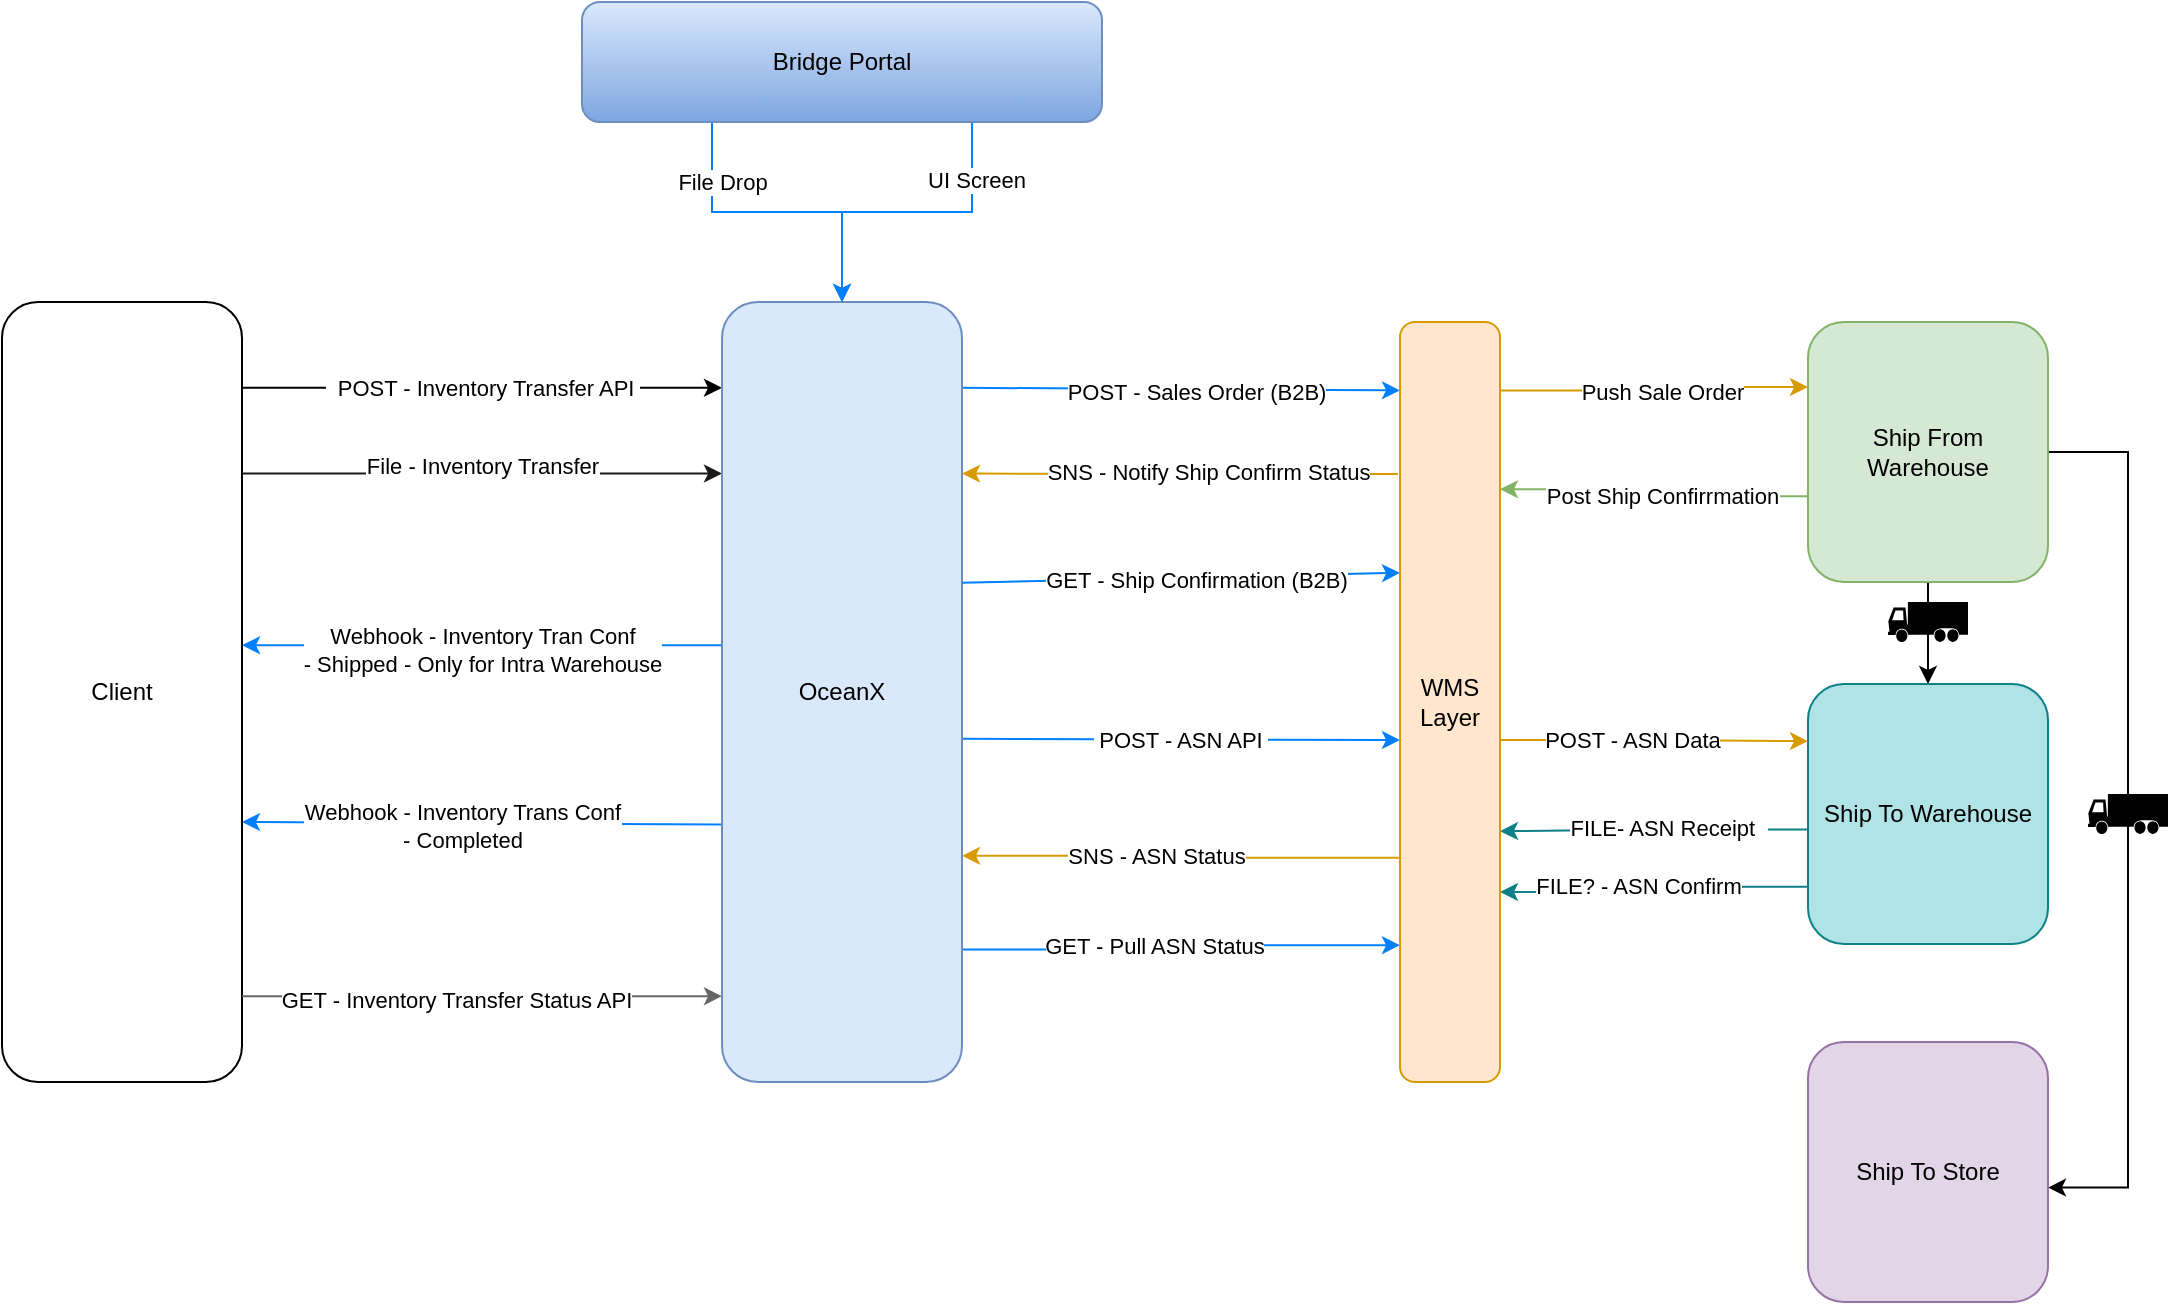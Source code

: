 <mxfile version="18.1.3" type="github" pages="4">
  <diagram id="dMTNJAk2IVVD_0sRmip8" name="High Level Flow">
    <mxGraphModel dx="1446" dy="794" grid="1" gridSize="10" guides="1" tooltips="1" connect="1" arrows="1" fold="1" page="1" pageScale="1" pageWidth="1100" pageHeight="850" math="0" shadow="0">
      <root>
        <mxCell id="0" />
        <mxCell id="1" parent="0" />
        <mxCell id="YERugrDjPcLo9yUdom8d-3" value="&lt;table class=&quot;NormalTable&quot;&gt;&lt;tbody&gt;&lt;tr&gt;&lt;td width=&quot;200&quot;&gt;&lt;span class=&quot;fontstyle0&quot;&gt;&amp;nbsp;POST - Inventory Transfer API&lt;/span&gt;&lt;/td&gt;&lt;/tr&gt;&lt;/tbody&gt;&lt;/table&gt;" style="endArrow=classic;html=1;rounded=0;exitX=1;exitY=0.11;exitDx=0;exitDy=0;exitPerimeter=0;strokeColor=#000000;entryX=0;entryY=0.11;entryDx=0;entryDy=0;entryPerimeter=0;" parent="1" source="YERugrDjPcLo9yUdom8d-18" target="YERugrDjPcLo9yUdom8d-19" edge="1">
          <mxGeometry width="50" height="50" relative="1" as="geometry">
            <mxPoint x="259" y="531.9" as="sourcePoint" />
            <mxPoint x="269" y="150" as="targetPoint" />
          </mxGeometry>
        </mxCell>
        <mxCell id="YERugrDjPcLo9yUdom8d-4" value="" style="endArrow=classic;html=1;rounded=0;exitX=1;exitY=0.11;exitDx=0;exitDy=0;exitPerimeter=0;strokeColor=#007FFF;entryX=0;entryY=0.09;entryDx=0;entryDy=0;entryPerimeter=0;" parent="1" source="YERugrDjPcLo9yUdom8d-19" target="-dnJJDgRqY8oKL9J9pcv-5" edge="1">
          <mxGeometry width="50" height="50" relative="1" as="geometry">
            <mxPoint x="259" y="627.6" as="sourcePoint" />
            <mxPoint x="599" y="203" as="targetPoint" />
          </mxGeometry>
        </mxCell>
        <mxCell id="YERugrDjPcLo9yUdom8d-5" value="POST - Sales Order (B2B)" style="edgeLabel;html=1;align=center;verticalAlign=middle;resizable=0;points=[];" parent="YERugrDjPcLo9yUdom8d-4" vertex="1" connectable="0">
          <mxGeometry x="-0.123" y="-1" relative="1" as="geometry">
            <mxPoint x="21" as="offset" />
          </mxGeometry>
        </mxCell>
        <mxCell id="YERugrDjPcLo9yUdom8d-6" value="" style="endArrow=classic;html=1;rounded=0;exitX=0;exitY=0.67;exitDx=0;exitDy=0;exitPerimeter=0;strokeColor=#007FFF;" parent="1" source="YERugrDjPcLo9yUdom8d-19" edge="1">
          <mxGeometry width="50" height="50" relative="1" as="geometry">
            <mxPoint x="449" y="530" as="sourcePoint" />
            <mxPoint x="129" y="420" as="targetPoint" />
          </mxGeometry>
        </mxCell>
        <mxCell id="YERugrDjPcLo9yUdom8d-7" value="Webhook - Inventory Trans Conf&lt;br&gt;&amp;nbsp;- Completed&amp;nbsp;" style="edgeLabel;html=1;align=center;verticalAlign=middle;resizable=0;points=[];" parent="YERugrDjPcLo9yUdom8d-6" vertex="1" connectable="0">
          <mxGeometry x="0.088" y="1" relative="1" as="geometry">
            <mxPoint as="offset" />
          </mxGeometry>
        </mxCell>
        <mxCell id="YERugrDjPcLo9yUdom8d-8" value="&lt;table class=&quot;NormalTable&quot;&gt;&lt;tbody&gt;&lt;tr&gt;&lt;td width=&quot;200&quot;&gt;&lt;span class=&quot;fontstyle0&quot;&gt;POST - ASN API&lt;/span&gt;&lt;/td&gt;&lt;/tr&gt;&lt;/tbody&gt;&lt;/table&gt;" style="endArrow=classic;html=1;rounded=0;strokeColor=#007FFF;exitX=1;exitY=0.56;exitDx=0;exitDy=0;exitPerimeter=0;entryX=0;entryY=0.55;entryDx=0;entryDy=0;entryPerimeter=0;" parent="1" source="YERugrDjPcLo9yUdom8d-19" target="-dnJJDgRqY8oKL9J9pcv-5" edge="1">
          <mxGeometry width="50" height="50" relative="1" as="geometry">
            <mxPoint x="509" y="382" as="sourcePoint" />
            <mxPoint x="659" y="380" as="targetPoint" />
            <mxPoint as="offset" />
          </mxGeometry>
        </mxCell>
        <mxCell id="RtewxfC8oNoZey-FWAlM-6" style="edgeStyle=orthogonalEdgeStyle;rounded=0;orthogonalLoop=1;jettySize=auto;html=1;exitX=1;exitY=0.22;exitDx=0;exitDy=0;exitPerimeter=0;entryX=0;entryY=0.22;entryDx=0;entryDy=0;entryPerimeter=0;strokeColor=#1A1A1A;" parent="1" source="YERugrDjPcLo9yUdom8d-18" target="YERugrDjPcLo9yUdom8d-19" edge="1">
          <mxGeometry relative="1" as="geometry" />
        </mxCell>
        <mxCell id="RtewxfC8oNoZey-FWAlM-7" value="File - Inventory Transfer" style="edgeLabel;html=1;align=center;verticalAlign=middle;resizable=0;points=[];" parent="RtewxfC8oNoZey-FWAlM-6" vertex="1" connectable="0">
          <mxGeometry x="-0.258" y="-2" relative="1" as="geometry">
            <mxPoint x="31" y="-6" as="offset" />
          </mxGeometry>
        </mxCell>
        <mxCell id="YERugrDjPcLo9yUdom8d-18" value="Client" style="rounded=1;whiteSpace=wrap;html=1;points=[[0,0,0,0,0],[0,0.25,0,0,0],[0,0.5,0,0,0],[0,0.75,0,0,0],[0,1,0,0,0],[0.25,0,0,0,0],[0.25,1,0,0,0],[0.5,0,0,0,0],[0.5,1,0,0,0],[0.75,0,0,0,0],[0.75,1,0,0,0],[1,0,0,0,0],[1,0.11,0,0,0],[1,0.22,0,0,0],[1,0.25,0,0,0],[1,0.33,0,0,0],[1,0.44,0,0,0],[1,0.5,0,0,0],[1,0.56,0,0,0],[1,0.67,0,0,0],[1,0.75,0,0,0],[1,0.78,0,0,0],[1,0.89,0,0,0],[1,1,0,0,0]];" parent="1" vertex="1">
          <mxGeometry x="9" y="160" width="120" height="390" as="geometry" />
        </mxCell>
        <mxCell id="_2r76jnfn3a2dYLXesWE-11" style="edgeStyle=orthogonalEdgeStyle;rounded=0;orthogonalLoop=1;jettySize=auto;html=1;exitX=0;exitY=0.44;exitDx=0;exitDy=0;exitPerimeter=0;entryX=1;entryY=0.44;entryDx=0;entryDy=0;entryPerimeter=0;strokeColor=#007FFF;" parent="1" source="YERugrDjPcLo9yUdom8d-19" target="YERugrDjPcLo9yUdom8d-18" edge="1">
          <mxGeometry relative="1" as="geometry" />
        </mxCell>
        <mxCell id="_2r76jnfn3a2dYLXesWE-12" value="Webhook - Inventory Tran Conf&lt;br&gt;- Shipped - Only for Intra Warehouse" style="edgeLabel;html=1;align=center;verticalAlign=middle;resizable=0;points=[];" parent="_2r76jnfn3a2dYLXesWE-11" vertex="1" connectable="0">
          <mxGeometry x="0.292" y="2" relative="1" as="geometry">
            <mxPoint x="35" as="offset" />
          </mxGeometry>
        </mxCell>
        <mxCell id="-dnJJDgRqY8oKL9J9pcv-1" style="edgeStyle=orthogonalEdgeStyle;rounded=0;orthogonalLoop=1;jettySize=auto;html=1;entryX=1;entryY=0.89;entryDx=0;entryDy=0;entryPerimeter=0;exitX=0;exitY=0.89;exitDx=0;exitDy=0;exitPerimeter=0;startArrow=classic;startFill=1;strokeColor=#666666;endArrow=none;endFill=0;fillColor=#f5f5f5;" edge="1" parent="1" source="YERugrDjPcLo9yUdom8d-19" target="YERugrDjPcLo9yUdom8d-18">
          <mxGeometry relative="1" as="geometry">
            <mxPoint x="299" y="530" as="sourcePoint" />
          </mxGeometry>
        </mxCell>
        <mxCell id="-dnJJDgRqY8oKL9J9pcv-4" value="GET - Inventory Transfer Status API" style="edgeLabel;html=1;align=center;verticalAlign=middle;resizable=0;points=[];" vertex="1" connectable="0" parent="-dnJJDgRqY8oKL9J9pcv-1">
          <mxGeometry x="0.108" y="2" relative="1" as="geometry">
            <mxPoint as="offset" />
          </mxGeometry>
        </mxCell>
        <mxCell id="-dnJJDgRqY8oKL9J9pcv-17" style="edgeStyle=orthogonalEdgeStyle;rounded=0;orthogonalLoop=1;jettySize=auto;html=1;exitX=1;exitY=0.83;exitDx=0;exitDy=0;exitPerimeter=0;entryX=0;entryY=0.82;entryDx=0;entryDy=0;entryPerimeter=0;startArrow=none;startFill=0;endArrow=classic;endFill=1;strokeColor=#007FFF;fillColor=#dae8fc;" edge="1" parent="1" source="YERugrDjPcLo9yUdom8d-19" target="-dnJJDgRqY8oKL9J9pcv-5">
          <mxGeometry relative="1" as="geometry" />
        </mxCell>
        <mxCell id="-dnJJDgRqY8oKL9J9pcv-18" value="GET - Pull ASN Status" style="edgeLabel;html=1;align=center;verticalAlign=middle;resizable=0;points=[];" vertex="1" connectable="0" parent="-dnJJDgRqY8oKL9J9pcv-17">
          <mxGeometry x="-0.132" y="2" relative="1" as="geometry">
            <mxPoint as="offset" />
          </mxGeometry>
        </mxCell>
        <mxCell id="YERugrDjPcLo9yUdom8d-19" value="OceanX" style="rounded=1;whiteSpace=wrap;html=1;points=[[0,0,0,0,0],[0,0.11,0,0,0],[0,0.17,0,0,0],[0,0.22,0,0,0],[0,0.25,0,0,0],[0,0.33,0,0,0],[0,0.44,0,0,0],[0,0.5,0,0,0],[0,0.56,0,0,0],[0,0.67,0,0,0],[0,0.75,0,0,0],[0,0.78,0,0,0],[0,0.83,0,0,0],[0,0.89,0,0,0],[0,1,0,0,0],[0.25,0,0,0,0],[0.25,1,0,0,0],[0.5,0,0,0,0],[0.5,1,0,0,0],[0.75,0,0,0,0],[0.75,1,0,0,0],[1,0,0,0,0],[1,0.11,0,0,0],[1,0.14,0,0,0],[1,0.17,0,0,0],[1,0.22,0,0,0],[1,0.25,0,0,0],[1,0.33,0,0,0],[1,0.36,0,0,0],[1,0.44,0,0,0],[1,0.47,0,0,0],[1,0.5,0,0,0],[1,0.56,0,0,0],[1,0.58,0,0,0],[1,0.67,0,0,0],[1,0.71,0,0,0],[1,0.75,0,0,0],[1,0.78,0,0,0],[1,0.8,0,0,0],[1,0.83,0,0,0],[1,0.89,0,0,0],[1,0.91,0,0,0],[1,1,0,0,0]];fillColor=#dae8fc;strokeColor=#6c8ebf;" parent="1" vertex="1">
          <mxGeometry x="369" y="160" width="120" height="390" as="geometry" />
        </mxCell>
        <mxCell id="sgEB4CO_qcSwOq9IDoCl-13" style="edgeStyle=orthogonalEdgeStyle;rounded=0;orthogonalLoop=1;jettySize=auto;html=1;exitX=1;exitY=0.5;exitDx=0;exitDy=0;exitPerimeter=0;entryX=1;entryY=0.56;entryDx=0;entryDy=0;entryPerimeter=0;" parent="1" source="_2r76jnfn3a2dYLXesWE-1" target="sgEB4CO_qcSwOq9IDoCl-3" edge="1">
          <mxGeometry relative="1" as="geometry">
            <Array as="points">
              <mxPoint x="1072" y="235" />
              <mxPoint x="1072" y="603" />
            </Array>
          </mxGeometry>
        </mxCell>
        <mxCell id="sgEB4CO_qcSwOq9IDoCl-14" value="" style="edgeStyle=orthogonalEdgeStyle;rounded=0;orthogonalLoop=1;jettySize=auto;html=1;" parent="1" source="_2r76jnfn3a2dYLXesWE-1" target="_2r76jnfn3a2dYLXesWE-2" edge="1">
          <mxGeometry relative="1" as="geometry" />
        </mxCell>
        <mxCell id="-dnJJDgRqY8oKL9J9pcv-10" style="edgeStyle=orthogonalEdgeStyle;rounded=0;orthogonalLoop=1;jettySize=auto;html=1;exitX=0;exitY=0.67;exitDx=0;exitDy=0;exitPerimeter=0;entryX=1;entryY=0.22;entryDx=0;entryDy=0;entryPerimeter=0;startArrow=none;startFill=0;endArrow=classic;endFill=1;strokeColor=#82b366;fillColor=#d5e8d4;" edge="1" parent="1" source="_2r76jnfn3a2dYLXesWE-1" target="-dnJJDgRqY8oKL9J9pcv-5">
          <mxGeometry relative="1" as="geometry" />
        </mxCell>
        <mxCell id="-dnJJDgRqY8oKL9J9pcv-11" value="Post Ship Confirrmation" style="edgeLabel;html=1;align=center;verticalAlign=middle;resizable=0;points=[];" vertex="1" connectable="0" parent="-dnJJDgRqY8oKL9J9pcv-10">
          <mxGeometry x="-0.2" relative="1" as="geometry">
            <mxPoint x="-10" as="offset" />
          </mxGeometry>
        </mxCell>
        <mxCell id="_2r76jnfn3a2dYLXesWE-1" value="Ship From Warehouse" style="rounded=1;whiteSpace=wrap;html=1;points=[[0,0,0,0,0],[0,0.11,0,0,0],[0,0.22,0,0,0],[0,0.25,0,0,0],[0,0.33,0,0,0],[0,0.44,0,0,0],[0,0.5,0,0,0],[0,0.56,0,0,0],[0,0.67,0,0,0],[0,0.75,0,0,0],[0,0.78,0,0,0],[0,0.89,0,0,0],[0,1,0,0,0],[0.25,0,0,0,0],[0.25,1,0,0,0],[0.5,0,0,0,0],[0.5,1,0,0,0],[0.75,0,0,0,0],[0.75,1,0,0,0],[1,0,0,0,0],[1,0.11,0,0,0],[1,0.22,0,0,0],[1,0.25,0,0,0],[1,0.33,0,0,0],[1,0.44,0,0,0],[1,0.5,0,0,0],[1,0.56,0,0,0],[1,0.67,0,0,0],[1,0.75,0,0,0],[1,0.78,0,0,0],[1,0.89,0,0,0],[1,1,0,0,0]];fillColor=#d5e8d4;strokeColor=#82b366;" parent="1" vertex="1">
          <mxGeometry x="912" y="170" width="120" height="130" as="geometry" />
        </mxCell>
        <mxCell id="_2r76jnfn3a2dYLXesWE-3" style="edgeStyle=orthogonalEdgeStyle;rounded=0;orthogonalLoop=1;jettySize=auto;html=1;strokeColor=#0e8088;exitX=0;exitY=0.56;exitDx=0;exitDy=0;exitPerimeter=0;entryX=1;entryY=0.67;entryDx=0;entryDy=0;entryPerimeter=0;fillColor=#b0e3e6;" parent="1" source="_2r76jnfn3a2dYLXesWE-2" target="-dnJJDgRqY8oKL9J9pcv-5" edge="1">
          <mxGeometry relative="1" as="geometry">
            <mxPoint x="789" y="430" as="targetPoint" />
            <mxPoint x="629" y="420" as="sourcePoint" />
          </mxGeometry>
        </mxCell>
        <mxCell id="_2r76jnfn3a2dYLXesWE-4" value="FILE- ASN Receipt&amp;nbsp;&amp;nbsp;" style="edgeLabel;html=1;align=center;verticalAlign=middle;resizable=0;points=[];" parent="_2r76jnfn3a2dYLXesWE-3" vertex="1" connectable="0">
          <mxGeometry x="0.142" y="-2" relative="1" as="geometry">
            <mxPoint x="17" as="offset" />
          </mxGeometry>
        </mxCell>
        <mxCell id="_2r76jnfn3a2dYLXesWE-9" style="edgeStyle=orthogonalEdgeStyle;rounded=0;orthogonalLoop=1;jettySize=auto;html=1;entryX=1;entryY=0.75;entryDx=0;entryDy=0;entryPerimeter=0;strokeColor=#0e8088;exitX=0;exitY=0.78;exitDx=0;exitDy=0;exitPerimeter=0;fillColor=#b0e3e6;" parent="1" source="_2r76jnfn3a2dYLXesWE-2" target="-dnJJDgRqY8oKL9J9pcv-5" edge="1">
          <mxGeometry relative="1" as="geometry">
            <mxPoint x="639" y="453" as="sourcePoint" />
            <Array as="points">
              <mxPoint x="829" y="452" />
              <mxPoint x="829" y="455" />
            </Array>
          </mxGeometry>
        </mxCell>
        <mxCell id="_2r76jnfn3a2dYLXesWE-10" value="FILE? - ASN Confirm" style="edgeLabel;html=1;align=center;verticalAlign=middle;resizable=0;points=[];" parent="_2r76jnfn3a2dYLXesWE-9" vertex="1" connectable="0">
          <mxGeometry x="-0.133" y="-1" relative="1" as="geometry">
            <mxPoint x="-17" as="offset" />
          </mxGeometry>
        </mxCell>
        <mxCell id="_2r76jnfn3a2dYLXesWE-2" value="Ship To Warehouse" style="rounded=1;whiteSpace=wrap;html=1;points=[[0,0,0,0,0],[0,0.11,0,0,0],[0,0.22,0,0,0],[0,0.25,0,0,0],[0,0.33,0,0,0],[0,0.44,0,0,0],[0,0.5,0,0,0],[0,0.56,0,0,0],[0,0.67,0,0,0],[0,0.75,0,0,0],[0,0.78,0,0,0],[0,0.89,0,0,0],[0,1,0,0,0],[0.25,0,0,0,0],[0.25,1,0,0,0],[0.5,0,0,0,0],[0.5,1,0,0,0],[0.75,0,0,0,0],[0.75,1,0,0,0],[1,0,0,0,0],[1,0.11,0,0,0],[1,0.22,0,0,0],[1,0.25,0,0,0],[1,0.33,0,0,0],[1,0.44,0,0,0],[1,0.5,0,0,0],[1,0.56,0,0,0],[1,0.67,0,0,0],[1,0.75,0,0,0],[1,0.78,0,0,0],[1,0.89,0,0,0],[1,1,0,0,0]];fillColor=#b0e3e6;strokeColor=#0e8088;" parent="1" vertex="1">
          <mxGeometry x="912" y="351" width="120" height="130" as="geometry" />
        </mxCell>
        <mxCell id="RtewxfC8oNoZey-FWAlM-2" style="edgeStyle=orthogonalEdgeStyle;rounded=0;orthogonalLoop=1;jettySize=auto;html=1;exitX=0.25;exitY=1;exitDx=0;exitDy=0;strokeColor=#007FFF;" parent="1" source="RtewxfC8oNoZey-FWAlM-1" target="YERugrDjPcLo9yUdom8d-19" edge="1">
          <mxGeometry relative="1" as="geometry" />
        </mxCell>
        <mxCell id="RtewxfC8oNoZey-FWAlM-3" value="File Drop" style="edgeLabel;html=1;align=center;verticalAlign=middle;resizable=0;points=[];" parent="RtewxfC8oNoZey-FWAlM-2" vertex="1" connectable="0">
          <mxGeometry x="-0.291" y="1" relative="1" as="geometry">
            <mxPoint x="-5" y="-14" as="offset" />
          </mxGeometry>
        </mxCell>
        <mxCell id="RtewxfC8oNoZey-FWAlM-4" style="edgeStyle=orthogonalEdgeStyle;rounded=0;orthogonalLoop=1;jettySize=auto;html=1;exitX=0.75;exitY=1;exitDx=0;exitDy=0;entryX=0.5;entryY=0;entryDx=0;entryDy=0;entryPerimeter=0;strokeColor=#007FFF;" parent="1" source="RtewxfC8oNoZey-FWAlM-1" target="YERugrDjPcLo9yUdom8d-19" edge="1">
          <mxGeometry relative="1" as="geometry" />
        </mxCell>
        <mxCell id="RtewxfC8oNoZey-FWAlM-5" value="UI Screen" style="edgeLabel;html=1;align=center;verticalAlign=middle;resizable=0;points=[];" parent="RtewxfC8oNoZey-FWAlM-4" vertex="1" connectable="0">
          <mxGeometry x="-0.829" y="2" relative="1" as="geometry">
            <mxPoint y="15" as="offset" />
          </mxGeometry>
        </mxCell>
        <mxCell id="RtewxfC8oNoZey-FWAlM-1" value="Bridge Portal" style="rounded=1;whiteSpace=wrap;html=1;fillColor=#dae8fc;gradientColor=#7ea6e0;strokeColor=#6c8ebf;" parent="1" vertex="1">
          <mxGeometry x="299" y="10" width="260" height="60" as="geometry" />
        </mxCell>
        <mxCell id="sgEB4CO_qcSwOq9IDoCl-1" value="" style="endArrow=classic;html=1;rounded=0;exitX=1;exitY=0.36;exitDx=0;exitDy=0;exitPerimeter=0;strokeColor=#007FFF;entryX=0;entryY=0.33;entryDx=0;entryDy=0;entryPerimeter=0;" parent="1" source="YERugrDjPcLo9yUdom8d-19" target="-dnJJDgRqY8oKL9J9pcv-5" edge="1">
          <mxGeometry width="50" height="50" relative="1" as="geometry">
            <mxPoint x="519" y="250.84" as="sourcePoint" />
            <mxPoint x="599" y="258" as="targetPoint" />
          </mxGeometry>
        </mxCell>
        <mxCell id="sgEB4CO_qcSwOq9IDoCl-2" value="GET - Ship Confirmation (B2B)" style="edgeLabel;html=1;align=center;verticalAlign=middle;resizable=0;points=[];" parent="sgEB4CO_qcSwOq9IDoCl-1" vertex="1" connectable="0">
          <mxGeometry x="-0.123" y="-1" relative="1" as="geometry">
            <mxPoint x="21" as="offset" />
          </mxGeometry>
        </mxCell>
        <mxCell id="sgEB4CO_qcSwOq9IDoCl-3" value="Ship To Store" style="rounded=1;whiteSpace=wrap;html=1;points=[[0,0,0,0,0],[0,0.11,0,0,0],[0,0.22,0,0,0],[0,0.25,0,0,0],[0,0.33,0,0,0],[0,0.44,0,0,0],[0,0.5,0,0,0],[0,0.56,0,0,0],[0,0.67,0,0,0],[0,0.75,0,0,0],[0,0.78,0,0,0],[0,0.89,0,0,0],[0,1,0,0,0],[0.25,0,0,0,0],[0.25,1,0,0,0],[0.5,0,0,0,0],[0.5,1,0,0,0],[0.75,0,0,0,0],[0.75,1,0,0,0],[1,0,0,0,0],[1,0.11,0,0,0],[1,0.22,0,0,0],[1,0.25,0,0,0],[1,0.33,0,0,0],[1,0.44,0,0,0],[1,0.5,0,0,0],[1,0.56,0,0,0],[1,0.67,0,0,0],[1,0.75,0,0,0],[1,0.78,0,0,0],[1,0.89,0,0,0],[1,1,0,0,0]];fillColor=#e1d5e7;strokeColor=#9673a6;" parent="1" vertex="1">
          <mxGeometry x="912" y="530" width="120" height="130" as="geometry" />
        </mxCell>
        <mxCell id="sgEB4CO_qcSwOq9IDoCl-9" value="" style="shape=mxgraph.signs.transportation.truck_3;html=1;pointerEvents=1;fillColor=#000000;strokeColor=none;verticalLabelPosition=bottom;verticalAlign=top;align=center;" parent="1" vertex="1">
          <mxGeometry x="1052" y="406" width="40" height="20" as="geometry" />
        </mxCell>
        <mxCell id="sgEB4CO_qcSwOq9IDoCl-15" value="" style="shape=mxgraph.signs.transportation.truck_3;html=1;pointerEvents=1;fillColor=#000000;strokeColor=none;verticalLabelPosition=bottom;verticalAlign=top;align=center;" parent="1" vertex="1">
          <mxGeometry x="952" y="310" width="40" height="20" as="geometry" />
        </mxCell>
        <mxCell id="-dnJJDgRqY8oKL9J9pcv-6" style="edgeStyle=orthogonalEdgeStyle;rounded=0;orthogonalLoop=1;jettySize=auto;html=1;exitX=1;exitY=0.09;exitDx=0;exitDy=0;exitPerimeter=0;entryX=0;entryY=0.25;entryDx=0;entryDy=0;entryPerimeter=0;startArrow=none;startFill=0;endArrow=classic;endFill=1;strokeColor=#d79b00;fillColor=#ffe6cc;" edge="1" parent="1" source="-dnJJDgRqY8oKL9J9pcv-5" target="_2r76jnfn3a2dYLXesWE-1">
          <mxGeometry relative="1" as="geometry" />
        </mxCell>
        <mxCell id="-dnJJDgRqY8oKL9J9pcv-9" value="Push Sale Order" style="edgeLabel;html=1;align=center;verticalAlign=middle;resizable=0;points=[];" vertex="1" connectable="0" parent="-dnJJDgRqY8oKL9J9pcv-6">
          <mxGeometry x="-0.255" y="-1" relative="1" as="geometry">
            <mxPoint x="23" as="offset" />
          </mxGeometry>
        </mxCell>
        <mxCell id="-dnJJDgRqY8oKL9J9pcv-13" style="edgeStyle=orthogonalEdgeStyle;rounded=0;orthogonalLoop=1;jettySize=auto;html=1;exitX=-0.02;exitY=0.2;exitDx=0;exitDy=0;exitPerimeter=0;entryX=1;entryY=0.22;entryDx=0;entryDy=0;entryPerimeter=0;startArrow=none;startFill=0;endArrow=classic;endFill=1;strokeColor=#d79b00;fillColor=#ffe6cc;" edge="1" parent="1" source="-dnJJDgRqY8oKL9J9pcv-5" target="YERugrDjPcLo9yUdom8d-19">
          <mxGeometry relative="1" as="geometry" />
        </mxCell>
        <mxCell id="-dnJJDgRqY8oKL9J9pcv-14" value="SNS - Notify Ship Confirm Status" style="edgeLabel;html=1;align=center;verticalAlign=middle;resizable=0;points=[];" vertex="1" connectable="0" parent="-dnJJDgRqY8oKL9J9pcv-13">
          <mxGeometry x="-0.129" y="-1" relative="1" as="geometry">
            <mxPoint as="offset" />
          </mxGeometry>
        </mxCell>
        <mxCell id="-dnJJDgRqY8oKL9J9pcv-15" style="edgeStyle=orthogonalEdgeStyle;rounded=0;orthogonalLoop=1;jettySize=auto;html=1;exitX=0.04;exitY=0.705;exitDx=0;exitDy=0;exitPerimeter=0;entryX=1;entryY=0.71;entryDx=0;entryDy=0;entryPerimeter=0;startArrow=none;startFill=0;endArrow=classic;endFill=1;strokeColor=#d79b00;fillColor=#ffe6cc;" edge="1" parent="1" source="-dnJJDgRqY8oKL9J9pcv-5" target="YERugrDjPcLo9yUdom8d-19">
          <mxGeometry relative="1" as="geometry" />
        </mxCell>
        <mxCell id="-dnJJDgRqY8oKL9J9pcv-16" value="SNS - ASN Status" style="edgeLabel;html=1;align=center;verticalAlign=middle;resizable=0;points=[];" vertex="1" connectable="0" parent="-dnJJDgRqY8oKL9J9pcv-15">
          <mxGeometry x="0.126" relative="1" as="geometry">
            <mxPoint as="offset" />
          </mxGeometry>
        </mxCell>
        <mxCell id="rlvkp3ltB6-UjjNGQPf8-1" style="edgeStyle=orthogonalEdgeStyle;rounded=0;orthogonalLoop=1;jettySize=auto;html=1;exitX=1;exitY=0.55;exitDx=0;exitDy=0;exitPerimeter=0;entryX=0;entryY=0.22;entryDx=0;entryDy=0;entryPerimeter=0;startArrow=none;startFill=0;endArrow=classic;endFill=1;strokeColor=#d79b00;fillColor=#ffe6cc;" edge="1" parent="1" source="-dnJJDgRqY8oKL9J9pcv-5" target="_2r76jnfn3a2dYLXesWE-2">
          <mxGeometry relative="1" as="geometry" />
        </mxCell>
        <mxCell id="rlvkp3ltB6-UjjNGQPf8-2" value="POST - ASN Data" style="edgeLabel;html=1;align=center;verticalAlign=middle;resizable=0;points=[];" vertex="1" connectable="0" parent="rlvkp3ltB6-UjjNGQPf8-1">
          <mxGeometry x="-0.146" relative="1" as="geometry">
            <mxPoint as="offset" />
          </mxGeometry>
        </mxCell>
        <mxCell id="-dnJJDgRqY8oKL9J9pcv-5" value="WMS Layer" style="rounded=1;whiteSpace=wrap;html=1;points=[[0,0,0,0,0],[0,0.09,0,0,0],[0,0.11,0,0,0],[0,0.18,0,0,0],[0,0.22,0,0,0],[0,0.25,0,0,0],[0,0.27,0,0,0],[0,0.33,0,0,0],[0,0.36,0,0,0],[0,0.44,0,0,0],[0,0.45,0,0,0],[0,0.5,0,0,0],[0,0.55,0,0,0],[0,0.56,0,0,0],[0,0.64,0,0,0],[0,0.67,0,0,0],[0,0.73,0,0,0],[0,0.75,0,0,0],[0,0.78,0,0,0],[0,0.82,0,0,0],[0,0.89,0,0,0],[0,0.91,0,0,0],[0,1,0,0,0],[0.26,0,0,0,0],[0.26,1,0,0,0],[0.5,0,0,0,0],[0.5,1,0,0,0],[0.76,0,0,0,0],[0.76,1,0,0,0],[1,0,0,0,0],[1,0.09,0,0,0],[1,0.11,0,0,0],[1,0.18,0,0,0],[1,0.22,0,0,0],[1,0.25,0,0,0],[1,0.27,0,0,0],[1,0.33,0,0,0],[1,0.36,0,0,0],[1,0.44,0,0,0],[1,0.45,0,0,0],[1,0.5,0,0,0],[1,0.55,0,0,0],[1,0.56,0,0,0],[1,0.64,0,0,0],[1,0.67,0,0,0],[1,0.73,0,0,0],[1,0.75,0,0,0],[1,0.78,0,0,0],[1,0.82,0,0,0],[1,0.89,0,0,0],[1,0.91,0,0,0],[1,1,0,0,0]];fillColor=#ffe6cc;strokeColor=#d79b00;" vertex="1" parent="1">
          <mxGeometry x="708" y="170" width="50" height="380" as="geometry" />
        </mxCell>
      </root>
    </mxGraphModel>
  </diagram>
  <diagram id="kgpKYQtTHZ0yAKxKKP6v" name="Data Flows">
    <mxGraphModel dx="1673" dy="934" grid="1" gridSize="10" guides="1" tooltips="1" connect="1" arrows="1" fold="1" page="1" pageScale="1" pageWidth="850" pageHeight="1100" math="0" shadow="0">
      <root>
        <mxCell id="0" />
        <mxCell id="1" parent="0" />
        <mxCell id="3nuBFxr9cyL0pnOWT2aG-1" value="Inventory Transfers" style="shape=table;childLayout=tableLayout;startSize=20;collapsible=0;recursiveResize=0;expand=0;fillColor=none;fontStyle=1" parent="1" vertex="1">
          <mxGeometry x="40" y="100" width="1950" height="1170.0" as="geometry" />
        </mxCell>
        <mxCell id="3nuBFxr9cyL0pnOWT2aG-3" value="Intra Warehouse Transfer" style="shape=tableRow;horizontal=0;swimlaneHead=0;swimlaneBody=0;top=0;left=0;bottom=0;right=0;fillColor=none;points=[[0,0.5],[1,0.5]];portConstraint=eastwest;startSize=40;collapsible=0;recursiveResize=0;expand=0;fontStyle=1;" parent="3nuBFxr9cyL0pnOWT2aG-1" vertex="1">
          <mxGeometry y="20" width="1950" height="680" as="geometry" />
        </mxCell>
        <mxCell id="3nuBFxr9cyL0pnOWT2aG-4" value="Client" style="swimlane;swimlaneHead=0;swimlaneBody=0;connectable=0;fillColor=none;startSize=30;collapsible=0;recursiveResize=0;expand=0;fontStyle=1;" parent="3nuBFxr9cyL0pnOWT2aG-3" vertex="1">
          <mxGeometry x="40" width="436" height="680" as="geometry">
            <mxRectangle width="436" height="680" as="alternateBounds" />
          </mxGeometry>
        </mxCell>
        <mxCell id="xzN3ZJDw3OYeMU-9DskR-10" style="edgeStyle=orthogonalEdgeStyle;rounded=0;orthogonalLoop=1;jettySize=auto;html=1;exitX=0.5;exitY=0.5;exitDx=0;exitDy=15;exitPerimeter=0;" parent="3nuBFxr9cyL0pnOWT2aG-4" source="xzN3ZJDw3OYeMU-9DskR-3" target="xzN3ZJDw3OYeMU-9DskR-4" edge="1">
          <mxGeometry relative="1" as="geometry" />
        </mxCell>
        <mxCell id="xzN3ZJDw3OYeMU-9DskR-3" value="Start" style="html=1;dashed=0;whitespace=wrap;shape=mxgraph.dfd.start" parent="3nuBFxr9cyL0pnOWT2aG-4" vertex="1">
          <mxGeometry x="100" y="60" width="80" height="30" as="geometry" />
        </mxCell>
        <mxCell id="xzN3ZJDw3OYeMU-9DskR-4" value="Create &lt;br&gt;Transfer Request" style="html=1;dashed=0;whitespace=wrap;align=center;" parent="3nuBFxr9cyL0pnOWT2aG-4" vertex="1">
          <mxGeometry x="89" y="150" width="102" height="50" as="geometry" />
        </mxCell>
        <mxCell id="xzN3ZJDw3OYeMU-9DskR-9" value="API Response" style="html=1;dashed=0;whitespace=wrap;" parent="3nuBFxr9cyL0pnOWT2aG-4" vertex="1">
          <mxGeometry x="90" y="240" width="100" height="50" as="geometry" />
        </mxCell>
        <mxCell id="xzN3ZJDw3OYeMU-9DskR-49" value="Inventory Transfer&lt;br&gt;Web Confirmation" style="html=1;dashed=0;whitespace=wrap;" parent="3nuBFxr9cyL0pnOWT2aG-4" vertex="1">
          <mxGeometry x="91" y="330" width="100" height="50" as="geometry" />
        </mxCell>
        <mxCell id="3nuBFxr9cyL0pnOWT2aG-8" value="Bridge" style="swimlane;swimlaneHead=0;swimlaneBody=0;connectable=0;fillColor=none;startSize=30;collapsible=0;recursiveResize=0;expand=0;fontStyle=1;" parent="3nuBFxr9cyL0pnOWT2aG-3" vertex="1">
          <mxGeometry x="476" width="694" height="680" as="geometry">
            <mxRectangle width="694" height="680" as="alternateBounds" />
          </mxGeometry>
        </mxCell>
        <mxCell id="xzN3ZJDw3OYeMU-9DskR-12" style="edgeStyle=orthogonalEdgeStyle;rounded=0;orthogonalLoop=1;jettySize=auto;html=1;exitX=0.5;exitY=1;exitDx=0;exitDy=0;" parent="3nuBFxr9cyL0pnOWT2aG-8" source="xzN3ZJDw3OYeMU-9DskR-7" target="xzN3ZJDw3OYeMU-9DskR-8" edge="1">
          <mxGeometry relative="1" as="geometry" />
        </mxCell>
        <mxCell id="xzN3ZJDw3OYeMU-9DskR-7" value="API Endpoint" style="html=1;dashed=0;whitespace=wrap;" parent="3nuBFxr9cyL0pnOWT2aG-8" vertex="1">
          <mxGeometry x="34" y="50" width="100" height="50" as="geometry" />
        </mxCell>
        <mxCell id="xzN3ZJDw3OYeMU-9DskR-28" style="edgeStyle=orthogonalEdgeStyle;rounded=0;orthogonalLoop=1;jettySize=auto;html=1;exitX=1;exitY=0.5;exitDx=0;exitDy=0;" parent="3nuBFxr9cyL0pnOWT2aG-8" source="xzN3ZJDw3OYeMU-9DskR-8" target="xzN3ZJDw3OYeMU-9DskR-21" edge="1">
          <mxGeometry relative="1" as="geometry" />
        </mxCell>
        <mxCell id="xzN3ZJDw3OYeMU-9DskR-29" value="Yes" style="edgeLabel;html=1;align=center;verticalAlign=middle;resizable=0;points=[];" parent="xzN3ZJDw3OYeMU-9DskR-28" vertex="1" connectable="0">
          <mxGeometry x="-0.222" y="4" relative="1" as="geometry">
            <mxPoint as="offset" />
          </mxGeometry>
        </mxCell>
        <mxCell id="xzN3ZJDw3OYeMU-9DskR-8" value="Valid?" style="shape=rhombus;html=1;dashed=0;whitespace=wrap;perimeter=rhombusPerimeter;" parent="3nuBFxr9cyL0pnOWT2aG-8" vertex="1">
          <mxGeometry x="54" y="170" width="60" height="50" as="geometry" />
        </mxCell>
        <mxCell id="xzN3ZJDw3OYeMU-9DskR-34" style="edgeStyle=orthogonalEdgeStyle;rounded=0;orthogonalLoop=1;jettySize=auto;html=1;exitX=1;exitY=0.5;exitDx=0;exitDy=0;" parent="3nuBFxr9cyL0pnOWT2aG-8" source="xzN3ZJDw3OYeMU-9DskR-21" target="xzN3ZJDw3OYeMU-9DskR-33" edge="1">
          <mxGeometry relative="1" as="geometry" />
        </mxCell>
        <mxCell id="xzN3ZJDw3OYeMU-9DskR-39" value="Yes" style="edgeLabel;html=1;align=center;verticalAlign=middle;resizable=0;points=[];" parent="xzN3ZJDw3OYeMU-9DskR-34" vertex="1" connectable="0">
          <mxGeometry x="-0.108" y="-2" relative="1" as="geometry">
            <mxPoint as="offset" />
          </mxGeometry>
        </mxCell>
        <mxCell id="xzN3ZJDw3OYeMU-9DskR-21" value="Ship To&amp;nbsp;&lt;br&gt;Warehouse?" style="shape=rhombus;html=1;dashed=0;whitespace=wrap;perimeter=rhombusPerimeter;" parent="3nuBFxr9cyL0pnOWT2aG-8" vertex="1">
          <mxGeometry x="180" y="155" width="86" height="80" as="geometry" />
        </mxCell>
        <mxCell id="xzN3ZJDw3OYeMU-9DskR-22" value="Create Sales&lt;br&gt;Order Request To&lt;br&gt;WMS" style="html=1;dashed=0;whitespace=wrap;" parent="3nuBFxr9cyL0pnOWT2aG-8" vertex="1">
          <mxGeometry x="333" y="50" width="100" height="50" as="geometry" />
        </mxCell>
        <mxCell id="xzN3ZJDw3OYeMU-9DskR-35" style="edgeStyle=orthogonalEdgeStyle;rounded=0;orthogonalLoop=1;jettySize=auto;html=1;exitX=0.5;exitY=0;exitDx=0;exitDy=0;" parent="3nuBFxr9cyL0pnOWT2aG-8" source="xzN3ZJDw3OYeMU-9DskR-33" target="xzN3ZJDw3OYeMU-9DskR-22" edge="1">
          <mxGeometry relative="1" as="geometry" />
        </mxCell>
        <mxCell id="xzN3ZJDw3OYeMU-9DskR-33" value="Flag Request as&amp;nbsp;&lt;br&gt;Intra Warehouse&lt;br&gt;Transfer" style="html=1;dashed=0;whitespace=wrap;" parent="3nuBFxr9cyL0pnOWT2aG-8" vertex="1">
          <mxGeometry x="333" y="170" width="100" height="50" as="geometry" />
        </mxCell>
        <mxCell id="xzN3ZJDw3OYeMU-9DskR-53" style="edgeStyle=orthogonalEdgeStyle;rounded=0;orthogonalLoop=1;jettySize=auto;html=1;exitX=0.5;exitY=1;exitDx=0;exitDy=0;" parent="3nuBFxr9cyL0pnOWT2aG-8" source="xzN3ZJDw3OYeMU-9DskR-47" target="xzN3ZJDw3OYeMU-9DskR-52" edge="1">
          <mxGeometry relative="1" as="geometry" />
        </mxCell>
        <mxCell id="xzN3ZJDw3OYeMU-9DskR-47" value="Confirmation&lt;br&gt;Process" style="html=1;dashed=0;whitespace=wrap;" parent="3nuBFxr9cyL0pnOWT2aG-8" vertex="1">
          <mxGeometry x="470" y="240" width="100" height="50" as="geometry" />
        </mxCell>
        <mxCell id="xzN3ZJDw3OYeMU-9DskR-52" value="Create ASN For&amp;nbsp;&lt;br&gt;Ship To&lt;br&gt;&amp;nbsp;Warehouse" style="html=1;dashed=0;whitespace=wrap;" parent="3nuBFxr9cyL0pnOWT2aG-8" vertex="1">
          <mxGeometry x="470" y="330" width="100" height="50" as="geometry" />
        </mxCell>
        <mxCell id="xzN3ZJDw3OYeMU-9DskR-65" style="edgeStyle=orthogonalEdgeStyle;rounded=0;orthogonalLoop=1;jettySize=auto;html=1;exitX=0;exitY=0.5;exitDx=0;exitDy=0;entryX=1;entryY=0.5;entryDx=0;entryDy=0;" parent="3nuBFxr9cyL0pnOWT2aG-8" source="xzN3ZJDw3OYeMU-9DskR-58" target="xzN3ZJDw3OYeMU-9DskR-63" edge="1">
          <mxGeometry relative="1" as="geometry" />
        </mxCell>
        <mxCell id="xzN3ZJDw3OYeMU-9DskR-58" value="ASN Marked&lt;br&gt;Completed" style="html=1;dashed=0;whitespace=wrap;" parent="3nuBFxr9cyL0pnOWT2aG-8" vertex="1">
          <mxGeometry x="470" y="430" width="100" height="50" as="geometry" />
        </mxCell>
        <mxCell id="xzN3ZJDw3OYeMU-9DskR-69" style="edgeStyle=orthogonalEdgeStyle;rounded=0;orthogonalLoop=1;jettySize=auto;html=1;exitX=0.5;exitY=1;exitDx=0;exitDy=0;entryX=0.5;entryY=0;entryDx=0;entryDy=0;" parent="3nuBFxr9cyL0pnOWT2aG-8" source="xzN3ZJDw3OYeMU-9DskR-63" target="xzN3ZJDw3OYeMU-9DskR-68" edge="1">
          <mxGeometry relative="1" as="geometry">
            <Array as="points">
              <mxPoint x="120" y="520" />
              <mxPoint x="120" y="520" />
            </Array>
          </mxGeometry>
        </mxCell>
        <mxCell id="xzN3ZJDw3OYeMU-9DskR-70" value="No" style="edgeLabel;html=1;align=center;verticalAlign=middle;resizable=0;points=[];" parent="xzN3ZJDw3OYeMU-9DskR-69" vertex="1" connectable="0">
          <mxGeometry x="-0.287" y="-1" relative="1" as="geometry">
            <mxPoint as="offset" />
          </mxGeometry>
        </mxCell>
        <mxCell id="xzN3ZJDw3OYeMU-9DskR-63" value="Check If ASN&amp;nbsp;&lt;br&gt;is for Transfer" style="shape=rhombus;html=1;dashed=0;whitespace=wrap;perimeter=rhombusPerimeter;" parent="3nuBFxr9cyL0pnOWT2aG-8" vertex="1">
          <mxGeometry x="50" y="420" width="140" height="70" as="geometry" />
        </mxCell>
        <mxCell id="xzN3ZJDw3OYeMU-9DskR-68" value="Use Current ASN&lt;br&gt;Process" style="html=1;dashed=0;whitespace=wrap;" parent="3nuBFxr9cyL0pnOWT2aG-8" vertex="1">
          <mxGeometry x="70" y="580" width="100" height="50" as="geometry" />
        </mxCell>
        <mxCell id="9qxbVRiHPwW7Ka1VfNHD-21" value="Flag Request as&amp;nbsp;&lt;br&gt;Store Transfer" style="html=1;dashed=0;whitespace=wrap;" parent="3nuBFxr9cyL0pnOWT2aG-8" vertex="1">
          <mxGeometry x="173" y="50" width="100" height="50" as="geometry" />
        </mxCell>
        <mxCell id="9qxbVRiHPwW7Ka1VfNHD-22" style="edgeStyle=orthogonalEdgeStyle;rounded=0;orthogonalLoop=1;jettySize=auto;html=1;exitX=0.5;exitY=0;exitDx=0;exitDy=0;entryX=0.5;entryY=1;entryDx=0;entryDy=0;fontFamily=Helvetica;fontSize=12;fontColor=default;startSize=40;" parent="3nuBFxr9cyL0pnOWT2aG-8" source="xzN3ZJDw3OYeMU-9DskR-21" target="9qxbVRiHPwW7Ka1VfNHD-21" edge="1">
          <mxGeometry relative="1" as="geometry" />
        </mxCell>
        <mxCell id="9qxbVRiHPwW7Ka1VfNHD-23" value="No" style="edgeLabel;html=1;align=center;verticalAlign=middle;resizable=0;points=[];fontSize=12;fontFamily=Helvetica;fontColor=default;" parent="9qxbVRiHPwW7Ka1VfNHD-22" vertex="1" connectable="0">
          <mxGeometry x="-0.384" y="2" relative="1" as="geometry">
            <mxPoint as="offset" />
          </mxGeometry>
        </mxCell>
        <mxCell id="3nuBFxr9cyL0pnOWT2aG-11" value="Ship From Warehouse" style="swimlane;swimlaneHead=0;swimlaneBody=0;connectable=0;fillColor=none;startSize=30;collapsible=0;recursiveResize=0;expand=0;fontStyle=1;" parent="3nuBFxr9cyL0pnOWT2aG-3" vertex="1">
          <mxGeometry x="1170" width="260" height="680" as="geometry">
            <mxRectangle width="260" height="680" as="alternateBounds" />
          </mxGeometry>
        </mxCell>
        <mxCell id="xzN3ZJDw3OYeMU-9DskR-43" style="edgeStyle=orthogonalEdgeStyle;rounded=0;orthogonalLoop=1;jettySize=auto;html=1;exitX=0.5;exitY=1;exitDx=0;exitDy=0;" parent="3nuBFxr9cyL0pnOWT2aG-11" source="xzN3ZJDw3OYeMU-9DskR-23" target="xzN3ZJDw3OYeMU-9DskR-25" edge="1">
          <mxGeometry relative="1" as="geometry" />
        </mxCell>
        <mxCell id="xzN3ZJDw3OYeMU-9DskR-23" value="Sale Order&lt;br&gt;Creation" style="html=1;dashed=0;whitespace=wrap;" parent="3nuBFxr9cyL0pnOWT2aG-11" vertex="1">
          <mxGeometry x="30" y="50" width="100" height="50" as="geometry" />
        </mxCell>
        <mxCell id="xzN3ZJDw3OYeMU-9DskR-45" style="edgeStyle=orthogonalEdgeStyle;rounded=0;orthogonalLoop=1;jettySize=auto;html=1;exitX=0.5;exitY=1;exitDx=0;exitDy=0;entryX=0.5;entryY=0;entryDx=0;entryDy=0;" parent="3nuBFxr9cyL0pnOWT2aG-11" source="xzN3ZJDw3OYeMU-9DskR-25" target="xzN3ZJDw3OYeMU-9DskR-44" edge="1">
          <mxGeometry relative="1" as="geometry" />
        </mxCell>
        <mxCell id="xzN3ZJDw3OYeMU-9DskR-25" value="Allocation" style="html=1;dashed=0;whitespace=wrap;" parent="3nuBFxr9cyL0pnOWT2aG-11" vertex="1">
          <mxGeometry x="30" y="140" width="100" height="50" as="geometry" />
        </mxCell>
        <mxCell id="xzN3ZJDw3OYeMU-9DskR-44" value="Ship Confirm" style="html=1;dashed=0;whitespace=wrap;" parent="3nuBFxr9cyL0pnOWT2aG-11" vertex="1">
          <mxGeometry x="30" y="240" width="100" height="50" as="geometry" />
        </mxCell>
        <mxCell id="CxSIWCA39_w1EbkUDA12-122" value="" style="shape=mxgraph.signs.transportation.truck_1;html=1;pointerEvents=1;fillColor=#000000;strokeColor=none;verticalLabelPosition=bottom;verticalAlign=top;align=center;fontFamily=Helvetica;fontSize=12;fontColor=default;startSize=40;direction=east;flipV=0;flipH=1;" parent="3nuBFxr9cyL0pnOWT2aG-11" vertex="1">
          <mxGeometry x="180" y="250" width="59" height="31" as="geometry" />
        </mxCell>
        <mxCell id="CxSIWCA39_w1EbkUDA12-129" style="edgeStyle=orthogonalEdgeStyle;rounded=0;orthogonalLoop=1;jettySize=auto;html=1;exitX=1;exitY=0.5;exitDx=0;exitDy=0;entryX=1;entryY=0.5;entryDx=0;entryDy=0;entryPerimeter=0;fontFamily=Helvetica;fontSize=12;fontColor=default;startSize=40;" parent="3nuBFxr9cyL0pnOWT2aG-11" source="xzN3ZJDw3OYeMU-9DskR-44" target="CxSIWCA39_w1EbkUDA12-122" edge="1">
          <mxGeometry relative="1" as="geometry" />
        </mxCell>
        <mxCell id="CxSIWCA39_w1EbkUDA12-118" value="Ship To Warehouse" style="swimlane;swimlaneHead=0;swimlaneBody=0;connectable=0;fillColor=none;startSize=30;collapsible=0;recursiveResize=0;expand=0;fontStyle=1;" parent="3nuBFxr9cyL0pnOWT2aG-3" vertex="1">
          <mxGeometry x="1430" width="260" height="680" as="geometry">
            <mxRectangle width="260" height="680" as="alternateBounds" />
          </mxGeometry>
        </mxCell>
        <mxCell id="xzN3ZJDw3OYeMU-9DskR-55" value="ASN Creation" style="html=1;dashed=0;whitespace=wrap;" parent="CxSIWCA39_w1EbkUDA12-118" vertex="1">
          <mxGeometry x="80" y="330" width="100" height="50" as="geometry" />
        </mxCell>
        <mxCell id="xzN3ZJDw3OYeMU-9DskR-57" value="ASN Receipts&amp;nbsp;&lt;br&gt;and Closing" style="html=1;dashed=0;whitespace=wrap;" parent="CxSIWCA39_w1EbkUDA12-118" vertex="1">
          <mxGeometry x="80" y="550" width="100" height="50" as="geometry" />
        </mxCell>
        <mxCell id="CxSIWCA39_w1EbkUDA12-125" value="" style="shape=image;html=1;verticalAlign=top;verticalLabelPosition=bottom;labelBackgroundColor=#ffffff;imageAspect=0;aspect=fixed;image=https://cdn4.iconfinder.com/data/icons/humility-icons-MERGE/48x48/mimetypes/gnome-mime-application-x-arj.png;fontFamily=Helvetica;fontSize=12;fontColor=default;startSize=40;strokeColor=default;fillColor=none;" parent="CxSIWCA39_w1EbkUDA12-118" vertex="1">
          <mxGeometry x="103" y="238.5" width="54" height="54" as="geometry" />
        </mxCell>
        <mxCell id="CxSIWCA39_w1EbkUDA12-142" style="edgeStyle=orthogonalEdgeStyle;rounded=0;orthogonalLoop=1;jettySize=auto;html=1;exitX=0.5;exitY=1;exitDx=0;exitDy=0;fontFamily=Helvetica;fontSize=12;fontColor=default;startSize=40;" parent="CxSIWCA39_w1EbkUDA12-118" source="CxSIWCA39_w1EbkUDA12-141" target="xzN3ZJDw3OYeMU-9DskR-57" edge="1">
          <mxGeometry relative="1" as="geometry" />
        </mxCell>
        <mxCell id="CxSIWCA39_w1EbkUDA12-141" value="" style="shape=image;html=1;verticalAlign=top;verticalLabelPosition=bottom;labelBackgroundColor=#ffffff;imageAspect=0;aspect=fixed;image=https://cdn4.iconfinder.com/data/icons/humility-icons-MERGE/48x48/mimetypes/gnome-mime-application-x-arj.png;fontFamily=Helvetica;fontSize=12;fontColor=default;startSize=40;strokeColor=default;fillColor=none;" parent="CxSIWCA39_w1EbkUDA12-118" vertex="1">
          <mxGeometry x="103" y="430" width="54" height="54" as="geometry" />
        </mxCell>
        <mxCell id="CxSIWCA39_w1EbkUDA12-120" value="Ship To Store" style="swimlane;swimlaneHead=0;swimlaneBody=0;connectable=0;fillColor=none;startSize=30;collapsible=0;recursiveResize=0;expand=0;fontStyle=1;" parent="3nuBFxr9cyL0pnOWT2aG-3" vertex="1">
          <mxGeometry x="1690" width="260" height="680" as="geometry">
            <mxRectangle width="260" height="680" as="alternateBounds" />
          </mxGeometry>
        </mxCell>
        <mxCell id="xzN3ZJDw3OYeMU-9DskR-11" style="edgeStyle=orthogonalEdgeStyle;rounded=0;orthogonalLoop=1;jettySize=auto;html=1;exitX=1;exitY=0.5;exitDx=0;exitDy=0;entryX=0;entryY=0.5;entryDx=0;entryDy=0;" parent="3nuBFxr9cyL0pnOWT2aG-3" source="xzN3ZJDw3OYeMU-9DskR-4" target="xzN3ZJDw3OYeMU-9DskR-7" edge="1">
          <mxGeometry relative="1" as="geometry" />
        </mxCell>
        <mxCell id="xzN3ZJDw3OYeMU-9DskR-13" style="edgeStyle=orthogonalEdgeStyle;rounded=0;orthogonalLoop=1;jettySize=auto;html=1;exitX=0;exitY=0.5;exitDx=0;exitDy=0;entryX=1;entryY=0.25;entryDx=0;entryDy=0;" parent="3nuBFxr9cyL0pnOWT2aG-3" source="xzN3ZJDw3OYeMU-9DskR-8" target="xzN3ZJDw3OYeMU-9DskR-9" edge="1">
          <mxGeometry relative="1" as="geometry" />
        </mxCell>
        <mxCell id="xzN3ZJDw3OYeMU-9DskR-14" value="No - 400 Response" style="edgeLabel;html=1;align=center;verticalAlign=middle;resizable=0;points=[];" parent="xzN3ZJDw3OYeMU-9DskR-13" vertex="1" connectable="0">
          <mxGeometry x="-0.756" y="-2" relative="1" as="geometry">
            <mxPoint x="-36" y="2" as="offset" />
          </mxGeometry>
        </mxCell>
        <mxCell id="xzN3ZJDw3OYeMU-9DskR-16" style="edgeStyle=orthogonalEdgeStyle;rounded=0;orthogonalLoop=1;jettySize=auto;html=1;exitX=0.5;exitY=1;exitDx=0;exitDy=0;entryX=1;entryY=0.75;entryDx=0;entryDy=0;" parent="3nuBFxr9cyL0pnOWT2aG-3" source="xzN3ZJDw3OYeMU-9DskR-8" target="xzN3ZJDw3OYeMU-9DskR-9" edge="1">
          <mxGeometry relative="1" as="geometry" />
        </mxCell>
        <mxCell id="xzN3ZJDw3OYeMU-9DskR-17" value="Yes - 200 Response" style="edgeLabel;html=1;align=center;verticalAlign=middle;resizable=0;points=[];" parent="xzN3ZJDw3OYeMU-9DskR-16" vertex="1" connectable="0">
          <mxGeometry x="-0.434" y="2" relative="1" as="geometry">
            <mxPoint x="-42" as="offset" />
          </mxGeometry>
        </mxCell>
        <mxCell id="xzN3ZJDw3OYeMU-9DskR-36" style="edgeStyle=orthogonalEdgeStyle;rounded=0;orthogonalLoop=1;jettySize=auto;html=1;exitX=1;exitY=0.5;exitDx=0;exitDy=0;" parent="3nuBFxr9cyL0pnOWT2aG-3" source="xzN3ZJDw3OYeMU-9DskR-22" target="xzN3ZJDw3OYeMU-9DskR-23" edge="1">
          <mxGeometry relative="1" as="geometry" />
        </mxCell>
        <mxCell id="xzN3ZJDw3OYeMU-9DskR-48" style="edgeStyle=orthogonalEdgeStyle;rounded=0;orthogonalLoop=1;jettySize=auto;html=1;exitX=0;exitY=0.5;exitDx=0;exitDy=0;" parent="3nuBFxr9cyL0pnOWT2aG-3" source="xzN3ZJDw3OYeMU-9DskR-44" target="xzN3ZJDw3OYeMU-9DskR-47" edge="1">
          <mxGeometry relative="1" as="geometry" />
        </mxCell>
        <mxCell id="xzN3ZJDw3OYeMU-9DskR-50" style="edgeStyle=orthogonalEdgeStyle;rounded=0;orthogonalLoop=1;jettySize=auto;html=1;exitX=0;exitY=0.5;exitDx=0;exitDy=0;entryX=1;entryY=0.5;entryDx=0;entryDy=0;" parent="3nuBFxr9cyL0pnOWT2aG-3" source="xzN3ZJDw3OYeMU-9DskR-47" target="xzN3ZJDw3OYeMU-9DskR-49" edge="1">
          <mxGeometry relative="1" as="geometry" />
        </mxCell>
        <mxCell id="xzN3ZJDw3OYeMU-9DskR-51" value="Update Status to Shipped" style="edgeLabel;html=1;align=center;verticalAlign=middle;resizable=0;points=[];" parent="xzN3ZJDw3OYeMU-9DskR-50" vertex="1" connectable="0">
          <mxGeometry x="-0.582" y="2" relative="1" as="geometry">
            <mxPoint x="55" y="-2" as="offset" />
          </mxGeometry>
        </mxCell>
        <mxCell id="xzN3ZJDw3OYeMU-9DskR-56" style="edgeStyle=orthogonalEdgeStyle;rounded=0;orthogonalLoop=1;jettySize=auto;html=1;exitX=1;exitY=0.5;exitDx=0;exitDy=0;" parent="3nuBFxr9cyL0pnOWT2aG-3" source="xzN3ZJDw3OYeMU-9DskR-52" target="xzN3ZJDw3OYeMU-9DskR-55" edge="1">
          <mxGeometry relative="1" as="geometry" />
        </mxCell>
        <mxCell id="xzN3ZJDw3OYeMU-9DskR-59" style="edgeStyle=orthogonalEdgeStyle;rounded=0;orthogonalLoop=1;jettySize=auto;html=1;exitX=0;exitY=0.5;exitDx=0;exitDy=0;entryX=1;entryY=0.5;entryDx=0;entryDy=0;" parent="3nuBFxr9cyL0pnOWT2aG-3" source="xzN3ZJDw3OYeMU-9DskR-57" target="xzN3ZJDw3OYeMU-9DskR-58" edge="1">
          <mxGeometry relative="1" as="geometry" />
        </mxCell>
        <mxCell id="xzN3ZJDw3OYeMU-9DskR-66" style="edgeStyle=orthogonalEdgeStyle;rounded=0;orthogonalLoop=1;jettySize=auto;html=1;exitX=0;exitY=0.5;exitDx=0;exitDy=0;entryX=0.5;entryY=1;entryDx=0;entryDy=0;" parent="3nuBFxr9cyL0pnOWT2aG-3" source="xzN3ZJDw3OYeMU-9DskR-63" target="xzN3ZJDw3OYeMU-9DskR-49" edge="1">
          <mxGeometry relative="1" as="geometry" />
        </mxCell>
        <mxCell id="xzN3ZJDw3OYeMU-9DskR-67" value="Yes - Update Status to Completed" style="edgeLabel;html=1;align=center;verticalAlign=middle;resizable=0;points=[];" parent="xzN3ZJDw3OYeMU-9DskR-66" vertex="1" connectable="0">
          <mxGeometry x="-0.257" y="-1" relative="1" as="geometry">
            <mxPoint as="offset" />
          </mxGeometry>
        </mxCell>
        <mxCell id="CxSIWCA39_w1EbkUDA12-130" style="edgeStyle=orthogonalEdgeStyle;rounded=0;orthogonalLoop=1;jettySize=auto;html=1;exitX=0;exitY=0.5;exitDx=0;exitDy=0;exitPerimeter=0;entryX=0;entryY=0.5;entryDx=0;entryDy=0;fontFamily=Helvetica;fontSize=12;fontColor=default;startSize=40;" parent="3nuBFxr9cyL0pnOWT2aG-3" source="CxSIWCA39_w1EbkUDA12-122" target="CxSIWCA39_w1EbkUDA12-125" edge="1">
          <mxGeometry relative="1" as="geometry" />
        </mxCell>
        <mxCell id="3nuBFxr9cyL0pnOWT2aG-15" value="Warehouse to Store Transfer" style="shape=tableRow;horizontal=0;swimlaneHead=0;swimlaneBody=0;top=0;left=0;bottom=0;right=0;fillColor=none;points=[[0,0.5],[1,0.5]];portConstraint=eastwest;startSize=40;collapsible=0;recursiveResize=0;expand=0;fontStyle=1;" parent="3nuBFxr9cyL0pnOWT2aG-1" vertex="1">
          <mxGeometry y="700" width="1950" height="470" as="geometry" />
        </mxCell>
        <mxCell id="3nuBFxr9cyL0pnOWT2aG-16" value="" style="swimlane;swimlaneHead=0;swimlaneBody=0;connectable=0;fillColor=none;startSize=0;collapsible=0;recursiveResize=0;expand=0;fontStyle=1;" parent="3nuBFxr9cyL0pnOWT2aG-15" vertex="1">
          <mxGeometry x="40" width="436" height="470" as="geometry">
            <mxRectangle width="436" height="470" as="alternateBounds" />
          </mxGeometry>
        </mxCell>
        <mxCell id="9qxbVRiHPwW7Ka1VfNHD-8" style="edgeStyle=orthogonalEdgeStyle;rounded=0;orthogonalLoop=1;jettySize=auto;html=1;exitX=0.5;exitY=0.5;exitDx=0;exitDy=15;exitPerimeter=0;fontFamily=Helvetica;fontSize=12;fontColor=default;startSize=40;" parent="3nuBFxr9cyL0pnOWT2aG-16" source="9qxbVRiHPwW7Ka1VfNHD-1" target="9qxbVRiHPwW7Ka1VfNHD-2" edge="1">
          <mxGeometry relative="1" as="geometry" />
        </mxCell>
        <mxCell id="9qxbVRiHPwW7Ka1VfNHD-1" value="Start" style="html=1;dashed=0;whitespace=wrap;shape=mxgraph.dfd.start" parent="3nuBFxr9cyL0pnOWT2aG-16" vertex="1">
          <mxGeometry x="101" y="31" width="80" height="30" as="geometry" />
        </mxCell>
        <mxCell id="9qxbVRiHPwW7Ka1VfNHD-2" value="Create &lt;br&gt;Transfer Request" style="html=1;dashed=0;whitespace=wrap;align=center;" parent="3nuBFxr9cyL0pnOWT2aG-16" vertex="1">
          <mxGeometry x="91" y="106.5" width="102" height="50" as="geometry" />
        </mxCell>
        <mxCell id="9qxbVRiHPwW7Ka1VfNHD-6" value="API Response" style="html=1;dashed=0;whitespace=wrap;" parent="3nuBFxr9cyL0pnOWT2aG-16" vertex="1">
          <mxGeometry x="92" y="210" width="100" height="50" as="geometry" />
        </mxCell>
        <mxCell id="9qxbVRiHPwW7Ka1VfNHD-7" value="Inventory Transfer&lt;br&gt;Web Confirmation" style="html=1;dashed=0;whitespace=wrap;" parent="3nuBFxr9cyL0pnOWT2aG-16" vertex="1">
          <mxGeometry x="91" y="330" width="100" height="50" as="geometry" />
        </mxCell>
        <mxCell id="3nuBFxr9cyL0pnOWT2aG-18" value="" style="swimlane;swimlaneHead=0;swimlaneBody=0;connectable=0;fillColor=none;startSize=0;collapsible=0;recursiveResize=0;expand=0;fontStyle=1;" parent="3nuBFxr9cyL0pnOWT2aG-15" vertex="1">
          <mxGeometry x="476" width="694" height="470" as="geometry">
            <mxRectangle width="694" height="470" as="alternateBounds" />
          </mxGeometry>
        </mxCell>
        <mxCell id="xzN3ZJDw3OYeMU-9DskR-32" value="Create Sales&lt;br&gt;Order Request To&lt;br&gt;WMS" style="html=1;dashed=0;whitespace=wrap;" parent="3nuBFxr9cyL0pnOWT2aG-18" vertex="1">
          <mxGeometry x="505" y="20" width="100" height="50" as="geometry" />
        </mxCell>
        <mxCell id="9qxbVRiHPwW7Ka1VfNHD-27" style="edgeStyle=orthogonalEdgeStyle;rounded=0;orthogonalLoop=1;jettySize=auto;html=1;exitX=1;exitY=0.5;exitDx=0;exitDy=0;entryX=0;entryY=0.5;entryDx=0;entryDy=0;fontFamily=Helvetica;fontSize=12;fontColor=default;startSize=40;" parent="3nuBFxr9cyL0pnOWT2aG-18" source="xzN3ZJDw3OYeMU-9DskR-38" target="xzN3ZJDw3OYeMU-9DskR-32" edge="1">
          <mxGeometry relative="1" as="geometry" />
        </mxCell>
        <mxCell id="xzN3ZJDw3OYeMU-9DskR-38" value="Flag Request as&amp;nbsp;&lt;br&gt;Store Transfer" style="html=1;dashed=0;whitespace=wrap;" parent="3nuBFxr9cyL0pnOWT2aG-18" vertex="1">
          <mxGeometry x="334" y="20" width="100" height="50" as="geometry" />
        </mxCell>
        <mxCell id="9qxbVRiHPwW7Ka1VfNHD-11" style="edgeStyle=orthogonalEdgeStyle;rounded=0;orthogonalLoop=1;jettySize=auto;html=1;exitX=0.5;exitY=1;exitDx=0;exitDy=0;fontFamily=Helvetica;fontSize=12;fontColor=default;startSize=40;" parent="3nuBFxr9cyL0pnOWT2aG-18" source="9qxbVRiHPwW7Ka1VfNHD-3" target="9qxbVRiHPwW7Ka1VfNHD-4" edge="1">
          <mxGeometry relative="1" as="geometry" />
        </mxCell>
        <mxCell id="9qxbVRiHPwW7Ka1VfNHD-3" value="API Endpoint" style="html=1;dashed=0;whitespace=wrap;" parent="3nuBFxr9cyL0pnOWT2aG-18" vertex="1">
          <mxGeometry x="34" y="20" width="100" height="50" as="geometry" />
        </mxCell>
        <mxCell id="9qxbVRiHPwW7Ka1VfNHD-14" style="edgeStyle=orthogonalEdgeStyle;rounded=0;orthogonalLoop=1;jettySize=auto;html=1;exitX=1;exitY=0.5;exitDx=0;exitDy=0;fontFamily=Helvetica;fontSize=12;fontColor=default;startSize=40;" parent="3nuBFxr9cyL0pnOWT2aG-18" source="9qxbVRiHPwW7Ka1VfNHD-4" target="9qxbVRiHPwW7Ka1VfNHD-5" edge="1">
          <mxGeometry relative="1" as="geometry" />
        </mxCell>
        <mxCell id="9qxbVRiHPwW7Ka1VfNHD-4" value="Valid?" style="shape=rhombus;html=1;dashed=0;whitespace=wrap;perimeter=rhombusPerimeter;" parent="3nuBFxr9cyL0pnOWT2aG-18" vertex="1">
          <mxGeometry x="54" y="150" width="60" height="50" as="geometry" />
        </mxCell>
        <mxCell id="9qxbVRiHPwW7Ka1VfNHD-15" style="edgeStyle=orthogonalEdgeStyle;rounded=0;orthogonalLoop=1;jettySize=auto;html=1;exitX=1;exitY=0.5;exitDx=0;exitDy=0;entryX=0;entryY=0.5;entryDx=0;entryDy=0;fontFamily=Helvetica;fontSize=12;fontColor=default;startSize=40;" parent="3nuBFxr9cyL0pnOWT2aG-18" source="9qxbVRiHPwW7Ka1VfNHD-5" target="xzN3ZJDw3OYeMU-9DskR-38" edge="1">
          <mxGeometry relative="1" as="geometry" />
        </mxCell>
        <mxCell id="9qxbVRiHPwW7Ka1VfNHD-26" value="Yes" style="edgeLabel;html=1;align=center;verticalAlign=middle;resizable=0;points=[];fontSize=12;fontFamily=Helvetica;fontColor=default;" parent="9qxbVRiHPwW7Ka1VfNHD-15" vertex="1" connectable="0">
          <mxGeometry x="-0.138" y="-2" relative="1" as="geometry">
            <mxPoint as="offset" />
          </mxGeometry>
        </mxCell>
        <mxCell id="9qxbVRiHPwW7Ka1VfNHD-5" value="Ship To&amp;nbsp;&lt;br&gt;Store?" style="shape=rhombus;html=1;dashed=0;whitespace=wrap;perimeter=rhombusPerimeter;" parent="3nuBFxr9cyL0pnOWT2aG-18" vertex="1">
          <mxGeometry x="181" y="135" width="86" height="80" as="geometry" />
        </mxCell>
        <mxCell id="9qxbVRiHPwW7Ka1VfNHD-18" value="Flag Request as&amp;nbsp;&lt;br&gt;Intra Warehouse&lt;br&gt;Transfer" style="html=1;dashed=0;whitespace=wrap;" parent="3nuBFxr9cyL0pnOWT2aG-18" vertex="1">
          <mxGeometry x="174" y="21" width="100" height="50" as="geometry" />
        </mxCell>
        <mxCell id="9qxbVRiHPwW7Ka1VfNHD-24" style="edgeStyle=orthogonalEdgeStyle;rounded=0;orthogonalLoop=1;jettySize=auto;html=1;exitX=0.5;exitY=0;exitDx=0;exitDy=0;fontFamily=Helvetica;fontSize=12;fontColor=default;startSize=40;" parent="3nuBFxr9cyL0pnOWT2aG-18" source="9qxbVRiHPwW7Ka1VfNHD-5" target="9qxbVRiHPwW7Ka1VfNHD-18" edge="1">
          <mxGeometry relative="1" as="geometry" />
        </mxCell>
        <mxCell id="9qxbVRiHPwW7Ka1VfNHD-25" value="No" style="edgeLabel;html=1;align=center;verticalAlign=middle;resizable=0;points=[];fontSize=12;fontFamily=Helvetica;fontColor=default;" parent="9qxbVRiHPwW7Ka1VfNHD-24" vertex="1" connectable="0">
          <mxGeometry x="-0.354" y="-1" relative="1" as="geometry">
            <mxPoint as="offset" />
          </mxGeometry>
        </mxCell>
        <mxCell id="9qxbVRiHPwW7Ka1VfNHD-28" value="Confirmation&lt;br&gt;Process" style="html=1;dashed=0;whitespace=wrap;" parent="3nuBFxr9cyL0pnOWT2aG-18" vertex="1">
          <mxGeometry x="505" y="330" width="100" height="50" as="geometry" />
        </mxCell>
        <mxCell id="3nuBFxr9cyL0pnOWT2aG-23" value="" style="swimlane;swimlaneHead=0;swimlaneBody=0;connectable=0;fillColor=none;startSize=0;collapsible=0;recursiveResize=0;expand=0;fontStyle=1;" parent="3nuBFxr9cyL0pnOWT2aG-15" vertex="1">
          <mxGeometry x="1170" width="260" height="470" as="geometry">
            <mxRectangle width="260" height="470" as="alternateBounds" />
          </mxGeometry>
        </mxCell>
        <mxCell id="CxSIWCA39_w1EbkUDA12-137" style="edgeStyle=orthogonalEdgeStyle;rounded=0;orthogonalLoop=1;jettySize=auto;html=1;exitX=0.5;exitY=1;exitDx=0;exitDy=0;fontFamily=Helvetica;fontSize=12;fontColor=default;startSize=40;" parent="3nuBFxr9cyL0pnOWT2aG-23" source="CxSIWCA39_w1EbkUDA12-131" target="CxSIWCA39_w1EbkUDA12-132" edge="1">
          <mxGeometry relative="1" as="geometry" />
        </mxCell>
        <mxCell id="CxSIWCA39_w1EbkUDA12-131" value="Sale Order&lt;br&gt;Creation" style="html=1;dashed=0;whitespace=wrap;" parent="3nuBFxr9cyL0pnOWT2aG-23" vertex="1">
          <mxGeometry x="40" y="20" width="100" height="50" as="geometry" />
        </mxCell>
        <mxCell id="CxSIWCA39_w1EbkUDA12-138" style="edgeStyle=orthogonalEdgeStyle;rounded=0;orthogonalLoop=1;jettySize=auto;html=1;exitX=0.5;exitY=1;exitDx=0;exitDy=0;fontFamily=Helvetica;fontSize=12;fontColor=default;startSize=40;" parent="3nuBFxr9cyL0pnOWT2aG-23" source="CxSIWCA39_w1EbkUDA12-132" target="CxSIWCA39_w1EbkUDA12-133" edge="1">
          <mxGeometry relative="1" as="geometry" />
        </mxCell>
        <mxCell id="CxSIWCA39_w1EbkUDA12-132" value="Allocation" style="html=1;dashed=0;whitespace=wrap;" parent="3nuBFxr9cyL0pnOWT2aG-23" vertex="1">
          <mxGeometry x="40" y="106.5" width="100" height="50" as="geometry" />
        </mxCell>
        <mxCell id="CxSIWCA39_w1EbkUDA12-133" value="Ship Confirm" style="html=1;dashed=0;whitespace=wrap;" parent="3nuBFxr9cyL0pnOWT2aG-23" vertex="1">
          <mxGeometry x="40" y="330" width="100" height="50" as="geometry" />
        </mxCell>
        <mxCell id="CxSIWCA39_w1EbkUDA12-134" value="" style="shape=mxgraph.signs.transportation.truck_1;html=1;pointerEvents=1;fillColor=#000000;strokeColor=none;verticalLabelPosition=bottom;verticalAlign=top;align=center;fontFamily=Helvetica;fontSize=12;fontColor=default;startSize=40;direction=east;flipV=0;flipH=1;" parent="3nuBFxr9cyL0pnOWT2aG-23" vertex="1">
          <mxGeometry x="180" y="199.5" width="59" height="31" as="geometry" />
        </mxCell>
        <mxCell id="CxSIWCA39_w1EbkUDA12-139" style="edgeStyle=orthogonalEdgeStyle;rounded=0;orthogonalLoop=1;jettySize=auto;html=1;exitX=1;exitY=0.5;exitDx=0;exitDy=0;entryX=1;entryY=0.5;entryDx=0;entryDy=0;entryPerimeter=0;fontFamily=Helvetica;fontSize=12;fontColor=default;startSize=40;" parent="3nuBFxr9cyL0pnOWT2aG-23" source="CxSIWCA39_w1EbkUDA12-133" target="CxSIWCA39_w1EbkUDA12-134" edge="1">
          <mxGeometry relative="1" as="geometry" />
        </mxCell>
        <mxCell id="CxSIWCA39_w1EbkUDA12-119" style="swimlane;swimlaneHead=0;swimlaneBody=0;connectable=0;fillColor=none;startSize=0;collapsible=0;recursiveResize=0;expand=0;fontStyle=1;" parent="3nuBFxr9cyL0pnOWT2aG-15" vertex="1">
          <mxGeometry x="1430" width="260" height="470" as="geometry">
            <mxRectangle width="260" height="470" as="alternateBounds" />
          </mxGeometry>
        </mxCell>
        <mxCell id="CxSIWCA39_w1EbkUDA12-121" style="swimlane;swimlaneHead=0;swimlaneBody=0;connectable=0;fillColor=none;startSize=0;collapsible=0;recursiveResize=0;expand=0;fontStyle=1;" parent="3nuBFxr9cyL0pnOWT2aG-15" vertex="1">
          <mxGeometry x="1690" width="260" height="470" as="geometry">
            <mxRectangle width="260" height="470" as="alternateBounds" />
          </mxGeometry>
        </mxCell>
        <mxCell id="CxSIWCA39_w1EbkUDA12-135" value="" style="shape=image;html=1;verticalAlign=top;verticalLabelPosition=bottom;labelBackgroundColor=#ffffff;imageAspect=0;aspect=fixed;image=https://cdn4.iconfinder.com/data/icons/humility-icons-MERGE/48x48/mimetypes/gnome-mime-application-x-arj.png;fontFamily=Helvetica;fontSize=12;fontColor=default;startSize=40;strokeColor=default;fillColor=none;" parent="CxSIWCA39_w1EbkUDA12-121" vertex="1">
          <mxGeometry x="103" y="188" width="54" height="54" as="geometry" />
        </mxCell>
        <mxCell id="CxSIWCA39_w1EbkUDA12-136" style="edgeStyle=orthogonalEdgeStyle;rounded=0;orthogonalLoop=1;jettySize=auto;html=1;exitX=1;exitY=0.5;exitDx=0;exitDy=0;entryX=0;entryY=0.5;entryDx=0;entryDy=0;fontFamily=Helvetica;fontSize=12;fontColor=default;startSize=40;" parent="3nuBFxr9cyL0pnOWT2aG-15" source="xzN3ZJDw3OYeMU-9DskR-32" target="CxSIWCA39_w1EbkUDA12-131" edge="1">
          <mxGeometry relative="1" as="geometry" />
        </mxCell>
        <mxCell id="CxSIWCA39_w1EbkUDA12-140" style="edgeStyle=orthogonalEdgeStyle;rounded=0;orthogonalLoop=1;jettySize=auto;html=1;exitX=0;exitY=0.5;exitDx=0;exitDy=0;exitPerimeter=0;fontFamily=Helvetica;fontSize=12;fontColor=default;startSize=40;" parent="3nuBFxr9cyL0pnOWT2aG-15" source="CxSIWCA39_w1EbkUDA12-134" target="CxSIWCA39_w1EbkUDA12-135" edge="1">
          <mxGeometry relative="1" as="geometry" />
        </mxCell>
        <mxCell id="9qxbVRiHPwW7Ka1VfNHD-10" style="edgeStyle=orthogonalEdgeStyle;rounded=0;orthogonalLoop=1;jettySize=auto;html=1;exitX=1;exitY=0.5;exitDx=0;exitDy=0;entryX=0;entryY=0.5;entryDx=0;entryDy=0;fontFamily=Helvetica;fontSize=12;fontColor=default;startSize=40;" parent="3nuBFxr9cyL0pnOWT2aG-15" source="9qxbVRiHPwW7Ka1VfNHD-2" target="9qxbVRiHPwW7Ka1VfNHD-3" edge="1">
          <mxGeometry relative="1" as="geometry" />
        </mxCell>
        <mxCell id="9qxbVRiHPwW7Ka1VfNHD-12" style="edgeStyle=orthogonalEdgeStyle;rounded=0;orthogonalLoop=1;jettySize=auto;html=1;exitX=0;exitY=0.5;exitDx=0;exitDy=0;entryX=1;entryY=0.25;entryDx=0;entryDy=0;fontFamily=Helvetica;fontSize=12;fontColor=default;startSize=40;" parent="3nuBFxr9cyL0pnOWT2aG-15" source="9qxbVRiHPwW7Ka1VfNHD-4" target="9qxbVRiHPwW7Ka1VfNHD-6" edge="1">
          <mxGeometry relative="1" as="geometry" />
        </mxCell>
        <mxCell id="9qxbVRiHPwW7Ka1VfNHD-32" value="No - 400 Response" style="edgeLabel;html=1;align=center;verticalAlign=middle;resizable=0;points=[];fontSize=12;fontFamily=Helvetica;fontColor=default;" parent="9qxbVRiHPwW7Ka1VfNHD-12" vertex="1" connectable="0">
          <mxGeometry x="-0.406" relative="1" as="geometry">
            <mxPoint x="33" as="offset" />
          </mxGeometry>
        </mxCell>
        <mxCell id="9qxbVRiHPwW7Ka1VfNHD-13" style="edgeStyle=orthogonalEdgeStyle;rounded=0;orthogonalLoop=1;jettySize=auto;html=1;exitX=0.5;exitY=1;exitDx=0;exitDy=0;entryX=1;entryY=0.75;entryDx=0;entryDy=0;fontFamily=Helvetica;fontSize=12;fontColor=default;startSize=40;" parent="3nuBFxr9cyL0pnOWT2aG-15" source="9qxbVRiHPwW7Ka1VfNHD-4" target="9qxbVRiHPwW7Ka1VfNHD-6" edge="1">
          <mxGeometry relative="1" as="geometry" />
        </mxCell>
        <mxCell id="9qxbVRiHPwW7Ka1VfNHD-33" value="Yes - 200 Response" style="edgeLabel;html=1;align=center;verticalAlign=middle;resizable=0;points=[];fontSize=12;fontFamily=Helvetica;fontColor=default;" parent="9qxbVRiHPwW7Ka1VfNHD-13" vertex="1" connectable="0">
          <mxGeometry x="-0.008" relative="1" as="geometry">
            <mxPoint x="39" as="offset" />
          </mxGeometry>
        </mxCell>
        <mxCell id="9qxbVRiHPwW7Ka1VfNHD-29" style="edgeStyle=orthogonalEdgeStyle;rounded=0;orthogonalLoop=1;jettySize=auto;html=1;exitX=0;exitY=0.5;exitDx=0;exitDy=0;entryX=1;entryY=0.5;entryDx=0;entryDy=0;" parent="3nuBFxr9cyL0pnOWT2aG-15" source="9qxbVRiHPwW7Ka1VfNHD-28" target="9qxbVRiHPwW7Ka1VfNHD-7" edge="1">
          <mxGeometry relative="1" as="geometry">
            <mxPoint x="965" y="340" as="sourcePoint" />
            <mxPoint x="250" y="430" as="targetPoint" />
          </mxGeometry>
        </mxCell>
        <mxCell id="9qxbVRiHPwW7Ka1VfNHD-30" value="Update Status to Completed" style="edgeLabel;html=1;align=center;verticalAlign=middle;resizable=0;points=[];" parent="9qxbVRiHPwW7Ka1VfNHD-29" vertex="1" connectable="0">
          <mxGeometry x="-0.582" y="2" relative="1" as="geometry">
            <mxPoint x="-168" y="-2" as="offset" />
          </mxGeometry>
        </mxCell>
        <mxCell id="9qxbVRiHPwW7Ka1VfNHD-31" style="edgeStyle=orthogonalEdgeStyle;rounded=0;orthogonalLoop=1;jettySize=auto;html=1;exitX=0;exitY=0.5;exitDx=0;exitDy=0;fontFamily=Helvetica;fontSize=12;fontColor=default;startSize=40;" parent="3nuBFxr9cyL0pnOWT2aG-15" source="CxSIWCA39_w1EbkUDA12-133" target="9qxbVRiHPwW7Ka1VfNHD-28" edge="1">
          <mxGeometry relative="1" as="geometry" />
        </mxCell>
      </root>
    </mxGraphModel>
  </diagram>
  <diagram id="RJwbgoOpxZnAxT2iGMrX" name="Systems Flows">
    <mxGraphModel dx="1808" dy="993" grid="1" gridSize="10" guides="1" tooltips="1" connect="1" arrows="1" fold="1" page="1" pageScale="1" pageWidth="850" pageHeight="1100" math="0" shadow="0">
      <root>
        <mxCell id="0" />
        <mxCell id="1" parent="0" />
        <mxCell id="uA-lu1lLb9BkxdNhZELa-25" value="WMS Layer" style="fillColor=#EFF0F3;strokeColor=none;dashed=0;verticalAlign=top;fontStyle=0;fontColor=#232F3D;" vertex="1" parent="1">
          <mxGeometry x="1070" y="120" width="660" height="450" as="geometry" />
        </mxCell>
        <mxCell id="uA-lu1lLb9BkxdNhZELa-8" value="Sales Order Service" style="fillColor=#EFF0F3;strokeColor=none;dashed=0;verticalAlign=top;fontStyle=0;fontColor=#232F3D;" vertex="1" parent="1">
          <mxGeometry x="70" y="120" width="890" height="450" as="geometry" />
        </mxCell>
        <mxCell id="ijTgZczwQnBRPb-wl01n-5" style="edgeStyle=orthogonalEdgeStyle;rounded=0;orthogonalLoop=1;jettySize=auto;html=1;startArrow=none;startFill=0;endArrow=classic;endFill=1;strokeColor=#007FFF;entryX=0;entryY=0.5;entryDx=0;entryDy=0;entryPerimeter=0;" edge="1" parent="1" source="-OZ125JAnSbUmQxAYKO4-1" target="ijTgZczwQnBRPb-wl01n-17">
          <mxGeometry relative="1" as="geometry">
            <mxPoint x="385" y="310" as="targetPoint" />
          </mxGeometry>
        </mxCell>
        <mxCell id="-OZ125JAnSbUmQxAYKO4-1" value="API Gateway" style="sketch=0;points=[[0,0,0],[0.25,0,0],[0.5,0,0],[0.75,0,0],[1,0,0],[0,1,0],[0.25,1,0],[0.5,1,0],[0.75,1,0],[1,1,0],[0,0.25,0],[0,0.5,0],[0,0.75,0],[1,0.25,0],[1,0.5,0],[1,0.75,0]];outlineConnect=0;fontColor=#232F3E;gradientColor=#FF4F8B;gradientDirection=north;fillColor=#BC1356;strokeColor=#ffffff;dashed=0;verticalLabelPosition=bottom;verticalAlign=top;align=center;html=1;fontSize=12;fontStyle=0;aspect=fixed;shape=mxgraph.aws4.resourceIcon;resIcon=mxgraph.aws4.api_gateway;" parent="1" vertex="1">
          <mxGeometry x="140" y="180" width="78" height="78" as="geometry" />
        </mxCell>
        <mxCell id="ijTgZczwQnBRPb-wl01n-2" style="edgeStyle=orthogonalEdgeStyle;rounded=0;orthogonalLoop=1;jettySize=auto;html=1;exitX=0.5;exitY=1;exitDx=0;exitDy=0;startArrow=none;startFill=0;endArrow=classic;endFill=1;strokeColor=#007FFF;" edge="1" parent="1" source="-OZ125JAnSbUmQxAYKO4-2" target="-OZ125JAnSbUmQxAYKO4-4">
          <mxGeometry relative="1" as="geometry" />
        </mxCell>
        <mxCell id="-OZ125JAnSbUmQxAYKO4-2" value="" style="strokeColor=#dddddd;shadow=1;strokeWidth=1;rounded=1;absoluteArcSize=1;arcSize=2;" parent="1" vertex="1">
          <mxGeometry x="119" y="410" width="120" height="30" as="geometry" />
        </mxCell>
        <mxCell id="-OZ125JAnSbUmQxAYKO4-3" value="Logs API" style="sketch=0;dashed=0;connectable=0;html=1;fillColor=#757575;strokeColor=none;shape=mxgraph.gcp2.logs_api;part=1;labelPosition=right;verticalLabelPosition=middle;align=left;verticalAlign=middle;spacingLeft=5;fontSize=12;" parent="-OZ125JAnSbUmQxAYKO4-2" vertex="1">
          <mxGeometry y="0.5" width="32" height="32" relative="1" as="geometry">
            <mxPoint x="5" y="-16" as="offset" />
          </mxGeometry>
        </mxCell>
        <mxCell id="-OZ125JAnSbUmQxAYKO4-4" value="Splunk" style="rounded=0;whiteSpace=wrap;html=1;" parent="1" vertex="1">
          <mxGeometry x="129" y="470" width="100" height="40" as="geometry" />
        </mxCell>
        <mxCell id="ijTgZczwQnBRPb-wl01n-1" style="edgeStyle=orthogonalEdgeStyle;rounded=0;orthogonalLoop=1;jettySize=auto;html=1;exitX=0.5;exitY=1;exitDx=0;exitDy=0;exitPerimeter=0;startArrow=none;startFill=0;endArrow=classic;endFill=1;strokeColor=#007FFF;" edge="1" parent="1" source="-OZ125JAnSbUmQxAYKO4-5" target="-OZ125JAnSbUmQxAYKO4-2">
          <mxGeometry relative="1" as="geometry" />
        </mxCell>
        <mxCell id="-OZ125JAnSbUmQxAYKO4-5" value="" style="sketch=0;points=[[0,0,0],[0.25,0,0],[0.5,0,0],[0.75,0,0],[1,0,0],[0,1,0],[0.25,1,0],[0.5,1,0],[0.75,1,0],[1,1,0],[0,0.25,0],[0,0.5,0],[0,0.75,0],[1,0.25,0],[1,0.5,0],[1,0.75,0]];points=[[0,0,0],[0.25,0,0],[0.5,0,0],[0.75,0,0],[1,0,0],[0,1,0],[0.25,1,0],[0.5,1,0],[0.75,1,0],[1,1,0],[0,0.25,0],[0,0.5,0],[0,0.75,0],[1,0.25,0],[1,0.5,0],[1,0.75,0]];outlineConnect=0;fontColor=#232F3E;gradientColor=#F34482;gradientDirection=north;fillColor=#BC1356;strokeColor=#ffffff;dashed=0;verticalLabelPosition=bottom;verticalAlign=top;align=center;html=1;fontSize=12;fontStyle=0;aspect=fixed;shape=mxgraph.aws4.resourceIcon;resIcon=mxgraph.aws4.cloudwatch_2;" parent="1" vertex="1">
          <mxGeometry x="149" y="320" width="60" height="60" as="geometry" />
        </mxCell>
        <mxCell id="ijTgZczwQnBRPb-wl01n-4" value="" style="fillColor=none;strokeColor=#5A6C86;dashed=1;verticalAlign=bottom;fontStyle=0;fontColor=#5A6C86;" vertex="1" parent="1">
          <mxGeometry x="89" y="168" width="180" height="370" as="geometry" />
        </mxCell>
        <mxCell id="ijTgZczwQnBRPb-wl01n-16" value="" style="group" vertex="1" connectable="0" parent="1">
          <mxGeometry x="483" y="231" width="130" height="280" as="geometry" />
        </mxCell>
        <mxCell id="ijTgZczwQnBRPb-wl01n-8" value="Django" style="sketch=0;outlineConnect=0;fontColor=#232F3E;gradientColor=none;fillColor=#D45B07;strokeColor=none;dashed=0;verticalLabelPosition=bottom;verticalAlign=top;align=center;html=1;fontSize=12;fontStyle=0;aspect=fixed;pointerEvents=1;shape=mxgraph.aws4.container_2;" vertex="1" parent="ijTgZczwQnBRPb-wl01n-16">
          <mxGeometry x="34.81" y="98" width="60.39" height="39" as="geometry" />
        </mxCell>
        <mxCell id="ijTgZczwQnBRPb-wl01n-13" value="" style="sketch=0;points=[[0,0,0],[0.25,0,0],[0.5,0,0],[0.75,0,0],[1,0,0],[0,1,0],[0.25,1,0],[0.5,1,0],[0.75,1,0],[1,1,0],[0,0.25,0],[0,0.5,0],[0,0.75,0],[1,0.25,0],[1,0.5,0],[1,0.75,0]];outlineConnect=0;fontColor=#232F3E;gradientColor=#F78E04;gradientDirection=north;fillColor=#D05C17;strokeColor=#ffffff;dashed=0;verticalLabelPosition=bottom;verticalAlign=top;align=center;html=1;fontSize=12;fontStyle=0;aspect=fixed;shape=mxgraph.aws4.resourceIcon;resIcon=mxgraph.aws4.ec2;" vertex="1" parent="ijTgZczwQnBRPb-wl01n-16">
          <mxGeometry width="30" height="30" as="geometry" />
        </mxCell>
        <mxCell id="ijTgZczwQnBRPb-wl01n-14" value="EC2" style="fillColor=none;strokeColor=#5A6C86;dashed=1;verticalAlign=top;fontStyle=0;fontColor=#5A6C86;" vertex="1" parent="ijTgZczwQnBRPb-wl01n-16">
          <mxGeometry width="130" height="280" as="geometry" />
        </mxCell>
        <mxCell id="ijTgZczwQnBRPb-wl01n-15" value="" style="sketch=0;points=[[0,0,0],[0.25,0,0],[0.5,0,0],[0.75,0,0],[1,0,0],[0,1,0],[0.25,1,0],[0.5,1,0],[0.75,1,0],[1,1,0],[0,0.25,0],[0,0.5,0],[0,0.75,0],[1,0.25,0],[1,0.5,0],[1,0.75,0]];outlineConnect=0;fontColor=#232F3E;gradientColor=#F78E04;gradientDirection=north;fillColor=#D05C17;strokeColor=#ffffff;dashed=0;verticalLabelPosition=bottom;verticalAlign=top;align=center;html=1;fontSize=12;fontStyle=0;aspect=fixed;shape=mxgraph.aws4.resourceIcon;resIcon=mxgraph.aws4.auto_scaling3;" vertex="1" parent="ijTgZczwQnBRPb-wl01n-16">
          <mxGeometry y="250.385" width="30" height="30" as="geometry" />
        </mxCell>
        <mxCell id="ijTgZczwQnBRPb-wl01n-18" style="edgeStyle=orthogonalEdgeStyle;rounded=0;orthogonalLoop=1;jettySize=auto;html=1;exitX=1;exitY=0.5;exitDx=0;exitDy=0;exitPerimeter=0;entryX=0;entryY=0.5;entryDx=0;entryDy=0;startArrow=none;startFill=0;endArrow=classic;endFill=1;strokeColor=#007FFF;" edge="1" parent="1" source="ijTgZczwQnBRPb-wl01n-17" target="ijTgZczwQnBRPb-wl01n-14">
          <mxGeometry relative="1" as="geometry" />
        </mxCell>
        <mxCell id="ijTgZczwQnBRPb-wl01n-17" value="SQS" style="sketch=0;points=[[0,0,0],[0.25,0,0],[0.5,0,0],[0.75,0,0],[1,0,0],[0,1,0],[0.25,1,0],[0.5,1,0],[0.75,1,0],[1,1,0],[0,0.25,0],[0,0.5,0],[0,0.75,0],[1,0.25,0],[1,0.5,0],[1,0.75,0]];outlineConnect=0;fontColor=#232F3E;gradientColor=#FF4F8B;gradientDirection=north;fillColor=#BC1356;strokeColor=#ffffff;dashed=0;verticalLabelPosition=bottom;verticalAlign=top;align=center;html=1;fontSize=12;fontStyle=0;aspect=fixed;shape=mxgraph.aws4.resourceIcon;resIcon=mxgraph.aws4.sqs;" vertex="1" parent="1">
          <mxGeometry x="347" y="332" width="78" height="78" as="geometry" />
        </mxCell>
        <mxCell id="ijTgZczwQnBRPb-wl01n-20" value="" style="sketch=0;outlineConnect=0;fontColor=#232F3E;gradientColor=none;fillColor=#2E27AD;strokeColor=none;dashed=0;verticalLabelPosition=bottom;verticalAlign=top;align=center;html=1;fontSize=12;fontStyle=0;aspect=fixed;pointerEvents=1;shape=mxgraph.aws4.rds_postgresql_instance;" vertex="1" parent="1">
          <mxGeometry x="663" y="332" width="78" height="78" as="geometry" />
        </mxCell>
        <mxCell id="ijTgZczwQnBRPb-wl01n-21" style="edgeStyle=orthogonalEdgeStyle;rounded=0;orthogonalLoop=1;jettySize=auto;html=1;exitX=1;exitY=0.5;exitDx=0;exitDy=0;startArrow=none;startFill=0;endArrow=classic;endFill=1;strokeColor=#007FFF;" edge="1" parent="1" source="ijTgZczwQnBRPb-wl01n-14" target="ijTgZczwQnBRPb-wl01n-20">
          <mxGeometry relative="1" as="geometry" />
        </mxCell>
        <mxCell id="uA-lu1lLb9BkxdNhZELa-3" style="edgeStyle=orthogonalEdgeStyle;rounded=0;orthogonalLoop=1;jettySize=auto;html=1;startArrow=none;startFill=0;endArrow=classic;endFill=1;strokeColor=#1A1A1A;" edge="1" parent="1" source="uA-lu1lLb9BkxdNhZELa-2" target="ijTgZczwQnBRPb-wl01n-20">
          <mxGeometry relative="1" as="geometry" />
        </mxCell>
        <mxCell id="uA-lu1lLb9BkxdNhZELa-38" style="edgeStyle=orthogonalEdgeStyle;rounded=0;orthogonalLoop=1;jettySize=auto;html=1;entryX=0;entryY=0.5;entryDx=0;entryDy=0;entryPerimeter=0;startArrow=none;startFill=0;endArrow=classic;endFill=1;strokeColor=#1A1A1A;" edge="1" parent="1" source="uA-lu1lLb9BkxdNhZELa-2" target="uA-lu1lLb9BkxdNhZELa-16">
          <mxGeometry relative="1" as="geometry" />
        </mxCell>
        <mxCell id="uA-lu1lLb9BkxdNhZELa-2" value="" style="outlineConnect=0;dashed=0;verticalLabelPosition=bottom;verticalAlign=top;align=center;html=1;shape=mxgraph.aws3.event_time_based;fillColor=#759C3E;gradientColor=none;" vertex="1" parent="1">
          <mxGeometry x="815" y="329" width="70" height="84" as="geometry" />
        </mxCell>
        <mxCell id="uA-lu1lLb9BkxdNhZELa-6" value="" style="group" vertex="1" connectable="0" parent="1">
          <mxGeometry x="790" y="430" width="118" height="77" as="geometry" />
        </mxCell>
        <mxCell id="uA-lu1lLb9BkxdNhZELa-4" value="" style="sketch=0;points=[[0,0,0],[0.25,0,0],[0.5,0,0],[0.75,0,0],[1,0,0],[0,1,0],[0.25,1,0],[0.5,1,0],[0.75,1,0],[1,1,0],[0,0.25,0],[0,0.5,0],[0,0.75,0],[1,0.25,0],[1,0.5,0],[1,0.75,0]];outlineConnect=0;fontColor=#232F3E;gradientColor=#F78E04;gradientDirection=north;fillColor=#D05C17;strokeColor=#ffffff;dashed=0;verticalLabelPosition=bottom;verticalAlign=top;align=center;html=1;fontSize=12;fontStyle=0;aspect=fixed;shape=mxgraph.aws4.resourceIcon;resIcon=mxgraph.aws4.lambda;" vertex="1" parent="uA-lu1lLb9BkxdNhZELa-6">
          <mxGeometry y="5.734" width="63.894" height="63.894" as="geometry" />
        </mxCell>
        <mxCell id="uA-lu1lLb9BkxdNhZELa-5" value="" style="shape=image;html=1;verticalAlign=top;verticalLabelPosition=bottom;labelBackgroundColor=#ffffff;imageAspect=0;aspect=fixed;image=https://cdn2.iconfinder.com/data/icons/boxicons-logos/24/bxl-django-128.png" vertex="1" parent="uA-lu1lLb9BkxdNhZELa-6">
          <mxGeometry x="39.887" width="77" height="77" as="geometry" />
        </mxCell>
        <mxCell id="uA-lu1lLb9BkxdNhZELa-7" value="" style="fillColor=none;strokeColor=#5A6C86;dashed=1;verticalAlign=bottom;fontStyle=0;fontColor=#5A6C86;" vertex="1" parent="1">
          <mxGeometry x="1099" y="168" width="180" height="370" as="geometry" />
        </mxCell>
        <mxCell id="uA-lu1lLb9BkxdNhZELa-13" value="API Gateway" style="sketch=0;points=[[0,0,0],[0.25,0,0],[0.5,0,0],[0.75,0,0],[1,0,0],[0,1,0],[0.25,1,0],[0.5,1,0],[0.75,1,0],[1,1,0],[0,0.25,0],[0,0.5,0],[0,0.75,0],[1,0.25,0],[1,0.5,0],[1,0.75,0]];outlineConnect=0;fontColor=#232F3E;gradientColor=#FF4F8B;gradientDirection=north;fillColor=#BC1356;strokeColor=#ffffff;dashed=0;verticalLabelPosition=bottom;verticalAlign=top;align=center;html=1;fontSize=12;fontStyle=0;aspect=fixed;shape=mxgraph.aws4.resourceIcon;resIcon=mxgraph.aws4.api_gateway;" vertex="1" parent="1">
          <mxGeometry x="140" y="180" width="78" height="78" as="geometry" />
        </mxCell>
        <mxCell id="uA-lu1lLb9BkxdNhZELa-14" style="edgeStyle=orthogonalEdgeStyle;rounded=0;orthogonalLoop=1;jettySize=auto;html=1;exitX=0.5;exitY=1;exitDx=0;exitDy=0;exitPerimeter=0;startArrow=none;startFill=0;endArrow=classic;endFill=1;strokeColor=#007FFF;" edge="1" parent="1" source="uA-lu1lLb9BkxdNhZELa-15">
          <mxGeometry relative="1" as="geometry">
            <mxPoint x="179" y="410" as="targetPoint" />
          </mxGeometry>
        </mxCell>
        <mxCell id="uA-lu1lLb9BkxdNhZELa-15" value="" style="sketch=0;points=[[0,0,0],[0.25,0,0],[0.5,0,0],[0.75,0,0],[1,0,0],[0,1,0],[0.25,1,0],[0.5,1,0],[0.75,1,0],[1,1,0],[0,0.25,0],[0,0.5,0],[0,0.75,0],[1,0.25,0],[1,0.5,0],[1,0.75,0]];points=[[0,0,0],[0.25,0,0],[0.5,0,0],[0.75,0,0],[1,0,0],[0,1,0],[0.25,1,0],[0.5,1,0],[0.75,1,0],[1,1,0],[0,0.25,0],[0,0.5,0],[0,0.75,0],[1,0.25,0],[1,0.5,0],[1,0.75,0]];outlineConnect=0;fontColor=#232F3E;gradientColor=#F34482;gradientDirection=north;fillColor=#BC1356;strokeColor=#ffffff;dashed=0;verticalLabelPosition=bottom;verticalAlign=top;align=center;html=1;fontSize=12;fontStyle=0;aspect=fixed;shape=mxgraph.aws4.resourceIcon;resIcon=mxgraph.aws4.cloudwatch_2;" vertex="1" parent="1">
          <mxGeometry x="149" y="320" width="60" height="60" as="geometry" />
        </mxCell>
        <mxCell id="uA-lu1lLb9BkxdNhZELa-31" style="edgeStyle=orthogonalEdgeStyle;rounded=0;orthogonalLoop=1;jettySize=auto;html=1;exitX=1;exitY=0.5;exitDx=0;exitDy=0;exitPerimeter=0;startArrow=none;startFill=0;endArrow=classic;endFill=1;strokeColor=#1A1A1A;" edge="1" parent="1" source="uA-lu1lLb9BkxdNhZELa-16" target="uA-lu1lLb9BkxdNhZELa-29">
          <mxGeometry relative="1" as="geometry" />
        </mxCell>
        <mxCell id="uA-lu1lLb9BkxdNhZELa-16" value="API Gateway" style="sketch=0;points=[[0,0,0],[0.25,0,0],[0.5,0,0],[0.75,0,0],[1,0,0],[0,1,0],[0.25,1,0],[0.5,1,0],[0.75,1,0],[1,1,0],[0,0.25,0],[0,0.5,0],[0,0.75,0],[1,0.25,0],[1,0.5,0],[1,0.75,0]];outlineConnect=0;fontColor=#232F3E;gradientColor=#FF4F8B;gradientDirection=north;fillColor=#BC1356;strokeColor=#ffffff;dashed=0;verticalLabelPosition=bottom;verticalAlign=top;align=center;html=1;fontSize=12;fontStyle=0;aspect=fixed;shape=mxgraph.aws4.resourceIcon;resIcon=mxgraph.aws4.api_gateway;" vertex="1" parent="1">
          <mxGeometry x="1140" y="183" width="78" height="78" as="geometry" />
        </mxCell>
        <mxCell id="uA-lu1lLb9BkxdNhZELa-17" style="edgeStyle=orthogonalEdgeStyle;rounded=0;orthogonalLoop=1;jettySize=auto;html=1;exitX=0.5;exitY=1;exitDx=0;exitDy=0;exitPerimeter=0;startArrow=none;startFill=0;endArrow=classic;endFill=1;strokeColor=#007FFF;" edge="1" parent="1" source="uA-lu1lLb9BkxdNhZELa-18">
          <mxGeometry relative="1" as="geometry">
            <mxPoint x="1179" y="413" as="targetPoint" />
          </mxGeometry>
        </mxCell>
        <mxCell id="uA-lu1lLb9BkxdNhZELa-18" value="" style="sketch=0;points=[[0,0,0],[0.25,0,0],[0.5,0,0],[0.75,0,0],[1,0,0],[0,1,0],[0.25,1,0],[0.5,1,0],[0.75,1,0],[1,1,0],[0,0.25,0],[0,0.5,0],[0,0.75,0],[1,0.25,0],[1,0.5,0],[1,0.75,0]];points=[[0,0,0],[0.25,0,0],[0.5,0,0],[0.75,0,0],[1,0,0],[0,1,0],[0.25,1,0],[0.5,1,0],[0.75,1,0],[1,1,0],[0,0.25,0],[0,0.5,0],[0,0.75,0],[1,0.25,0],[1,0.5,0],[1,0.75,0]];outlineConnect=0;fontColor=#232F3E;gradientColor=#F34482;gradientDirection=north;fillColor=#BC1356;strokeColor=#ffffff;dashed=0;verticalLabelPosition=bottom;verticalAlign=top;align=center;html=1;fontSize=12;fontStyle=0;aspect=fixed;shape=mxgraph.aws4.resourceIcon;resIcon=mxgraph.aws4.cloudwatch_2;" vertex="1" parent="1">
          <mxGeometry x="1149" y="323" width="60" height="60" as="geometry" />
        </mxCell>
        <mxCell id="uA-lu1lLb9BkxdNhZELa-21" style="edgeStyle=orthogonalEdgeStyle;rounded=0;orthogonalLoop=1;jettySize=auto;html=1;exitX=0.5;exitY=1;exitDx=0;exitDy=0;startArrow=none;startFill=0;endArrow=classic;endFill=1;strokeColor=#007FFF;" edge="1" parent="1" source="uA-lu1lLb9BkxdNhZELa-22" target="uA-lu1lLb9BkxdNhZELa-24">
          <mxGeometry relative="1" as="geometry" />
        </mxCell>
        <mxCell id="uA-lu1lLb9BkxdNhZELa-22" value="" style="strokeColor=#dddddd;shadow=1;strokeWidth=1;rounded=1;absoluteArcSize=1;arcSize=2;" vertex="1" parent="1">
          <mxGeometry x="1119" y="413" width="120" height="30" as="geometry" />
        </mxCell>
        <mxCell id="uA-lu1lLb9BkxdNhZELa-23" value="Logs API" style="sketch=0;dashed=0;connectable=0;html=1;fillColor=#757575;strokeColor=none;shape=mxgraph.gcp2.logs_api;part=1;labelPosition=right;verticalLabelPosition=middle;align=left;verticalAlign=middle;spacingLeft=5;fontSize=12;" vertex="1" parent="uA-lu1lLb9BkxdNhZELa-22">
          <mxGeometry y="0.5" width="32" height="32" relative="1" as="geometry">
            <mxPoint x="5" y="-16" as="offset" />
          </mxGeometry>
        </mxCell>
        <mxCell id="uA-lu1lLb9BkxdNhZELa-24" value="Splunk" style="rounded=0;whiteSpace=wrap;html=1;" vertex="1" parent="1">
          <mxGeometry x="1129" y="473" width="100" height="40" as="geometry" />
        </mxCell>
        <mxCell id="uA-lu1lLb9BkxdNhZELa-26" value="" style="group" vertex="1" connectable="0" parent="1">
          <mxGeometry x="1370" y="220" width="130" height="280" as="geometry" />
        </mxCell>
        <mxCell id="uA-lu1lLb9BkxdNhZELa-27" value="Django" style="sketch=0;outlineConnect=0;fontColor=#232F3E;gradientColor=none;fillColor=#D45B07;strokeColor=none;dashed=0;verticalLabelPosition=bottom;verticalAlign=top;align=center;html=1;fontSize=12;fontStyle=0;aspect=fixed;pointerEvents=1;shape=mxgraph.aws4.container_2;" vertex="1" parent="uA-lu1lLb9BkxdNhZELa-26">
          <mxGeometry x="34.81" y="98" width="60.39" height="39" as="geometry" />
        </mxCell>
        <mxCell id="uA-lu1lLb9BkxdNhZELa-28" value="" style="sketch=0;points=[[0,0,0],[0.25,0,0],[0.5,0,0],[0.75,0,0],[1,0,0],[0,1,0],[0.25,1,0],[0.5,1,0],[0.75,1,0],[1,1,0],[0,0.25,0],[0,0.5,0],[0,0.75,0],[1,0.25,0],[1,0.5,0],[1,0.75,0]];outlineConnect=0;fontColor=#232F3E;gradientColor=#F78E04;gradientDirection=north;fillColor=#D05C17;strokeColor=#ffffff;dashed=0;verticalLabelPosition=bottom;verticalAlign=top;align=center;html=1;fontSize=12;fontStyle=0;aspect=fixed;shape=mxgraph.aws4.resourceIcon;resIcon=mxgraph.aws4.ec2;" vertex="1" parent="uA-lu1lLb9BkxdNhZELa-26">
          <mxGeometry width="30" height="30" as="geometry" />
        </mxCell>
        <mxCell id="uA-lu1lLb9BkxdNhZELa-29" value="EC2" style="fillColor=none;strokeColor=#5A6C86;dashed=1;verticalAlign=top;fontStyle=0;fontColor=#5A6C86;" vertex="1" parent="uA-lu1lLb9BkxdNhZELa-26">
          <mxGeometry width="130" height="280" as="geometry" />
        </mxCell>
        <mxCell id="uA-lu1lLb9BkxdNhZELa-30" value="" style="sketch=0;points=[[0,0,0],[0.25,0,0],[0.5,0,0],[0.75,0,0],[1,0,0],[0,1,0],[0.25,1,0],[0.5,1,0],[0.75,1,0],[1,1,0],[0,0.25,0],[0,0.5,0],[0,0.75,0],[1,0.25,0],[1,0.5,0],[1,0.75,0]];outlineConnect=0;fontColor=#232F3E;gradientColor=#F78E04;gradientDirection=north;fillColor=#D05C17;strokeColor=#ffffff;dashed=0;verticalLabelPosition=bottom;verticalAlign=top;align=center;html=1;fontSize=12;fontStyle=0;aspect=fixed;shape=mxgraph.aws4.resourceIcon;resIcon=mxgraph.aws4.auto_scaling3;" vertex="1" parent="uA-lu1lLb9BkxdNhZELa-26">
          <mxGeometry y="250.385" width="30" height="30" as="geometry" />
        </mxCell>
        <mxCell id="uA-lu1lLb9BkxdNhZELa-35" value="" style="sketch=0;outlineConnect=0;fontColor=#232F3E;gradientColor=none;fillColor=#B0084D;strokeColor=none;dashed=0;verticalLabelPosition=bottom;verticalAlign=top;align=center;html=1;fontSize=12;fontStyle=0;aspect=fixed;pointerEvents=1;shape=mxgraph.aws4.change_set;" vertex="1" parent="uA-lu1lLb9BkxdNhZELa-26">
          <mxGeometry x="42.09" y="175" width="45.83" height="55" as="geometry" />
        </mxCell>
        <mxCell id="uA-lu1lLb9BkxdNhZELa-34" value="" style="group" vertex="1" connectable="0" parent="1">
          <mxGeometry x="1820" y="226" width="500" height="290" as="geometry" />
        </mxCell>
        <mxCell id="uA-lu1lLb9BkxdNhZELa-33" value="SCALE WMS" style="fillColor=#EFF0F3;strokeColor=none;dashed=0;verticalAlign=top;fontStyle=0;fontColor=#232F3D;" vertex="1" parent="uA-lu1lLb9BkxdNhZELa-34">
          <mxGeometry width="500" height="290" as="geometry" />
        </mxCell>
        <mxCell id="uA-lu1lLb9BkxdNhZELa-32" value="" style="sketch=0;aspect=fixed;html=1;points=[];align=center;image;fontSize=12;image=img/lib/mscae/API_Management.svg;" vertex="1" parent="uA-lu1lLb9BkxdNhZELa-34">
          <mxGeometry x="60" y="59" width="50" height="42" as="geometry" />
        </mxCell>
        <mxCell id="uA-lu1lLb9BkxdNhZELa-40" value="" style="verticalLabelPosition=bottom;outlineConnect=0;align=center;dashed=0;html=1;verticalAlign=top;shape=mxgraph.pid.misc.forklift_(truck);" vertex="1" parent="uA-lu1lLb9BkxdNhZELa-34">
          <mxGeometry x="200" y="95" width="140" height="100" as="geometry" />
        </mxCell>
        <mxCell id="uA-lu1lLb9BkxdNhZELa-41" value="" style="shape=datastore;whiteSpace=wrap;html=1;" vertex="1" parent="uA-lu1lLb9BkxdNhZELa-34">
          <mxGeometry x="60" y="168" width="60" height="60" as="geometry" />
        </mxCell>
        <mxCell id="uA-lu1lLb9BkxdNhZELa-45" style="edgeStyle=orthogonalEdgeStyle;rounded=0;orthogonalLoop=1;jettySize=auto;html=1;startArrow=none;startFill=0;endArrow=classic;endFill=1;strokeColor=#1A1A1A;" edge="1" parent="1" source="uA-lu1lLb9BkxdNhZELa-42" target="uA-lu1lLb9BkxdNhZELa-35">
          <mxGeometry relative="1" as="geometry" />
        </mxCell>
        <mxCell id="uA-lu1lLb9BkxdNhZELa-42" value="" style="sketch=0;outlineConnect=0;fontColor=#232F3E;gradientColor=none;fillColor=#3F8624;strokeColor=none;dashed=0;verticalLabelPosition=bottom;verticalAlign=top;align=center;html=1;fontSize=12;fontStyle=0;aspect=fixed;pointerEvents=1;shape=mxgraph.aws4.bucket;" vertex="1" parent="1">
          <mxGeometry x="1620" y="393" width="57.69" height="60" as="geometry" />
        </mxCell>
        <mxCell id="uA-lu1lLb9BkxdNhZELa-43" style="edgeStyle=orthogonalEdgeStyle;rounded=0;orthogonalLoop=1;jettySize=auto;html=1;startArrow=none;startFill=0;endArrow=classic;endFill=1;strokeColor=#1A1A1A;" edge="1" parent="1" source="uA-lu1lLb9BkxdNhZELa-41" target="uA-lu1lLb9BkxdNhZELa-42">
          <mxGeometry relative="1" as="geometry" />
        </mxCell>
        <mxCell id="uA-lu1lLb9BkxdNhZELa-46" style="edgeStyle=orthogonalEdgeStyle;rounded=0;orthogonalLoop=1;jettySize=auto;html=1;entryX=-0.004;entryY=0.463;entryDx=0;entryDy=0;entryPerimeter=0;startArrow=none;startFill=0;endArrow=classic;endFill=1;strokeColor=#1A1A1A;" edge="1" parent="1" source="uA-lu1lLb9BkxdNhZELa-35" target="uA-lu1lLb9BkxdNhZELa-32">
          <mxGeometry relative="1" as="geometry">
            <Array as="points">
              <mxPoint x="1435" y="380" />
              <mxPoint x="1669" y="380" />
              <mxPoint x="1669" y="304" />
            </Array>
          </mxGeometry>
        </mxCell>
        <mxCell id="uA-lu1lLb9BkxdNhZELa-47" style="edgeStyle=orthogonalEdgeStyle;rounded=0;orthogonalLoop=1;jettySize=auto;html=1;entryX=0.5;entryY=1;entryDx=0;entryDy=0;startArrow=none;startFill=0;endArrow=classic;endFill=1;strokeColor=#1A1A1A;" edge="1" parent="1" source="uA-lu1lLb9BkxdNhZELa-35" target="uA-lu1lLb9BkxdNhZELa-41">
          <mxGeometry relative="1" as="geometry">
            <Array as="points">
              <mxPoint x="1435" y="475" />
              <mxPoint x="1910" y="475" />
            </Array>
          </mxGeometry>
        </mxCell>
      </root>
    </mxGraphModel>
  </diagram>
  <diagram id="rK7_gDsm9JbDyyaOsoXx" name="Entity Relationship (ER) Diagram">
    <mxGraphModel dx="1205" dy="662" grid="1" gridSize="10" guides="1" tooltips="1" connect="1" arrows="1" fold="1" page="1" pageScale="1" pageWidth="1100" pageHeight="850" math="0" shadow="0">
      <root>
        <mxCell id="0" />
        <mxCell id="1" parent="0" />
        <mxCell id="tTJ871nqa3Vs5aMAwfpH-9" value="Sales Orders" style="shape=table;startSize=30;container=1;collapsible=1;childLayout=tableLayout;fixedRows=1;rowLines=0;fontStyle=1;align=center;resizeLast=1;" parent="1" vertex="1">
          <mxGeometry x="130" y="150" width="210" height="910" as="geometry" />
        </mxCell>
        <mxCell id="tTJ871nqa3Vs5aMAwfpH-10" value="" style="shape=tableRow;horizontal=0;startSize=0;swimlaneHead=0;swimlaneBody=0;fillColor=none;collapsible=0;dropTarget=0;points=[[0,0.5],[1,0.5]];portConstraint=eastwest;top=0;left=0;right=0;bottom=1;" parent="tTJ871nqa3Vs5aMAwfpH-9" vertex="1">
          <mxGeometry y="30" width="210" height="30" as="geometry" />
        </mxCell>
        <mxCell id="tTJ871nqa3Vs5aMAwfpH-11" value="PK" style="shape=partialRectangle;connectable=0;fillColor=none;top=0;left=0;bottom=0;right=0;fontStyle=1;overflow=hidden;" parent="tTJ871nqa3Vs5aMAwfpH-10" vertex="1">
          <mxGeometry width="30" height="30" as="geometry">
            <mxRectangle width="30" height="30" as="alternateBounds" />
          </mxGeometry>
        </mxCell>
        <mxCell id="tTJ871nqa3Vs5aMAwfpH-12" value="id" style="shape=partialRectangle;connectable=0;fillColor=none;top=0;left=0;bottom=0;right=0;align=left;spacingLeft=6;fontStyle=5;overflow=hidden;" parent="tTJ871nqa3Vs5aMAwfpH-10" vertex="1">
          <mxGeometry x="30" width="180" height="30" as="geometry">
            <mxRectangle width="180" height="30" as="alternateBounds" />
          </mxGeometry>
        </mxCell>
        <mxCell id="tTJ871nqa3Vs5aMAwfpH-13" value="" style="shape=tableRow;horizontal=0;startSize=0;swimlaneHead=0;swimlaneBody=0;fillColor=none;collapsible=0;dropTarget=0;points=[[0,0.5],[1,0.5]];portConstraint=eastwest;top=0;left=0;right=0;bottom=0;" parent="tTJ871nqa3Vs5aMAwfpH-9" vertex="1">
          <mxGeometry y="60" width="210" height="30" as="geometry" />
        </mxCell>
        <mxCell id="tTJ871nqa3Vs5aMAwfpH-14" value="" style="shape=partialRectangle;connectable=0;fillColor=none;top=0;left=0;bottom=0;right=0;editable=1;overflow=hidden;" parent="tTJ871nqa3Vs5aMAwfpH-13" vertex="1">
          <mxGeometry width="30" height="30" as="geometry">
            <mxRectangle width="30" height="30" as="alternateBounds" />
          </mxGeometry>
        </mxCell>
        <mxCell id="tTJ871nqa3Vs5aMAwfpH-15" value="Order Id" style="shape=partialRectangle;connectable=0;fillColor=none;top=0;left=0;bottom=0;right=0;align=left;spacingLeft=6;overflow=hidden;" parent="tTJ871nqa3Vs5aMAwfpH-13" vertex="1">
          <mxGeometry x="30" width="180" height="30" as="geometry">
            <mxRectangle width="180" height="30" as="alternateBounds" />
          </mxGeometry>
        </mxCell>
        <mxCell id="tTJ871nqa3Vs5aMAwfpH-16" value="" style="shape=tableRow;horizontal=0;startSize=0;swimlaneHead=0;swimlaneBody=0;fillColor=none;collapsible=0;dropTarget=0;points=[[0,0.5],[1,0.5]];portConstraint=eastwest;top=0;left=0;right=0;bottom=0;" parent="tTJ871nqa3Vs5aMAwfpH-9" vertex="1">
          <mxGeometry y="90" width="210" height="30" as="geometry" />
        </mxCell>
        <mxCell id="tTJ871nqa3Vs5aMAwfpH-17" value="" style="shape=partialRectangle;connectable=0;fillColor=none;top=0;left=0;bottom=0;right=0;editable=1;overflow=hidden;" parent="tTJ871nqa3Vs5aMAwfpH-16" vertex="1">
          <mxGeometry width="30" height="30" as="geometry">
            <mxRectangle width="30" height="30" as="alternateBounds" />
          </mxGeometry>
        </mxCell>
        <mxCell id="tTJ871nqa3Vs5aMAwfpH-18" value="Order type" style="shape=partialRectangle;connectable=0;fillColor=none;top=0;left=0;bottom=0;right=0;align=left;spacingLeft=6;overflow=hidden;" parent="tTJ871nqa3Vs5aMAwfpH-16" vertex="1">
          <mxGeometry x="30" width="180" height="30" as="geometry">
            <mxRectangle width="180" height="30" as="alternateBounds" />
          </mxGeometry>
        </mxCell>
        <mxCell id="tTJ871nqa3Vs5aMAwfpH-128" value="" style="shape=tableRow;horizontal=0;startSize=0;swimlaneHead=0;swimlaneBody=0;fillColor=none;collapsible=0;dropTarget=0;points=[[0,0.5],[1,0.5]];portConstraint=eastwest;top=0;left=0;right=0;bottom=0;" parent="tTJ871nqa3Vs5aMAwfpH-9" vertex="1">
          <mxGeometry y="120" width="210" height="30" as="geometry" />
        </mxCell>
        <mxCell id="tTJ871nqa3Vs5aMAwfpH-129" value="" style="shape=partialRectangle;connectable=0;fillColor=none;top=0;left=0;bottom=0;right=0;editable=1;overflow=hidden;" parent="tTJ871nqa3Vs5aMAwfpH-128" vertex="1">
          <mxGeometry width="30" height="30" as="geometry">
            <mxRectangle width="30" height="30" as="alternateBounds" />
          </mxGeometry>
        </mxCell>
        <mxCell id="tTJ871nqa3Vs5aMAwfpH-130" value="Order Status" style="shape=partialRectangle;connectable=0;fillColor=none;top=0;left=0;bottom=0;right=0;align=left;spacingLeft=6;overflow=hidden;" parent="tTJ871nqa3Vs5aMAwfpH-128" vertex="1">
          <mxGeometry x="30" width="180" height="30" as="geometry">
            <mxRectangle width="180" height="30" as="alternateBounds" />
          </mxGeometry>
        </mxCell>
        <mxCell id="tTJ871nqa3Vs5aMAwfpH-19" value="" style="shape=tableRow;horizontal=0;startSize=0;swimlaneHead=0;swimlaneBody=0;fillColor=none;collapsible=0;dropTarget=0;points=[[0,0.5],[1,0.5]];portConstraint=eastwest;top=0;left=0;right=0;bottom=0;" parent="tTJ871nqa3Vs5aMAwfpH-9" vertex="1">
          <mxGeometry y="150" width="210" height="30" as="geometry" />
        </mxCell>
        <mxCell id="tTJ871nqa3Vs5aMAwfpH-20" value="" style="shape=partialRectangle;connectable=0;fillColor=none;top=0;left=0;bottom=0;right=0;editable=1;overflow=hidden;" parent="tTJ871nqa3Vs5aMAwfpH-19" vertex="1">
          <mxGeometry width="30" height="30" as="geometry">
            <mxRectangle width="30" height="30" as="alternateBounds" />
          </mxGeometry>
        </mxCell>
        <mxCell id="tTJ871nqa3Vs5aMAwfpH-21" value="Ship to Site" style="shape=partialRectangle;connectable=0;fillColor=none;top=0;left=0;bottom=0;right=0;align=left;spacingLeft=6;overflow=hidden;" parent="tTJ871nqa3Vs5aMAwfpH-19" vertex="1">
          <mxGeometry x="30" width="180" height="30" as="geometry">
            <mxRectangle width="180" height="30" as="alternateBounds" />
          </mxGeometry>
        </mxCell>
        <mxCell id="tTJ871nqa3Vs5aMAwfpH-80" value="" style="shape=tableRow;horizontal=0;startSize=0;swimlaneHead=0;swimlaneBody=0;fillColor=none;collapsible=0;dropTarget=0;points=[[0,0.5],[1,0.5]];portConstraint=eastwest;top=0;left=0;right=0;bottom=0;" parent="tTJ871nqa3Vs5aMAwfpH-9" vertex="1">
          <mxGeometry y="180" width="210" height="30" as="geometry" />
        </mxCell>
        <mxCell id="tTJ871nqa3Vs5aMAwfpH-81" value="" style="shape=partialRectangle;connectable=0;fillColor=none;top=0;left=0;bottom=0;right=0;editable=1;overflow=hidden;" parent="tTJ871nqa3Vs5aMAwfpH-80" vertex="1">
          <mxGeometry width="30" height="30" as="geometry">
            <mxRectangle width="30" height="30" as="alternateBounds" />
          </mxGeometry>
        </mxCell>
        <mxCell id="tTJ871nqa3Vs5aMAwfpH-82" value="Ship from Site" style="shape=partialRectangle;connectable=0;fillColor=none;top=0;left=0;bottom=0;right=0;align=left;spacingLeft=6;overflow=hidden;" parent="tTJ871nqa3Vs5aMAwfpH-80" vertex="1">
          <mxGeometry x="30" width="180" height="30" as="geometry">
            <mxRectangle width="180" height="30" as="alternateBounds" />
          </mxGeometry>
        </mxCell>
        <mxCell id="tTJ871nqa3Vs5aMAwfpH-67" value="" style="shape=tableRow;horizontal=0;startSize=0;swimlaneHead=0;swimlaneBody=0;fillColor=none;collapsible=0;dropTarget=0;points=[[0,0.5],[1,0.5]];portConstraint=eastwest;top=0;left=0;right=0;bottom=0;" parent="tTJ871nqa3Vs5aMAwfpH-9" vertex="1">
          <mxGeometry y="210" width="210" height="30" as="geometry" />
        </mxCell>
        <mxCell id="tTJ871nqa3Vs5aMAwfpH-68" value="" style="shape=partialRectangle;connectable=0;fillColor=none;top=0;left=0;bottom=0;right=0;editable=1;overflow=hidden;" parent="tTJ871nqa3Vs5aMAwfpH-67" vertex="1">
          <mxGeometry width="30" height="30" as="geometry">
            <mxRectangle width="30" height="30" as="alternateBounds" />
          </mxGeometry>
        </mxCell>
        <mxCell id="tTJ871nqa3Vs5aMAwfpH-69" value="Ship To First Name" style="shape=partialRectangle;connectable=0;fillColor=none;top=0;left=0;bottom=0;right=0;align=left;spacingLeft=6;overflow=hidden;" parent="tTJ871nqa3Vs5aMAwfpH-67" vertex="1">
          <mxGeometry x="30" width="180" height="30" as="geometry">
            <mxRectangle width="180" height="30" as="alternateBounds" />
          </mxGeometry>
        </mxCell>
        <mxCell id="tTJ871nqa3Vs5aMAwfpH-70" value="" style="shape=tableRow;horizontal=0;startSize=0;swimlaneHead=0;swimlaneBody=0;fillColor=none;collapsible=0;dropTarget=0;points=[[0,0.5],[1,0.5]];portConstraint=eastwest;top=0;left=0;right=0;bottom=0;" parent="tTJ871nqa3Vs5aMAwfpH-9" vertex="1">
          <mxGeometry y="240" width="210" height="30" as="geometry" />
        </mxCell>
        <mxCell id="tTJ871nqa3Vs5aMAwfpH-71" value="" style="shape=partialRectangle;connectable=0;fillColor=none;top=0;left=0;bottom=0;right=0;editable=1;overflow=hidden;" parent="tTJ871nqa3Vs5aMAwfpH-70" vertex="1">
          <mxGeometry width="30" height="30" as="geometry">
            <mxRectangle width="30" height="30" as="alternateBounds" />
          </mxGeometry>
        </mxCell>
        <mxCell id="tTJ871nqa3Vs5aMAwfpH-72" value="Ship To Last Name" style="shape=partialRectangle;connectable=0;fillColor=none;top=0;left=0;bottom=0;right=0;align=left;spacingLeft=6;overflow=hidden;" parent="tTJ871nqa3Vs5aMAwfpH-70" vertex="1">
          <mxGeometry x="30" width="180" height="30" as="geometry">
            <mxRectangle width="180" height="30" as="alternateBounds" />
          </mxGeometry>
        </mxCell>
        <mxCell id="tTJ871nqa3Vs5aMAwfpH-41" value="" style="shape=tableRow;horizontal=0;startSize=0;swimlaneHead=0;swimlaneBody=0;fillColor=none;collapsible=0;dropTarget=0;points=[[0,0.5],[1,0.5]];portConstraint=eastwest;top=0;left=0;right=0;bottom=0;" parent="tTJ871nqa3Vs5aMAwfpH-9" vertex="1">
          <mxGeometry y="270" width="210" height="30" as="geometry" />
        </mxCell>
        <mxCell id="tTJ871nqa3Vs5aMAwfpH-42" value="" style="shape=partialRectangle;connectable=0;fillColor=none;top=0;left=0;bottom=0;right=0;editable=1;overflow=hidden;" parent="tTJ871nqa3Vs5aMAwfpH-41" vertex="1">
          <mxGeometry width="30" height="30" as="geometry">
            <mxRectangle width="30" height="30" as="alternateBounds" />
          </mxGeometry>
        </mxCell>
        <mxCell id="tTJ871nqa3Vs5aMAwfpH-43" value="Ship To Company Name" style="shape=partialRectangle;connectable=0;fillColor=none;top=0;left=0;bottom=0;right=0;align=left;spacingLeft=6;overflow=hidden;" parent="tTJ871nqa3Vs5aMAwfpH-41" vertex="1">
          <mxGeometry x="30" width="180" height="30" as="geometry">
            <mxRectangle width="180" height="30" as="alternateBounds" />
          </mxGeometry>
        </mxCell>
        <mxCell id="tTJ871nqa3Vs5aMAwfpH-35" value="" style="shape=tableRow;horizontal=0;startSize=0;swimlaneHead=0;swimlaneBody=0;fillColor=none;collapsible=0;dropTarget=0;points=[[0,0.5],[1,0.5]];portConstraint=eastwest;top=0;left=0;right=0;bottom=0;" parent="tTJ871nqa3Vs5aMAwfpH-9" vertex="1">
          <mxGeometry y="300" width="210" height="30" as="geometry" />
        </mxCell>
        <mxCell id="tTJ871nqa3Vs5aMAwfpH-36" value="" style="shape=partialRectangle;connectable=0;fillColor=none;top=0;left=0;bottom=0;right=0;editable=1;overflow=hidden;" parent="tTJ871nqa3Vs5aMAwfpH-35" vertex="1">
          <mxGeometry width="30" height="30" as="geometry">
            <mxRectangle width="30" height="30" as="alternateBounds" />
          </mxGeometry>
        </mxCell>
        <mxCell id="tTJ871nqa3Vs5aMAwfpH-37" value="Ship To address 1" style="shape=partialRectangle;connectable=0;fillColor=none;top=0;left=0;bottom=0;right=0;align=left;spacingLeft=6;overflow=hidden;" parent="tTJ871nqa3Vs5aMAwfpH-35" vertex="1">
          <mxGeometry x="30" width="180" height="30" as="geometry">
            <mxRectangle width="180" height="30" as="alternateBounds" />
          </mxGeometry>
        </mxCell>
        <mxCell id="tTJ871nqa3Vs5aMAwfpH-38" value="" style="shape=tableRow;horizontal=0;startSize=0;swimlaneHead=0;swimlaneBody=0;fillColor=none;collapsible=0;dropTarget=0;points=[[0,0.5],[1,0.5]];portConstraint=eastwest;top=0;left=0;right=0;bottom=0;" parent="tTJ871nqa3Vs5aMAwfpH-9" vertex="1">
          <mxGeometry y="330" width="210" height="30" as="geometry" />
        </mxCell>
        <mxCell id="tTJ871nqa3Vs5aMAwfpH-39" value="" style="shape=partialRectangle;connectable=0;fillColor=none;top=0;left=0;bottom=0;right=0;editable=1;overflow=hidden;" parent="tTJ871nqa3Vs5aMAwfpH-38" vertex="1">
          <mxGeometry width="30" height="30" as="geometry">
            <mxRectangle width="30" height="30" as="alternateBounds" />
          </mxGeometry>
        </mxCell>
        <mxCell id="tTJ871nqa3Vs5aMAwfpH-40" value="Ship To address 2" style="shape=partialRectangle;connectable=0;fillColor=none;top=0;left=0;bottom=0;right=0;align=left;spacingLeft=6;overflow=hidden;" parent="tTJ871nqa3Vs5aMAwfpH-38" vertex="1">
          <mxGeometry x="30" width="180" height="30" as="geometry">
            <mxRectangle width="180" height="30" as="alternateBounds" />
          </mxGeometry>
        </mxCell>
        <mxCell id="tTJ871nqa3Vs5aMAwfpH-44" value="" style="shape=tableRow;horizontal=0;startSize=0;swimlaneHead=0;swimlaneBody=0;fillColor=none;collapsible=0;dropTarget=0;points=[[0,0.5],[1,0.5]];portConstraint=eastwest;top=0;left=0;right=0;bottom=0;" parent="tTJ871nqa3Vs5aMAwfpH-9" vertex="1">
          <mxGeometry y="360" width="210" height="30" as="geometry" />
        </mxCell>
        <mxCell id="tTJ871nqa3Vs5aMAwfpH-45" value="" style="shape=partialRectangle;connectable=0;fillColor=none;top=0;left=0;bottom=0;right=0;editable=1;overflow=hidden;" parent="tTJ871nqa3Vs5aMAwfpH-44" vertex="1">
          <mxGeometry width="30" height="30" as="geometry">
            <mxRectangle width="30" height="30" as="alternateBounds" />
          </mxGeometry>
        </mxCell>
        <mxCell id="tTJ871nqa3Vs5aMAwfpH-46" value="Ship To State" style="shape=partialRectangle;connectable=0;fillColor=none;top=0;left=0;bottom=0;right=0;align=left;spacingLeft=6;overflow=hidden;" parent="tTJ871nqa3Vs5aMAwfpH-44" vertex="1">
          <mxGeometry x="30" width="180" height="30" as="geometry">
            <mxRectangle width="180" height="30" as="alternateBounds" />
          </mxGeometry>
        </mxCell>
        <mxCell id="tTJ871nqa3Vs5aMAwfpH-47" value="" style="shape=tableRow;horizontal=0;startSize=0;swimlaneHead=0;swimlaneBody=0;fillColor=none;collapsible=0;dropTarget=0;points=[[0,0.5],[1,0.5]];portConstraint=eastwest;top=0;left=0;right=0;bottom=0;" parent="tTJ871nqa3Vs5aMAwfpH-9" vertex="1">
          <mxGeometry y="390" width="210" height="30" as="geometry" />
        </mxCell>
        <mxCell id="tTJ871nqa3Vs5aMAwfpH-48" value="" style="shape=partialRectangle;connectable=0;fillColor=none;top=0;left=0;bottom=0;right=0;editable=1;overflow=hidden;" parent="tTJ871nqa3Vs5aMAwfpH-47" vertex="1">
          <mxGeometry width="30" height="30" as="geometry">
            <mxRectangle width="30" height="30" as="alternateBounds" />
          </mxGeometry>
        </mxCell>
        <mxCell id="tTJ871nqa3Vs5aMAwfpH-49" value="Ship To Postal Code" style="shape=partialRectangle;connectable=0;fillColor=none;top=0;left=0;bottom=0;right=0;align=left;spacingLeft=6;overflow=hidden;" parent="tTJ871nqa3Vs5aMAwfpH-47" vertex="1">
          <mxGeometry x="30" width="180" height="30" as="geometry">
            <mxRectangle width="180" height="30" as="alternateBounds" />
          </mxGeometry>
        </mxCell>
        <mxCell id="tTJ871nqa3Vs5aMAwfpH-51" value="" style="shape=tableRow;horizontal=0;startSize=0;swimlaneHead=0;swimlaneBody=0;fillColor=none;collapsible=0;dropTarget=0;points=[[0,0.5],[1,0.5]];portConstraint=eastwest;top=0;left=0;right=0;bottom=0;" parent="tTJ871nqa3Vs5aMAwfpH-9" vertex="1">
          <mxGeometry y="420" width="210" height="30" as="geometry" />
        </mxCell>
        <mxCell id="tTJ871nqa3Vs5aMAwfpH-52" value="" style="shape=partialRectangle;connectable=0;fillColor=none;top=0;left=0;bottom=0;right=0;editable=1;overflow=hidden;" parent="tTJ871nqa3Vs5aMAwfpH-51" vertex="1">
          <mxGeometry width="30" height="30" as="geometry">
            <mxRectangle width="30" height="30" as="alternateBounds" />
          </mxGeometry>
        </mxCell>
        <mxCell id="tTJ871nqa3Vs5aMAwfpH-53" value="Ship to Country" style="shape=partialRectangle;connectable=0;fillColor=none;top=0;left=0;bottom=0;right=0;align=left;spacingLeft=6;overflow=hidden;" parent="tTJ871nqa3Vs5aMAwfpH-51" vertex="1">
          <mxGeometry x="30" width="180" height="30" as="geometry">
            <mxRectangle width="180" height="30" as="alternateBounds" />
          </mxGeometry>
        </mxCell>
        <mxCell id="tTJ871nqa3Vs5aMAwfpH-104" value="" style="shape=tableRow;horizontal=0;startSize=0;swimlaneHead=0;swimlaneBody=0;fillColor=none;collapsible=0;dropTarget=0;points=[[0,0.5],[1,0.5]];portConstraint=eastwest;top=0;left=0;right=0;bottom=0;" parent="tTJ871nqa3Vs5aMAwfpH-9" vertex="1">
          <mxGeometry y="450" width="210" height="30" as="geometry" />
        </mxCell>
        <mxCell id="tTJ871nqa3Vs5aMAwfpH-105" value="" style="shape=partialRectangle;connectable=0;fillColor=none;top=0;left=0;bottom=0;right=0;editable=1;overflow=hidden;" parent="tTJ871nqa3Vs5aMAwfpH-104" vertex="1">
          <mxGeometry width="30" height="30" as="geometry">
            <mxRectangle width="30" height="30" as="alternateBounds" />
          </mxGeometry>
        </mxCell>
        <mxCell id="tTJ871nqa3Vs5aMAwfpH-106" value="Bill To First Name" style="shape=partialRectangle;connectable=0;fillColor=none;top=0;left=0;bottom=0;right=0;align=left;spacingLeft=6;overflow=hidden;" parent="tTJ871nqa3Vs5aMAwfpH-104" vertex="1">
          <mxGeometry x="30" width="180" height="30" as="geometry">
            <mxRectangle width="180" height="30" as="alternateBounds" />
          </mxGeometry>
        </mxCell>
        <mxCell id="tTJ871nqa3Vs5aMAwfpH-107" value="" style="shape=tableRow;horizontal=0;startSize=0;swimlaneHead=0;swimlaneBody=0;fillColor=none;collapsible=0;dropTarget=0;points=[[0,0.5],[1,0.5]];portConstraint=eastwest;top=0;left=0;right=0;bottom=0;" parent="tTJ871nqa3Vs5aMAwfpH-9" vertex="1">
          <mxGeometry y="480" width="210" height="30" as="geometry" />
        </mxCell>
        <mxCell id="tTJ871nqa3Vs5aMAwfpH-108" value="" style="shape=partialRectangle;connectable=0;fillColor=none;top=0;left=0;bottom=0;right=0;editable=1;overflow=hidden;" parent="tTJ871nqa3Vs5aMAwfpH-107" vertex="1">
          <mxGeometry width="30" height="30" as="geometry">
            <mxRectangle width="30" height="30" as="alternateBounds" />
          </mxGeometry>
        </mxCell>
        <mxCell id="tTJ871nqa3Vs5aMAwfpH-109" value="Bill to Last Name" style="shape=partialRectangle;connectable=0;fillColor=none;top=0;left=0;bottom=0;right=0;align=left;spacingLeft=6;overflow=hidden;" parent="tTJ871nqa3Vs5aMAwfpH-107" vertex="1">
          <mxGeometry x="30" width="180" height="30" as="geometry">
            <mxRectangle width="180" height="30" as="alternateBounds" />
          </mxGeometry>
        </mxCell>
        <mxCell id="tTJ871nqa3Vs5aMAwfpH-110" value="" style="shape=tableRow;horizontal=0;startSize=0;swimlaneHead=0;swimlaneBody=0;fillColor=none;collapsible=0;dropTarget=0;points=[[0,0.5],[1,0.5]];portConstraint=eastwest;top=0;left=0;right=0;bottom=0;" parent="tTJ871nqa3Vs5aMAwfpH-9" vertex="1">
          <mxGeometry y="510" width="210" height="30" as="geometry" />
        </mxCell>
        <mxCell id="tTJ871nqa3Vs5aMAwfpH-111" value="" style="shape=partialRectangle;connectable=0;fillColor=none;top=0;left=0;bottom=0;right=0;editable=1;overflow=hidden;" parent="tTJ871nqa3Vs5aMAwfpH-110" vertex="1">
          <mxGeometry width="30" height="30" as="geometry">
            <mxRectangle width="30" height="30" as="alternateBounds" />
          </mxGeometry>
        </mxCell>
        <mxCell id="tTJ871nqa3Vs5aMAwfpH-112" value="Bill To Company Name" style="shape=partialRectangle;connectable=0;fillColor=none;top=0;left=0;bottom=0;right=0;align=left;spacingLeft=6;overflow=hidden;" parent="tTJ871nqa3Vs5aMAwfpH-110" vertex="1">
          <mxGeometry x="30" width="180" height="30" as="geometry">
            <mxRectangle width="180" height="30" as="alternateBounds" />
          </mxGeometry>
        </mxCell>
        <mxCell id="tTJ871nqa3Vs5aMAwfpH-113" value="" style="shape=tableRow;horizontal=0;startSize=0;swimlaneHead=0;swimlaneBody=0;fillColor=none;collapsible=0;dropTarget=0;points=[[0,0.5],[1,0.5]];portConstraint=eastwest;top=0;left=0;right=0;bottom=0;" parent="tTJ871nqa3Vs5aMAwfpH-9" vertex="1">
          <mxGeometry y="540" width="210" height="30" as="geometry" />
        </mxCell>
        <mxCell id="tTJ871nqa3Vs5aMAwfpH-114" value="" style="shape=partialRectangle;connectable=0;fillColor=none;top=0;left=0;bottom=0;right=0;editable=1;overflow=hidden;" parent="tTJ871nqa3Vs5aMAwfpH-113" vertex="1">
          <mxGeometry width="30" height="30" as="geometry">
            <mxRectangle width="30" height="30" as="alternateBounds" />
          </mxGeometry>
        </mxCell>
        <mxCell id="tTJ871nqa3Vs5aMAwfpH-115" value="Bill to address 1" style="shape=partialRectangle;connectable=0;fillColor=none;top=0;left=0;bottom=0;right=0;align=left;spacingLeft=6;overflow=hidden;" parent="tTJ871nqa3Vs5aMAwfpH-113" vertex="1">
          <mxGeometry x="30" width="180" height="30" as="geometry">
            <mxRectangle width="180" height="30" as="alternateBounds" />
          </mxGeometry>
        </mxCell>
        <mxCell id="tTJ871nqa3Vs5aMAwfpH-116" value="" style="shape=tableRow;horizontal=0;startSize=0;swimlaneHead=0;swimlaneBody=0;fillColor=none;collapsible=0;dropTarget=0;points=[[0,0.5],[1,0.5]];portConstraint=eastwest;top=0;left=0;right=0;bottom=0;" parent="tTJ871nqa3Vs5aMAwfpH-9" vertex="1">
          <mxGeometry y="570" width="210" height="30" as="geometry" />
        </mxCell>
        <mxCell id="tTJ871nqa3Vs5aMAwfpH-117" value="" style="shape=partialRectangle;connectable=0;fillColor=none;top=0;left=0;bottom=0;right=0;editable=1;overflow=hidden;" parent="tTJ871nqa3Vs5aMAwfpH-116" vertex="1">
          <mxGeometry width="30" height="30" as="geometry">
            <mxRectangle width="30" height="30" as="alternateBounds" />
          </mxGeometry>
        </mxCell>
        <mxCell id="tTJ871nqa3Vs5aMAwfpH-118" value="Bill to address 2" style="shape=partialRectangle;connectable=0;fillColor=none;top=0;left=0;bottom=0;right=0;align=left;spacingLeft=6;overflow=hidden;" parent="tTJ871nqa3Vs5aMAwfpH-116" vertex="1">
          <mxGeometry x="30" width="180" height="30" as="geometry">
            <mxRectangle width="180" height="30" as="alternateBounds" />
          </mxGeometry>
        </mxCell>
        <mxCell id="tTJ871nqa3Vs5aMAwfpH-122" value="" style="shape=tableRow;horizontal=0;startSize=0;swimlaneHead=0;swimlaneBody=0;fillColor=none;collapsible=0;dropTarget=0;points=[[0,0.5],[1,0.5]];portConstraint=eastwest;top=0;left=0;right=0;bottom=0;" parent="tTJ871nqa3Vs5aMAwfpH-9" vertex="1">
          <mxGeometry y="600" width="210" height="30" as="geometry" />
        </mxCell>
        <mxCell id="tTJ871nqa3Vs5aMAwfpH-123" value="" style="shape=partialRectangle;connectable=0;fillColor=none;top=0;left=0;bottom=0;right=0;editable=1;overflow=hidden;" parent="tTJ871nqa3Vs5aMAwfpH-122" vertex="1">
          <mxGeometry width="30" height="30" as="geometry">
            <mxRectangle width="30" height="30" as="alternateBounds" />
          </mxGeometry>
        </mxCell>
        <mxCell id="tTJ871nqa3Vs5aMAwfpH-124" value="Bill to State" style="shape=partialRectangle;connectable=0;fillColor=none;top=0;left=0;bottom=0;right=0;align=left;spacingLeft=6;overflow=hidden;" parent="tTJ871nqa3Vs5aMAwfpH-122" vertex="1">
          <mxGeometry x="30" width="180" height="30" as="geometry">
            <mxRectangle width="180" height="30" as="alternateBounds" />
          </mxGeometry>
        </mxCell>
        <mxCell id="tTJ871nqa3Vs5aMAwfpH-125" value="" style="shape=tableRow;horizontal=0;startSize=0;swimlaneHead=0;swimlaneBody=0;fillColor=none;collapsible=0;dropTarget=0;points=[[0,0.5],[1,0.5]];portConstraint=eastwest;top=0;left=0;right=0;bottom=0;" parent="tTJ871nqa3Vs5aMAwfpH-9" vertex="1">
          <mxGeometry y="630" width="210" height="30" as="geometry" />
        </mxCell>
        <mxCell id="tTJ871nqa3Vs5aMAwfpH-126" value="" style="shape=partialRectangle;connectable=0;fillColor=none;top=0;left=0;bottom=0;right=0;editable=1;overflow=hidden;" parent="tTJ871nqa3Vs5aMAwfpH-125" vertex="1">
          <mxGeometry width="30" height="30" as="geometry">
            <mxRectangle width="30" height="30" as="alternateBounds" />
          </mxGeometry>
        </mxCell>
        <mxCell id="tTJ871nqa3Vs5aMAwfpH-127" value="Bill to Postal Code" style="shape=partialRectangle;connectable=0;fillColor=none;top=0;left=0;bottom=0;right=0;align=left;spacingLeft=6;overflow=hidden;" parent="tTJ871nqa3Vs5aMAwfpH-125" vertex="1">
          <mxGeometry x="30" width="180" height="30" as="geometry">
            <mxRectangle width="180" height="30" as="alternateBounds" />
          </mxGeometry>
        </mxCell>
        <mxCell id="tTJ871nqa3Vs5aMAwfpH-119" value="" style="shape=tableRow;horizontal=0;startSize=0;swimlaneHead=0;swimlaneBody=0;fillColor=none;collapsible=0;dropTarget=0;points=[[0,0.5],[1,0.5]];portConstraint=eastwest;top=0;left=0;right=0;bottom=0;" parent="tTJ871nqa3Vs5aMAwfpH-9" vertex="1">
          <mxGeometry y="660" width="210" height="30" as="geometry" />
        </mxCell>
        <mxCell id="tTJ871nqa3Vs5aMAwfpH-120" value="" style="shape=partialRectangle;connectable=0;fillColor=none;top=0;left=0;bottom=0;right=0;editable=1;overflow=hidden;" parent="tTJ871nqa3Vs5aMAwfpH-119" vertex="1">
          <mxGeometry width="30" height="30" as="geometry">
            <mxRectangle width="30" height="30" as="alternateBounds" />
          </mxGeometry>
        </mxCell>
        <mxCell id="tTJ871nqa3Vs5aMAwfpH-121" value="Bill to Country" style="shape=partialRectangle;connectable=0;fillColor=none;top=0;left=0;bottom=0;right=0;align=left;spacingLeft=6;overflow=hidden;" parent="tTJ871nqa3Vs5aMAwfpH-119" vertex="1">
          <mxGeometry x="30" width="180" height="30" as="geometry">
            <mxRectangle width="180" height="30" as="alternateBounds" />
          </mxGeometry>
        </mxCell>
        <mxCell id="tTJ871nqa3Vs5aMAwfpH-54" value="" style="shape=tableRow;horizontal=0;startSize=0;swimlaneHead=0;swimlaneBody=0;fillColor=none;collapsible=0;dropTarget=0;points=[[0,0.5],[1,0.5]];portConstraint=eastwest;top=0;left=0;right=0;bottom=0;" parent="tTJ871nqa3Vs5aMAwfpH-9" vertex="1">
          <mxGeometry y="690" width="210" height="30" as="geometry" />
        </mxCell>
        <mxCell id="tTJ871nqa3Vs5aMAwfpH-55" value="" style="shape=partialRectangle;connectable=0;fillColor=none;top=0;left=0;bottom=0;right=0;editable=1;overflow=hidden;" parent="tTJ871nqa3Vs5aMAwfpH-54" vertex="1">
          <mxGeometry width="30" height="30" as="geometry">
            <mxRectangle width="30" height="30" as="alternateBounds" />
          </mxGeometry>
        </mxCell>
        <mxCell id="tTJ871nqa3Vs5aMAwfpH-56" value="Requested Carrier" style="shape=partialRectangle;connectable=0;fillColor=none;top=0;left=0;bottom=0;right=0;align=left;spacingLeft=6;overflow=hidden;" parent="tTJ871nqa3Vs5aMAwfpH-54" vertex="1">
          <mxGeometry x="30" width="180" height="30" as="geometry">
            <mxRectangle width="180" height="30" as="alternateBounds" />
          </mxGeometry>
        </mxCell>
        <mxCell id="tTJ871nqa3Vs5aMAwfpH-57" value="" style="shape=tableRow;horizontal=0;startSize=0;swimlaneHead=0;swimlaneBody=0;fillColor=none;collapsible=0;dropTarget=0;points=[[0,0.5],[1,0.5]];portConstraint=eastwest;top=0;left=0;right=0;bottom=0;" parent="tTJ871nqa3Vs5aMAwfpH-9" vertex="1">
          <mxGeometry y="720" width="210" height="30" as="geometry" />
        </mxCell>
        <mxCell id="tTJ871nqa3Vs5aMAwfpH-58" value="" style="shape=partialRectangle;connectable=0;fillColor=none;top=0;left=0;bottom=0;right=0;editable=1;overflow=hidden;" parent="tTJ871nqa3Vs5aMAwfpH-57" vertex="1">
          <mxGeometry width="30" height="30" as="geometry">
            <mxRectangle width="30" height="30" as="alternateBounds" />
          </mxGeometry>
        </mxCell>
        <mxCell id="tTJ871nqa3Vs5aMAwfpH-59" value="Shipped Carrier" style="shape=partialRectangle;connectable=0;fillColor=none;top=0;left=0;bottom=0;right=0;align=left;spacingLeft=6;overflow=hidden;" parent="tTJ871nqa3Vs5aMAwfpH-57" vertex="1">
          <mxGeometry x="30" width="180" height="30" as="geometry">
            <mxRectangle width="180" height="30" as="alternateBounds" />
          </mxGeometry>
        </mxCell>
        <mxCell id="tTJ871nqa3Vs5aMAwfpH-60" value="" style="shape=tableRow;horizontal=0;startSize=0;swimlaneHead=0;swimlaneBody=0;fillColor=none;collapsible=0;dropTarget=0;points=[[0,0.5],[1,0.5]];portConstraint=eastwest;top=0;left=0;right=0;bottom=0;" parent="tTJ871nqa3Vs5aMAwfpH-9" vertex="1">
          <mxGeometry y="750" width="210" height="30" as="geometry" />
        </mxCell>
        <mxCell id="tTJ871nqa3Vs5aMAwfpH-61" value="" style="shape=partialRectangle;connectable=0;fillColor=none;top=0;left=0;bottom=0;right=0;editable=1;overflow=hidden;" parent="tTJ871nqa3Vs5aMAwfpH-60" vertex="1">
          <mxGeometry width="30" height="30" as="geometry">
            <mxRectangle width="30" height="30" as="alternateBounds" />
          </mxGeometry>
        </mxCell>
        <mxCell id="tTJ871nqa3Vs5aMAwfpH-62" value="Requested Ship Service" style="shape=partialRectangle;connectable=0;fillColor=none;top=0;left=0;bottom=0;right=0;align=left;spacingLeft=6;overflow=hidden;" parent="tTJ871nqa3Vs5aMAwfpH-60" vertex="1">
          <mxGeometry x="30" width="180" height="30" as="geometry">
            <mxRectangle width="180" height="30" as="alternateBounds" />
          </mxGeometry>
        </mxCell>
        <mxCell id="tTJ871nqa3Vs5aMAwfpH-73" value="" style="shape=tableRow;horizontal=0;startSize=0;swimlaneHead=0;swimlaneBody=0;fillColor=none;collapsible=0;dropTarget=0;points=[[0,0.5],[1,0.5]];portConstraint=eastwest;top=0;left=0;right=0;bottom=0;" parent="tTJ871nqa3Vs5aMAwfpH-9" vertex="1">
          <mxGeometry y="780" width="210" height="30" as="geometry" />
        </mxCell>
        <mxCell id="tTJ871nqa3Vs5aMAwfpH-74" value="" style="shape=partialRectangle;connectable=0;fillColor=none;top=0;left=0;bottom=0;right=0;editable=1;overflow=hidden;" parent="tTJ871nqa3Vs5aMAwfpH-73" vertex="1">
          <mxGeometry width="30" height="30" as="geometry">
            <mxRectangle width="30" height="30" as="alternateBounds" />
          </mxGeometry>
        </mxCell>
        <mxCell id="tTJ871nqa3Vs5aMAwfpH-75" value="Shipped Ship Service" style="shape=partialRectangle;connectable=0;fillColor=none;top=0;left=0;bottom=0;right=0;align=left;spacingLeft=6;overflow=hidden;" parent="tTJ871nqa3Vs5aMAwfpH-73" vertex="1">
          <mxGeometry x="30" width="180" height="30" as="geometry">
            <mxRectangle width="180" height="30" as="alternateBounds" />
          </mxGeometry>
        </mxCell>
        <mxCell id="tTJ871nqa3Vs5aMAwfpH-90" value="" style="shape=tableRow;horizontal=0;startSize=0;swimlaneHead=0;swimlaneBody=0;fillColor=none;collapsible=0;dropTarget=0;points=[[0,0.5],[1,0.5]];portConstraint=eastwest;top=0;left=0;right=0;bottom=0;" parent="tTJ871nqa3Vs5aMAwfpH-9" vertex="1">
          <mxGeometry y="810" width="210" height="30" as="geometry" />
        </mxCell>
        <mxCell id="tTJ871nqa3Vs5aMAwfpH-91" value="" style="shape=partialRectangle;connectable=0;fillColor=none;top=0;left=0;bottom=0;right=0;editable=1;overflow=hidden;" parent="tTJ871nqa3Vs5aMAwfpH-90" vertex="1">
          <mxGeometry width="30" height="30" as="geometry">
            <mxRectangle width="30" height="30" as="alternateBounds" />
          </mxGeometry>
        </mxCell>
        <mxCell id="tTJ871nqa3Vs5aMAwfpH-92" value="is_expedite" style="shape=partialRectangle;connectable=0;fillColor=none;top=0;left=0;bottom=0;right=0;align=left;spacingLeft=6;overflow=hidden;" parent="tTJ871nqa3Vs5aMAwfpH-90" vertex="1">
          <mxGeometry x="30" width="180" height="30" as="geometry">
            <mxRectangle width="180" height="30" as="alternateBounds" />
          </mxGeometry>
        </mxCell>
        <mxCell id="tTJ871nqa3Vs5aMAwfpH-94" value="" style="shape=tableRow;horizontal=0;startSize=0;swimlaneHead=0;swimlaneBody=0;fillColor=none;collapsible=0;dropTarget=0;points=[[0,0.5],[1,0.5]];portConstraint=eastwest;top=0;left=0;right=0;bottom=0;" parent="tTJ871nqa3Vs5aMAwfpH-9" vertex="1">
          <mxGeometry y="840" width="210" height="30" as="geometry" />
        </mxCell>
        <mxCell id="tTJ871nqa3Vs5aMAwfpH-95" value="" style="shape=partialRectangle;connectable=0;fillColor=none;top=0;left=0;bottom=0;right=0;editable=1;overflow=hidden;" parent="tTJ871nqa3Vs5aMAwfpH-94" vertex="1">
          <mxGeometry width="30" height="30" as="geometry">
            <mxRectangle width="30" height="30" as="alternateBounds" />
          </mxGeometry>
        </mxCell>
        <mxCell id="tTJ871nqa3Vs5aMAwfpH-96" value="is_posted_to_warehouse" style="shape=partialRectangle;connectable=0;fillColor=none;top=0;left=0;bottom=0;right=0;align=left;spacingLeft=6;overflow=hidden;" parent="tTJ871nqa3Vs5aMAwfpH-94" vertex="1">
          <mxGeometry x="30" width="180" height="30" as="geometry">
            <mxRectangle width="180" height="30" as="alternateBounds" />
          </mxGeometry>
        </mxCell>
        <mxCell id="tTJ871nqa3Vs5aMAwfpH-101" value="" style="shape=tableRow;horizontal=0;startSize=0;swimlaneHead=0;swimlaneBody=0;fillColor=none;collapsible=0;dropTarget=0;points=[[0,0.5],[1,0.5]];portConstraint=eastwest;top=0;left=0;right=0;bottom=0;" parent="tTJ871nqa3Vs5aMAwfpH-9" vertex="1">
          <mxGeometry y="870" width="210" height="30" as="geometry" />
        </mxCell>
        <mxCell id="tTJ871nqa3Vs5aMAwfpH-102" value="" style="shape=partialRectangle;connectable=0;fillColor=none;top=0;left=0;bottom=0;right=0;editable=1;overflow=hidden;" parent="tTJ871nqa3Vs5aMAwfpH-101" vertex="1">
          <mxGeometry width="30" height="30" as="geometry">
            <mxRectangle width="30" height="30" as="alternateBounds" />
          </mxGeometry>
        </mxCell>
        <mxCell id="tTJ871nqa3Vs5aMAwfpH-103" value="subitted_warehouse_code" style="shape=partialRectangle;connectable=0;fillColor=none;top=0;left=0;bottom=0;right=0;align=left;spacingLeft=6;overflow=hidden;" parent="tTJ871nqa3Vs5aMAwfpH-101" vertex="1">
          <mxGeometry x="30" width="180" height="30" as="geometry">
            <mxRectangle width="180" height="30" as="alternateBounds" />
          </mxGeometry>
        </mxCell>
        <mxCell id="tTJ871nqa3Vs5aMAwfpH-22" value="Order Types" style="shape=table;startSize=30;container=1;collapsible=1;childLayout=tableLayout;fixedRows=1;rowLines=0;fontStyle=1;align=center;resizeLast=1;" parent="1" vertex="1">
          <mxGeometry x="470" y="90" width="180" height="190" as="geometry" />
        </mxCell>
        <mxCell id="tTJ871nqa3Vs5aMAwfpH-23" value="" style="shape=tableRow;horizontal=0;startSize=0;swimlaneHead=0;swimlaneBody=0;fillColor=none;collapsible=0;dropTarget=0;points=[[0,0.5],[1,0.5]];portConstraint=eastwest;top=0;left=0;right=0;bottom=1;" parent="tTJ871nqa3Vs5aMAwfpH-22" vertex="1">
          <mxGeometry y="30" width="180" height="30" as="geometry" />
        </mxCell>
        <mxCell id="tTJ871nqa3Vs5aMAwfpH-24" value="PK" style="shape=partialRectangle;connectable=0;fillColor=none;top=0;left=0;bottom=0;right=0;fontStyle=1;overflow=hidden;" parent="tTJ871nqa3Vs5aMAwfpH-23" vertex="1">
          <mxGeometry width="30" height="30" as="geometry">
            <mxRectangle width="30" height="30" as="alternateBounds" />
          </mxGeometry>
        </mxCell>
        <mxCell id="tTJ871nqa3Vs5aMAwfpH-25" value="Id" style="shape=partialRectangle;connectable=0;fillColor=none;top=0;left=0;bottom=0;right=0;align=left;spacingLeft=6;fontStyle=5;overflow=hidden;" parent="tTJ871nqa3Vs5aMAwfpH-23" vertex="1">
          <mxGeometry x="30" width="150" height="30" as="geometry">
            <mxRectangle width="150" height="30" as="alternateBounds" />
          </mxGeometry>
        </mxCell>
        <mxCell id="tTJ871nqa3Vs5aMAwfpH-26" value="" style="shape=tableRow;horizontal=0;startSize=0;swimlaneHead=0;swimlaneBody=0;fillColor=none;collapsible=0;dropTarget=0;points=[[0,0.5],[1,0.5]];portConstraint=eastwest;top=0;left=0;right=0;bottom=0;" parent="tTJ871nqa3Vs5aMAwfpH-22" vertex="1">
          <mxGeometry y="60" width="180" height="30" as="geometry" />
        </mxCell>
        <mxCell id="tTJ871nqa3Vs5aMAwfpH-27" value="" style="shape=partialRectangle;connectable=0;fillColor=none;top=0;left=0;bottom=0;right=0;editable=1;overflow=hidden;" parent="tTJ871nqa3Vs5aMAwfpH-26" vertex="1">
          <mxGeometry width="30" height="30" as="geometry">
            <mxRectangle width="30" height="30" as="alternateBounds" />
          </mxGeometry>
        </mxCell>
        <mxCell id="tTJ871nqa3Vs5aMAwfpH-28" value="Store Transfer" style="shape=partialRectangle;connectable=0;fillColor=none;top=0;left=0;bottom=0;right=0;align=left;spacingLeft=6;overflow=hidden;" parent="tTJ871nqa3Vs5aMAwfpH-26" vertex="1">
          <mxGeometry x="30" width="150" height="30" as="geometry">
            <mxRectangle width="150" height="30" as="alternateBounds" />
          </mxGeometry>
        </mxCell>
        <mxCell id="tTJ871nqa3Vs5aMAwfpH-29" value="" style="shape=tableRow;horizontal=0;startSize=0;swimlaneHead=0;swimlaneBody=0;fillColor=none;collapsible=0;dropTarget=0;points=[[0,0.5],[1,0.5]];portConstraint=eastwest;top=0;left=0;right=0;bottom=0;" parent="tTJ871nqa3Vs5aMAwfpH-22" vertex="1">
          <mxGeometry y="90" width="180" height="30" as="geometry" />
        </mxCell>
        <mxCell id="tTJ871nqa3Vs5aMAwfpH-30" value="" style="shape=partialRectangle;connectable=0;fillColor=none;top=0;left=0;bottom=0;right=0;editable=1;overflow=hidden;" parent="tTJ871nqa3Vs5aMAwfpH-29" vertex="1">
          <mxGeometry width="30" height="30" as="geometry">
            <mxRectangle width="30" height="30" as="alternateBounds" />
          </mxGeometry>
        </mxCell>
        <mxCell id="tTJ871nqa3Vs5aMAwfpH-31" value="Warehouse Transfer" style="shape=partialRectangle;connectable=0;fillColor=none;top=0;left=0;bottom=0;right=0;align=left;spacingLeft=6;overflow=hidden;" parent="tTJ871nqa3Vs5aMAwfpH-29" vertex="1">
          <mxGeometry x="30" width="150" height="30" as="geometry">
            <mxRectangle width="150" height="30" as="alternateBounds" />
          </mxGeometry>
        </mxCell>
        <mxCell id="tTJ871nqa3Vs5aMAwfpH-32" value="" style="shape=tableRow;horizontal=0;startSize=0;swimlaneHead=0;swimlaneBody=0;fillColor=none;collapsible=0;dropTarget=0;points=[[0,0.5],[1,0.5]];portConstraint=eastwest;top=0;left=0;right=0;bottom=0;" parent="tTJ871nqa3Vs5aMAwfpH-22" vertex="1">
          <mxGeometry y="120" width="180" height="30" as="geometry" />
        </mxCell>
        <mxCell id="tTJ871nqa3Vs5aMAwfpH-33" value="" style="shape=partialRectangle;connectable=0;fillColor=none;top=0;left=0;bottom=0;right=0;editable=1;overflow=hidden;" parent="tTJ871nqa3Vs5aMAwfpH-32" vertex="1">
          <mxGeometry width="30" height="30" as="geometry">
            <mxRectangle width="30" height="30" as="alternateBounds" />
          </mxGeometry>
        </mxCell>
        <mxCell id="tTJ871nqa3Vs5aMAwfpH-34" value="DTC Sales Order" style="shape=partialRectangle;connectable=0;fillColor=none;top=0;left=0;bottom=0;right=0;align=left;spacingLeft=6;overflow=hidden;" parent="tTJ871nqa3Vs5aMAwfpH-32" vertex="1">
          <mxGeometry x="30" width="150" height="30" as="geometry">
            <mxRectangle width="150" height="30" as="alternateBounds" />
          </mxGeometry>
        </mxCell>
        <mxCell id="tTJ871nqa3Vs5aMAwfpH-131" value="" style="shape=tableRow;horizontal=0;startSize=0;swimlaneHead=0;swimlaneBody=0;fillColor=none;collapsible=0;dropTarget=0;points=[[0,0.5],[1,0.5]];portConstraint=eastwest;top=0;left=0;right=0;bottom=0;" parent="tTJ871nqa3Vs5aMAwfpH-22" vertex="1">
          <mxGeometry y="150" width="180" height="30" as="geometry" />
        </mxCell>
        <mxCell id="tTJ871nqa3Vs5aMAwfpH-132" value="" style="shape=partialRectangle;connectable=0;fillColor=none;top=0;left=0;bottom=0;right=0;editable=1;overflow=hidden;" parent="tTJ871nqa3Vs5aMAwfpH-131" vertex="1">
          <mxGeometry width="30" height="30" as="geometry">
            <mxRectangle width="30" height="30" as="alternateBounds" />
          </mxGeometry>
        </mxCell>
        <mxCell id="tTJ871nqa3Vs5aMAwfpH-133" value="B2B Sales Order" style="shape=partialRectangle;connectable=0;fillColor=none;top=0;left=0;bottom=0;right=0;align=left;spacingLeft=6;overflow=hidden;" parent="tTJ871nqa3Vs5aMAwfpH-131" vertex="1">
          <mxGeometry x="30" width="150" height="30" as="geometry">
            <mxRectangle width="150" height="30" as="alternateBounds" />
          </mxGeometry>
        </mxCell>
        <mxCell id="tTJ871nqa3Vs5aMAwfpH-134" style="edgeStyle=orthogonalEdgeStyle;rounded=0;orthogonalLoop=1;jettySize=auto;html=1;exitX=1;exitY=0.5;exitDx=0;exitDy=0;entryX=0;entryY=0.5;entryDx=0;entryDy=0;" parent="1" source="tTJ871nqa3Vs5aMAwfpH-16" target="tTJ871nqa3Vs5aMAwfpH-26" edge="1">
          <mxGeometry relative="1" as="geometry" />
        </mxCell>
        <mxCell id="tTJ871nqa3Vs5aMAwfpH-135" value="Order Status" style="shape=table;startSize=30;container=1;collapsible=1;childLayout=tableLayout;fixedRows=1;rowLines=0;fontStyle=1;align=center;resizeLast=1;" parent="1" vertex="1">
          <mxGeometry x="720" y="20" width="180" height="430" as="geometry" />
        </mxCell>
        <mxCell id="tTJ871nqa3Vs5aMAwfpH-136" value="" style="shape=tableRow;horizontal=0;startSize=0;swimlaneHead=0;swimlaneBody=0;fillColor=none;collapsible=0;dropTarget=0;points=[[0,0.5],[1,0.5]];portConstraint=eastwest;top=0;left=0;right=0;bottom=1;" parent="tTJ871nqa3Vs5aMAwfpH-135" vertex="1">
          <mxGeometry y="30" width="180" height="30" as="geometry" />
        </mxCell>
        <mxCell id="tTJ871nqa3Vs5aMAwfpH-137" value="PK" style="shape=partialRectangle;connectable=0;fillColor=none;top=0;left=0;bottom=0;right=0;fontStyle=1;overflow=hidden;" parent="tTJ871nqa3Vs5aMAwfpH-136" vertex="1">
          <mxGeometry width="30" height="30" as="geometry">
            <mxRectangle width="30" height="30" as="alternateBounds" />
          </mxGeometry>
        </mxCell>
        <mxCell id="tTJ871nqa3Vs5aMAwfpH-138" value="Id" style="shape=partialRectangle;connectable=0;fillColor=none;top=0;left=0;bottom=0;right=0;align=left;spacingLeft=6;fontStyle=5;overflow=hidden;" parent="tTJ871nqa3Vs5aMAwfpH-136" vertex="1">
          <mxGeometry x="30" width="150" height="30" as="geometry">
            <mxRectangle width="150" height="30" as="alternateBounds" />
          </mxGeometry>
        </mxCell>
        <mxCell id="tTJ871nqa3Vs5aMAwfpH-139" value="" style="shape=tableRow;horizontal=0;startSize=0;swimlaneHead=0;swimlaneBody=0;fillColor=none;collapsible=0;dropTarget=0;points=[[0,0.5],[1,0.5]];portConstraint=eastwest;top=0;left=0;right=0;bottom=0;" parent="tTJ871nqa3Vs5aMAwfpH-135" vertex="1">
          <mxGeometry y="60" width="180" height="30" as="geometry" />
        </mxCell>
        <mxCell id="tTJ871nqa3Vs5aMAwfpH-140" value="" style="shape=partialRectangle;connectable=0;fillColor=none;top=0;left=0;bottom=0;right=0;editable=1;overflow=hidden;" parent="tTJ871nqa3Vs5aMAwfpH-139" vertex="1">
          <mxGeometry width="30" height="30" as="geometry">
            <mxRectangle width="30" height="30" as="alternateBounds" />
          </mxGeometry>
        </mxCell>
        <mxCell id="tTJ871nqa3Vs5aMAwfpH-141" value="Draft" style="shape=partialRectangle;connectable=0;fillColor=none;top=0;left=0;bottom=0;right=0;align=left;spacingLeft=6;overflow=hidden;" parent="tTJ871nqa3Vs5aMAwfpH-139" vertex="1">
          <mxGeometry x="30" width="150" height="30" as="geometry">
            <mxRectangle width="150" height="30" as="alternateBounds" />
          </mxGeometry>
        </mxCell>
        <mxCell id="tTJ871nqa3Vs5aMAwfpH-163" value="" style="shape=tableRow;horizontal=0;startSize=0;swimlaneHead=0;swimlaneBody=0;fillColor=none;collapsible=0;dropTarget=0;points=[[0,0.5],[1,0.5]];portConstraint=eastwest;top=0;left=0;right=0;bottom=0;" parent="tTJ871nqa3Vs5aMAwfpH-135" vertex="1">
          <mxGeometry y="90" width="180" height="30" as="geometry" />
        </mxCell>
        <mxCell id="tTJ871nqa3Vs5aMAwfpH-164" value="" style="shape=partialRectangle;connectable=0;fillColor=none;top=0;left=0;bottom=0;right=0;editable=1;overflow=hidden;" parent="tTJ871nqa3Vs5aMAwfpH-163" vertex="1">
          <mxGeometry width="30" height="30" as="geometry">
            <mxRectangle width="30" height="30" as="alternateBounds" />
          </mxGeometry>
        </mxCell>
        <mxCell id="tTJ871nqa3Vs5aMAwfpH-165" value="New" style="shape=partialRectangle;connectable=0;fillColor=none;top=0;left=0;bottom=0;right=0;align=left;spacingLeft=6;overflow=hidden;" parent="tTJ871nqa3Vs5aMAwfpH-163" vertex="1">
          <mxGeometry x="30" width="150" height="30" as="geometry">
            <mxRectangle width="150" height="30" as="alternateBounds" />
          </mxGeometry>
        </mxCell>
        <mxCell id="tTJ871nqa3Vs5aMAwfpH-142" value="" style="shape=tableRow;horizontal=0;startSize=0;swimlaneHead=0;swimlaneBody=0;fillColor=none;collapsible=0;dropTarget=0;points=[[0,0.5],[1,0.5]];portConstraint=eastwest;top=0;left=0;right=0;bottom=0;" parent="tTJ871nqa3Vs5aMAwfpH-135" vertex="1">
          <mxGeometry y="120" width="180" height="30" as="geometry" />
        </mxCell>
        <mxCell id="tTJ871nqa3Vs5aMAwfpH-143" value="" style="shape=partialRectangle;connectable=0;fillColor=none;top=0;left=0;bottom=0;right=0;editable=1;overflow=hidden;" parent="tTJ871nqa3Vs5aMAwfpH-142" vertex="1">
          <mxGeometry width="30" height="30" as="geometry">
            <mxRectangle width="30" height="30" as="alternateBounds" />
          </mxGeometry>
        </mxCell>
        <mxCell id="tTJ871nqa3Vs5aMAwfpH-144" value="Released" style="shape=partialRectangle;connectable=0;fillColor=none;top=0;left=0;bottom=0;right=0;align=left;spacingLeft=6;overflow=hidden;" parent="tTJ871nqa3Vs5aMAwfpH-142" vertex="1">
          <mxGeometry x="30" width="150" height="30" as="geometry">
            <mxRectangle width="150" height="30" as="alternateBounds" />
          </mxGeometry>
        </mxCell>
        <mxCell id="tTJ871nqa3Vs5aMAwfpH-145" value="" style="shape=tableRow;horizontal=0;startSize=0;swimlaneHead=0;swimlaneBody=0;fillColor=none;collapsible=0;dropTarget=0;points=[[0,0.5],[1,0.5]];portConstraint=eastwest;top=0;left=0;right=0;bottom=0;" parent="tTJ871nqa3Vs5aMAwfpH-135" vertex="1">
          <mxGeometry y="150" width="180" height="30" as="geometry" />
        </mxCell>
        <mxCell id="tTJ871nqa3Vs5aMAwfpH-146" value="" style="shape=partialRectangle;connectable=0;fillColor=none;top=0;left=0;bottom=0;right=0;editable=1;overflow=hidden;" parent="tTJ871nqa3Vs5aMAwfpH-145" vertex="1">
          <mxGeometry width="30" height="30" as="geometry">
            <mxRectangle width="30" height="30" as="alternateBounds" />
          </mxGeometry>
        </mxCell>
        <mxCell id="tTJ871nqa3Vs5aMAwfpH-147" value="Held" style="shape=partialRectangle;connectable=0;fillColor=none;top=0;left=0;bottom=0;right=0;align=left;spacingLeft=6;overflow=hidden;" parent="tTJ871nqa3Vs5aMAwfpH-145" vertex="1">
          <mxGeometry x="30" width="150" height="30" as="geometry">
            <mxRectangle width="150" height="30" as="alternateBounds" />
          </mxGeometry>
        </mxCell>
        <mxCell id="n6yIUroYZG2rnV6UzV7p-41" style="shape=tableRow;horizontal=0;startSize=0;swimlaneHead=0;swimlaneBody=0;fillColor=none;collapsible=0;dropTarget=0;points=[[0,0.5],[1,0.5]];portConstraint=eastwest;top=0;left=0;right=0;bottom=0;" vertex="1" parent="tTJ871nqa3Vs5aMAwfpH-135">
          <mxGeometry y="180" width="180" height="30" as="geometry" />
        </mxCell>
        <mxCell id="n6yIUroYZG2rnV6UzV7p-42" style="shape=partialRectangle;connectable=0;fillColor=none;top=0;left=0;bottom=0;right=0;editable=1;overflow=hidden;" vertex="1" parent="n6yIUroYZG2rnV6UzV7p-41">
          <mxGeometry width="30" height="30" as="geometry">
            <mxRectangle width="30" height="30" as="alternateBounds" />
          </mxGeometry>
        </mxCell>
        <mxCell id="n6yIUroYZG2rnV6UzV7p-43" value="Planned" style="shape=partialRectangle;connectable=0;fillColor=none;top=0;left=0;bottom=0;right=0;align=left;spacingLeft=6;overflow=hidden;" vertex="1" parent="n6yIUroYZG2rnV6UzV7p-41">
          <mxGeometry x="30" width="150" height="30" as="geometry">
            <mxRectangle width="150" height="30" as="alternateBounds" />
          </mxGeometry>
        </mxCell>
        <mxCell id="tTJ871nqa3Vs5aMAwfpH-148" value="" style="shape=tableRow;horizontal=0;startSize=0;swimlaneHead=0;swimlaneBody=0;fillColor=none;collapsible=0;dropTarget=0;points=[[0,0.5],[1,0.5]];portConstraint=eastwest;top=0;left=0;right=0;bottom=0;" parent="tTJ871nqa3Vs5aMAwfpH-135" vertex="1">
          <mxGeometry y="210" width="180" height="30" as="geometry" />
        </mxCell>
        <mxCell id="tTJ871nqa3Vs5aMAwfpH-149" value="" style="shape=partialRectangle;connectable=0;fillColor=none;top=0;left=0;bottom=0;right=0;editable=1;overflow=hidden;" parent="tTJ871nqa3Vs5aMAwfpH-148" vertex="1">
          <mxGeometry width="30" height="30" as="geometry">
            <mxRectangle width="30" height="30" as="alternateBounds" />
          </mxGeometry>
        </mxCell>
        <mxCell id="tTJ871nqa3Vs5aMAwfpH-150" value="Processing" style="shape=partialRectangle;connectable=0;fillColor=none;top=0;left=0;bottom=0;right=0;align=left;spacingLeft=6;overflow=hidden;" parent="tTJ871nqa3Vs5aMAwfpH-148" vertex="1">
          <mxGeometry x="30" width="150" height="30" as="geometry">
            <mxRectangle width="150" height="30" as="alternateBounds" />
          </mxGeometry>
        </mxCell>
        <mxCell id="tTJ871nqa3Vs5aMAwfpH-151" value="" style="shape=tableRow;horizontal=0;startSize=0;swimlaneHead=0;swimlaneBody=0;fillColor=none;collapsible=0;dropTarget=0;points=[[0,0.5],[1,0.5]];portConstraint=eastwest;top=0;left=0;right=0;bottom=0;" parent="tTJ871nqa3Vs5aMAwfpH-135" vertex="1">
          <mxGeometry y="240" width="180" height="30" as="geometry" />
        </mxCell>
        <mxCell id="tTJ871nqa3Vs5aMAwfpH-152" value="" style="shape=partialRectangle;connectable=0;fillColor=none;top=0;left=0;bottom=0;right=0;editable=1;overflow=hidden;" parent="tTJ871nqa3Vs5aMAwfpH-151" vertex="1">
          <mxGeometry width="30" height="30" as="geometry">
            <mxRectangle width="30" height="30" as="alternateBounds" />
          </mxGeometry>
        </mxCell>
        <mxCell id="tTJ871nqa3Vs5aMAwfpH-153" value="Shipped Partial" style="shape=partialRectangle;connectable=0;fillColor=none;top=0;left=0;bottom=0;right=0;align=left;spacingLeft=6;overflow=hidden;" parent="tTJ871nqa3Vs5aMAwfpH-151" vertex="1">
          <mxGeometry x="30" width="150" height="30" as="geometry">
            <mxRectangle width="150" height="30" as="alternateBounds" />
          </mxGeometry>
        </mxCell>
        <mxCell id="tTJ871nqa3Vs5aMAwfpH-157" value="" style="shape=tableRow;horizontal=0;startSize=0;swimlaneHead=0;swimlaneBody=0;fillColor=none;collapsible=0;dropTarget=0;points=[[0,0.5],[1,0.5]];portConstraint=eastwest;top=0;left=0;right=0;bottom=0;" parent="tTJ871nqa3Vs5aMAwfpH-135" vertex="1">
          <mxGeometry y="270" width="180" height="30" as="geometry" />
        </mxCell>
        <mxCell id="tTJ871nqa3Vs5aMAwfpH-158" value="" style="shape=partialRectangle;connectable=0;fillColor=none;top=0;left=0;bottom=0;right=0;editable=1;overflow=hidden;" parent="tTJ871nqa3Vs5aMAwfpH-157" vertex="1">
          <mxGeometry width="30" height="30" as="geometry">
            <mxRectangle width="30" height="30" as="alternateBounds" />
          </mxGeometry>
        </mxCell>
        <mxCell id="tTJ871nqa3Vs5aMAwfpH-159" value="Shipped" style="shape=partialRectangle;connectable=0;fillColor=none;top=0;left=0;bottom=0;right=0;align=left;spacingLeft=6;overflow=hidden;" parent="tTJ871nqa3Vs5aMAwfpH-157" vertex="1">
          <mxGeometry x="30" width="150" height="30" as="geometry">
            <mxRectangle width="150" height="30" as="alternateBounds" />
          </mxGeometry>
        </mxCell>
        <mxCell id="n6yIUroYZG2rnV6UzV7p-35" style="shape=tableRow;horizontal=0;startSize=0;swimlaneHead=0;swimlaneBody=0;fillColor=none;collapsible=0;dropTarget=0;points=[[0,0.5],[1,0.5]];portConstraint=eastwest;top=0;left=0;right=0;bottom=0;" vertex="1" parent="tTJ871nqa3Vs5aMAwfpH-135">
          <mxGeometry y="300" width="180" height="30" as="geometry" />
        </mxCell>
        <mxCell id="n6yIUroYZG2rnV6UzV7p-36" style="shape=partialRectangle;connectable=0;fillColor=none;top=0;left=0;bottom=0;right=0;editable=1;overflow=hidden;" vertex="1" parent="n6yIUroYZG2rnV6UzV7p-35">
          <mxGeometry width="30" height="30" as="geometry">
            <mxRectangle width="30" height="30" as="alternateBounds" />
          </mxGeometry>
        </mxCell>
        <mxCell id="n6yIUroYZG2rnV6UzV7p-37" value="Delivered" style="shape=partialRectangle;connectable=0;fillColor=none;top=0;left=0;bottom=0;right=0;align=left;spacingLeft=6;overflow=hidden;" vertex="1" parent="n6yIUroYZG2rnV6UzV7p-35">
          <mxGeometry x="30" width="150" height="30" as="geometry">
            <mxRectangle width="150" height="30" as="alternateBounds" />
          </mxGeometry>
        </mxCell>
        <mxCell id="tTJ871nqa3Vs5aMAwfpH-154" value="" style="shape=tableRow;horizontal=0;startSize=0;swimlaneHead=0;swimlaneBody=0;fillColor=none;collapsible=0;dropTarget=0;points=[[0,0.5],[1,0.5]];portConstraint=eastwest;top=0;left=0;right=0;bottom=0;" parent="tTJ871nqa3Vs5aMAwfpH-135" vertex="1">
          <mxGeometry y="330" width="180" height="30" as="geometry" />
        </mxCell>
        <mxCell id="tTJ871nqa3Vs5aMAwfpH-155" value="" style="shape=partialRectangle;connectable=0;fillColor=none;top=0;left=0;bottom=0;right=0;editable=1;overflow=hidden;" parent="tTJ871nqa3Vs5aMAwfpH-154" vertex="1">
          <mxGeometry width="30" height="30" as="geometry">
            <mxRectangle width="30" height="30" as="alternateBounds" />
          </mxGeometry>
        </mxCell>
        <mxCell id="tTJ871nqa3Vs5aMAwfpH-156" value="Closed" style="shape=partialRectangle;connectable=0;fillColor=none;top=0;left=0;bottom=0;right=0;align=left;spacingLeft=6;overflow=hidden;" parent="tTJ871nqa3Vs5aMAwfpH-154" vertex="1">
          <mxGeometry x="30" width="150" height="30" as="geometry">
            <mxRectangle width="150" height="30" as="alternateBounds" />
          </mxGeometry>
        </mxCell>
        <mxCell id="tTJ871nqa3Vs5aMAwfpH-160" value="" style="shape=tableRow;horizontal=0;startSize=0;swimlaneHead=0;swimlaneBody=0;fillColor=none;collapsible=0;dropTarget=0;points=[[0,0.5],[1,0.5]];portConstraint=eastwest;top=0;left=0;right=0;bottom=0;" parent="tTJ871nqa3Vs5aMAwfpH-135" vertex="1">
          <mxGeometry y="360" width="180" height="30" as="geometry" />
        </mxCell>
        <mxCell id="tTJ871nqa3Vs5aMAwfpH-161" value="" style="shape=partialRectangle;connectable=0;fillColor=none;top=0;left=0;bottom=0;right=0;editable=1;overflow=hidden;" parent="tTJ871nqa3Vs5aMAwfpH-160" vertex="1">
          <mxGeometry width="30" height="30" as="geometry">
            <mxRectangle width="30" height="30" as="alternateBounds" />
          </mxGeometry>
        </mxCell>
        <mxCell id="tTJ871nqa3Vs5aMAwfpH-162" value="Rejected" style="shape=partialRectangle;connectable=0;fillColor=none;top=0;left=0;bottom=0;right=0;align=left;spacingLeft=6;overflow=hidden;" parent="tTJ871nqa3Vs5aMAwfpH-160" vertex="1">
          <mxGeometry x="30" width="150" height="30" as="geometry">
            <mxRectangle width="150" height="30" as="alternateBounds" />
          </mxGeometry>
        </mxCell>
        <mxCell id="n6yIUroYZG2rnV6UzV7p-32" style="shape=tableRow;horizontal=0;startSize=0;swimlaneHead=0;swimlaneBody=0;fillColor=none;collapsible=0;dropTarget=0;points=[[0,0.5],[1,0.5]];portConstraint=eastwest;top=0;left=0;right=0;bottom=0;" vertex="1" parent="tTJ871nqa3Vs5aMAwfpH-135">
          <mxGeometry y="390" width="180" height="30" as="geometry" />
        </mxCell>
        <mxCell id="n6yIUroYZG2rnV6UzV7p-33" style="shape=partialRectangle;connectable=0;fillColor=none;top=0;left=0;bottom=0;right=0;editable=1;overflow=hidden;" vertex="1" parent="n6yIUroYZG2rnV6UzV7p-32">
          <mxGeometry width="30" height="30" as="geometry">
            <mxRectangle width="30" height="30" as="alternateBounds" />
          </mxGeometry>
        </mxCell>
        <mxCell id="n6yIUroYZG2rnV6UzV7p-34" value="Recieved" style="shape=partialRectangle;connectable=0;fillColor=none;top=0;left=0;bottom=0;right=0;align=left;spacingLeft=6;overflow=hidden;" vertex="1" parent="n6yIUroYZG2rnV6UzV7p-32">
          <mxGeometry x="30" width="150" height="30" as="geometry">
            <mxRectangle width="150" height="30" as="alternateBounds" />
          </mxGeometry>
        </mxCell>
        <mxCell id="tTJ871nqa3Vs5aMAwfpH-166" style="edgeStyle=orthogonalEdgeStyle;rounded=0;orthogonalLoop=1;jettySize=auto;html=1;exitX=1;exitY=0.5;exitDx=0;exitDy=0;entryX=0;entryY=0.5;entryDx=0;entryDy=0;" parent="1" source="tTJ871nqa3Vs5aMAwfpH-128" target="tTJ871nqa3Vs5aMAwfpH-136" edge="1">
          <mxGeometry relative="1" as="geometry">
            <Array as="points">
              <mxPoint x="690" y="285" />
              <mxPoint x="690" y="65" />
            </Array>
            <mxPoint x="730" y="100" as="targetPoint" />
          </mxGeometry>
        </mxCell>
        <mxCell id="tTJ871nqa3Vs5aMAwfpH-167" value="Locations" style="shape=table;startSize=30;container=1;collapsible=1;childLayout=tableLayout;fixedRows=1;rowLines=0;fontStyle=1;align=center;resizeLast=1;" parent="1" vertex="1">
          <mxGeometry x="730" y="480" width="180" height="370" as="geometry" />
        </mxCell>
        <mxCell id="tTJ871nqa3Vs5aMAwfpH-168" value="" style="shape=tableRow;horizontal=0;startSize=0;swimlaneHead=0;swimlaneBody=0;fillColor=none;collapsible=0;dropTarget=0;points=[[0,0.5],[1,0.5]];portConstraint=eastwest;top=0;left=0;right=0;bottom=1;" parent="tTJ871nqa3Vs5aMAwfpH-167" vertex="1">
          <mxGeometry y="30" width="180" height="30" as="geometry" />
        </mxCell>
        <mxCell id="tTJ871nqa3Vs5aMAwfpH-169" value="PK" style="shape=partialRectangle;connectable=0;fillColor=none;top=0;left=0;bottom=0;right=0;fontStyle=1;overflow=hidden;" parent="tTJ871nqa3Vs5aMAwfpH-168" vertex="1">
          <mxGeometry width="30" height="30" as="geometry">
            <mxRectangle width="30" height="30" as="alternateBounds" />
          </mxGeometry>
        </mxCell>
        <mxCell id="tTJ871nqa3Vs5aMAwfpH-170" value="Id" style="shape=partialRectangle;connectable=0;fillColor=none;top=0;left=0;bottom=0;right=0;align=left;spacingLeft=6;fontStyle=5;overflow=hidden;" parent="tTJ871nqa3Vs5aMAwfpH-168" vertex="1">
          <mxGeometry x="30" width="150" height="30" as="geometry">
            <mxRectangle width="150" height="30" as="alternateBounds" />
          </mxGeometry>
        </mxCell>
        <mxCell id="tTJ871nqa3Vs5aMAwfpH-171" value="" style="shape=tableRow;horizontal=0;startSize=0;swimlaneHead=0;swimlaneBody=0;fillColor=none;collapsible=0;dropTarget=0;points=[[0,0.5],[1,0.5]];portConstraint=eastwest;top=0;left=0;right=0;bottom=0;" parent="tTJ871nqa3Vs5aMAwfpH-167" vertex="1">
          <mxGeometry y="60" width="180" height="30" as="geometry" />
        </mxCell>
        <mxCell id="tTJ871nqa3Vs5aMAwfpH-172" value="" style="shape=partialRectangle;connectable=0;fillColor=none;top=0;left=0;bottom=0;right=0;editable=1;overflow=hidden;" parent="tTJ871nqa3Vs5aMAwfpH-171" vertex="1">
          <mxGeometry width="30" height="30" as="geometry">
            <mxRectangle width="30" height="30" as="alternateBounds" />
          </mxGeometry>
        </mxCell>
        <mxCell id="tTJ871nqa3Vs5aMAwfpH-173" value="Location_Code" style="shape=partialRectangle;connectable=0;fillColor=none;top=0;left=0;bottom=0;right=0;align=left;spacingLeft=6;overflow=hidden;" parent="tTJ871nqa3Vs5aMAwfpH-171" vertex="1">
          <mxGeometry x="30" width="150" height="30" as="geometry">
            <mxRectangle width="150" height="30" as="alternateBounds" />
          </mxGeometry>
        </mxCell>
        <mxCell id="tTJ871nqa3Vs5aMAwfpH-174" value="" style="shape=tableRow;horizontal=0;startSize=0;swimlaneHead=0;swimlaneBody=0;fillColor=none;collapsible=0;dropTarget=0;points=[[0,0.5],[1,0.5]];portConstraint=eastwest;top=0;left=0;right=0;bottom=0;" parent="tTJ871nqa3Vs5aMAwfpH-167" vertex="1">
          <mxGeometry y="90" width="180" height="30" as="geometry" />
        </mxCell>
        <mxCell id="tTJ871nqa3Vs5aMAwfpH-175" value="" style="shape=partialRectangle;connectable=0;fillColor=none;top=0;left=0;bottom=0;right=0;editable=1;overflow=hidden;" parent="tTJ871nqa3Vs5aMAwfpH-174" vertex="1">
          <mxGeometry width="30" height="30" as="geometry">
            <mxRectangle width="30" height="30" as="alternateBounds" />
          </mxGeometry>
        </mxCell>
        <mxCell id="tTJ871nqa3Vs5aMAwfpH-176" value="Location_Desc" style="shape=partialRectangle;connectable=0;fillColor=none;top=0;left=0;bottom=0;right=0;align=left;spacingLeft=6;overflow=hidden;" parent="tTJ871nqa3Vs5aMAwfpH-174" vertex="1">
          <mxGeometry x="30" width="150" height="30" as="geometry">
            <mxRectangle width="150" height="30" as="alternateBounds" />
          </mxGeometry>
        </mxCell>
        <mxCell id="jroNMlh9g8-jFuLLeNJE-1" style="shape=tableRow;horizontal=0;startSize=0;swimlaneHead=0;swimlaneBody=0;fillColor=none;collapsible=0;dropTarget=0;points=[[0,0.5],[1,0.5]];portConstraint=eastwest;top=0;left=0;right=0;bottom=0;" vertex="1" parent="tTJ871nqa3Vs5aMAwfpH-167">
          <mxGeometry y="120" width="180" height="30" as="geometry" />
        </mxCell>
        <mxCell id="jroNMlh9g8-jFuLLeNJE-2" style="shape=partialRectangle;connectable=0;fillColor=none;top=0;left=0;bottom=0;right=0;editable=1;overflow=hidden;" vertex="1" parent="jroNMlh9g8-jFuLLeNJE-1">
          <mxGeometry width="30" height="30" as="geometry">
            <mxRectangle width="30" height="30" as="alternateBounds" />
          </mxGeometry>
        </mxCell>
        <mxCell id="jroNMlh9g8-jFuLLeNJE-3" value="Location_Company_name" style="shape=partialRectangle;connectable=0;fillColor=none;top=0;left=0;bottom=0;right=0;align=left;spacingLeft=6;overflow=hidden;" vertex="1" parent="jroNMlh9g8-jFuLLeNJE-1">
          <mxGeometry x="30" width="150" height="30" as="geometry">
            <mxRectangle width="150" height="30" as="alternateBounds" />
          </mxGeometry>
        </mxCell>
        <mxCell id="jroNMlh9g8-jFuLLeNJE-4" style="shape=tableRow;horizontal=0;startSize=0;swimlaneHead=0;swimlaneBody=0;fillColor=none;collapsible=0;dropTarget=0;points=[[0,0.5],[1,0.5]];portConstraint=eastwest;top=0;left=0;right=0;bottom=0;" vertex="1" parent="tTJ871nqa3Vs5aMAwfpH-167">
          <mxGeometry y="150" width="180" height="30" as="geometry" />
        </mxCell>
        <mxCell id="jroNMlh9g8-jFuLLeNJE-5" style="shape=partialRectangle;connectable=0;fillColor=none;top=0;left=0;bottom=0;right=0;editable=1;overflow=hidden;" vertex="1" parent="jroNMlh9g8-jFuLLeNJE-4">
          <mxGeometry width="30" height="30" as="geometry">
            <mxRectangle width="30" height="30" as="alternateBounds" />
          </mxGeometry>
        </mxCell>
        <mxCell id="jroNMlh9g8-jFuLLeNJE-6" value="Location_address_1" style="shape=partialRectangle;connectable=0;fillColor=none;top=0;left=0;bottom=0;right=0;align=left;spacingLeft=6;overflow=hidden;" vertex="1" parent="jroNMlh9g8-jFuLLeNJE-4">
          <mxGeometry x="30" width="150" height="30" as="geometry">
            <mxRectangle width="150" height="30" as="alternateBounds" />
          </mxGeometry>
        </mxCell>
        <mxCell id="jroNMlh9g8-jFuLLeNJE-7" style="shape=tableRow;horizontal=0;startSize=0;swimlaneHead=0;swimlaneBody=0;fillColor=none;collapsible=0;dropTarget=0;points=[[0,0.5],[1,0.5]];portConstraint=eastwest;top=0;left=0;right=0;bottom=0;" vertex="1" parent="tTJ871nqa3Vs5aMAwfpH-167">
          <mxGeometry y="180" width="180" height="30" as="geometry" />
        </mxCell>
        <mxCell id="jroNMlh9g8-jFuLLeNJE-8" style="shape=partialRectangle;connectable=0;fillColor=none;top=0;left=0;bottom=0;right=0;editable=1;overflow=hidden;" vertex="1" parent="jroNMlh9g8-jFuLLeNJE-7">
          <mxGeometry width="30" height="30" as="geometry">
            <mxRectangle width="30" height="30" as="alternateBounds" />
          </mxGeometry>
        </mxCell>
        <mxCell id="jroNMlh9g8-jFuLLeNJE-9" value="Location_address_2" style="shape=partialRectangle;connectable=0;fillColor=none;top=0;left=0;bottom=0;right=0;align=left;spacingLeft=6;overflow=hidden;" vertex="1" parent="jroNMlh9g8-jFuLLeNJE-7">
          <mxGeometry x="30" width="150" height="30" as="geometry">
            <mxRectangle width="150" height="30" as="alternateBounds" />
          </mxGeometry>
        </mxCell>
        <mxCell id="jroNMlh9g8-jFuLLeNJE-10" style="shape=tableRow;horizontal=0;startSize=0;swimlaneHead=0;swimlaneBody=0;fillColor=none;collapsible=0;dropTarget=0;points=[[0,0.5],[1,0.5]];portConstraint=eastwest;top=0;left=0;right=0;bottom=0;" vertex="1" parent="tTJ871nqa3Vs5aMAwfpH-167">
          <mxGeometry y="210" width="180" height="30" as="geometry" />
        </mxCell>
        <mxCell id="jroNMlh9g8-jFuLLeNJE-11" style="shape=partialRectangle;connectable=0;fillColor=none;top=0;left=0;bottom=0;right=0;editable=1;overflow=hidden;" vertex="1" parent="jroNMlh9g8-jFuLLeNJE-10">
          <mxGeometry width="30" height="30" as="geometry">
            <mxRectangle width="30" height="30" as="alternateBounds" />
          </mxGeometry>
        </mxCell>
        <mxCell id="jroNMlh9g8-jFuLLeNJE-12" value="Location_state" style="shape=partialRectangle;connectable=0;fillColor=none;top=0;left=0;bottom=0;right=0;align=left;spacingLeft=6;overflow=hidden;" vertex="1" parent="jroNMlh9g8-jFuLLeNJE-10">
          <mxGeometry x="30" width="150" height="30" as="geometry">
            <mxRectangle width="150" height="30" as="alternateBounds" />
          </mxGeometry>
        </mxCell>
        <mxCell id="jroNMlh9g8-jFuLLeNJE-19" style="shape=tableRow;horizontal=0;startSize=0;swimlaneHead=0;swimlaneBody=0;fillColor=none;collapsible=0;dropTarget=0;points=[[0,0.5],[1,0.5]];portConstraint=eastwest;top=0;left=0;right=0;bottom=0;" vertex="1" parent="tTJ871nqa3Vs5aMAwfpH-167">
          <mxGeometry y="240" width="180" height="30" as="geometry" />
        </mxCell>
        <mxCell id="jroNMlh9g8-jFuLLeNJE-20" style="shape=partialRectangle;connectable=0;fillColor=none;top=0;left=0;bottom=0;right=0;editable=1;overflow=hidden;" vertex="1" parent="jroNMlh9g8-jFuLLeNJE-19">
          <mxGeometry width="30" height="30" as="geometry">
            <mxRectangle width="30" height="30" as="alternateBounds" />
          </mxGeometry>
        </mxCell>
        <mxCell id="jroNMlh9g8-jFuLLeNJE-21" value="Location_postal_code" style="shape=partialRectangle;connectable=0;fillColor=none;top=0;left=0;bottom=0;right=0;align=left;spacingLeft=6;overflow=hidden;" vertex="1" parent="jroNMlh9g8-jFuLLeNJE-19">
          <mxGeometry x="30" width="150" height="30" as="geometry">
            <mxRectangle width="150" height="30" as="alternateBounds" />
          </mxGeometry>
        </mxCell>
        <mxCell id="jroNMlh9g8-jFuLLeNJE-16" style="shape=tableRow;horizontal=0;startSize=0;swimlaneHead=0;swimlaneBody=0;fillColor=none;collapsible=0;dropTarget=0;points=[[0,0.5],[1,0.5]];portConstraint=eastwest;top=0;left=0;right=0;bottom=0;" vertex="1" parent="tTJ871nqa3Vs5aMAwfpH-167">
          <mxGeometry y="270" width="180" height="30" as="geometry" />
        </mxCell>
        <mxCell id="jroNMlh9g8-jFuLLeNJE-17" style="shape=partialRectangle;connectable=0;fillColor=none;top=0;left=0;bottom=0;right=0;editable=1;overflow=hidden;" vertex="1" parent="jroNMlh9g8-jFuLLeNJE-16">
          <mxGeometry width="30" height="30" as="geometry">
            <mxRectangle width="30" height="30" as="alternateBounds" />
          </mxGeometry>
        </mxCell>
        <mxCell id="jroNMlh9g8-jFuLLeNJE-18" value="Location_Country" style="shape=partialRectangle;connectable=0;fillColor=none;top=0;left=0;bottom=0;right=0;align=left;spacingLeft=6;overflow=hidden;" vertex="1" parent="jroNMlh9g8-jFuLLeNJE-16">
          <mxGeometry x="30" width="150" height="30" as="geometry">
            <mxRectangle width="150" height="30" as="alternateBounds" />
          </mxGeometry>
        </mxCell>
        <mxCell id="tTJ871nqa3Vs5aMAwfpH-183" value="" style="shape=tableRow;horizontal=0;startSize=0;swimlaneHead=0;swimlaneBody=0;fillColor=none;collapsible=0;dropTarget=0;points=[[0,0.5],[1,0.5]];portConstraint=eastwest;top=0;left=0;right=0;bottom=0;" parent="tTJ871nqa3Vs5aMAwfpH-167" vertex="1">
          <mxGeometry y="300" width="180" height="30" as="geometry" />
        </mxCell>
        <mxCell id="tTJ871nqa3Vs5aMAwfpH-184" value="" style="shape=partialRectangle;connectable=0;fillColor=none;top=0;left=0;bottom=0;right=0;editable=1;overflow=hidden;" parent="tTJ871nqa3Vs5aMAwfpH-183" vertex="1">
          <mxGeometry width="30" height="30" as="geometry">
            <mxRectangle width="30" height="30" as="alternateBounds" />
          </mxGeometry>
        </mxCell>
        <mxCell id="tTJ871nqa3Vs5aMAwfpH-185" value="Is_active" style="shape=partialRectangle;connectable=0;fillColor=none;top=0;left=0;bottom=0;right=0;align=left;spacingLeft=6;overflow=hidden;" parent="tTJ871nqa3Vs5aMAwfpH-183" vertex="1">
          <mxGeometry x="30" width="150" height="30" as="geometry">
            <mxRectangle width="150" height="30" as="alternateBounds" />
          </mxGeometry>
        </mxCell>
        <mxCell id="tTJ871nqa3Vs5aMAwfpH-186" value="" style="shape=tableRow;horizontal=0;startSize=0;swimlaneHead=0;swimlaneBody=0;fillColor=none;collapsible=0;dropTarget=0;points=[[0,0.5],[1,0.5]];portConstraint=eastwest;top=0;left=0;right=0;bottom=0;" parent="tTJ871nqa3Vs5aMAwfpH-167" vertex="1">
          <mxGeometry y="330" width="180" height="30" as="geometry" />
        </mxCell>
        <mxCell id="tTJ871nqa3Vs5aMAwfpH-187" value="" style="shape=partialRectangle;connectable=0;fillColor=none;top=0;left=0;bottom=0;right=0;editable=1;overflow=hidden;" parent="tTJ871nqa3Vs5aMAwfpH-186" vertex="1">
          <mxGeometry width="30" height="30" as="geometry">
            <mxRectangle width="30" height="30" as="alternateBounds" />
          </mxGeometry>
        </mxCell>
        <mxCell id="tTJ871nqa3Vs5aMAwfpH-188" value="Is_ocx_warehouse" style="shape=partialRectangle;connectable=0;fillColor=none;top=0;left=0;bottom=0;right=0;align=left;spacingLeft=6;overflow=hidden;" parent="tTJ871nqa3Vs5aMAwfpH-186" vertex="1">
          <mxGeometry x="30" width="150" height="30" as="geometry">
            <mxRectangle width="150" height="30" as="alternateBounds" />
          </mxGeometry>
        </mxCell>
        <mxCell id="tTJ871nqa3Vs5aMAwfpH-201" value="Carrier" style="shape=table;startSize=30;container=1;collapsible=1;childLayout=tableLayout;fixedRows=1;rowLines=0;fontStyle=1;align=center;resizeLast=1;" parent="1" vertex="1">
          <mxGeometry x="460" y="390" width="180" height="100" as="geometry" />
        </mxCell>
        <mxCell id="tTJ871nqa3Vs5aMAwfpH-202" value="" style="shape=tableRow;horizontal=0;startSize=0;swimlaneHead=0;swimlaneBody=0;fillColor=none;collapsible=0;dropTarget=0;points=[[0,0.5],[1,0.5]];portConstraint=eastwest;top=0;left=0;right=0;bottom=1;" parent="tTJ871nqa3Vs5aMAwfpH-201" vertex="1">
          <mxGeometry y="30" width="180" height="30" as="geometry" />
        </mxCell>
        <mxCell id="tTJ871nqa3Vs5aMAwfpH-203" value="PK" style="shape=partialRectangle;connectable=0;fillColor=none;top=0;left=0;bottom=0;right=0;fontStyle=1;overflow=hidden;" parent="tTJ871nqa3Vs5aMAwfpH-202" vertex="1">
          <mxGeometry width="30" height="30" as="geometry">
            <mxRectangle width="30" height="30" as="alternateBounds" />
          </mxGeometry>
        </mxCell>
        <mxCell id="tTJ871nqa3Vs5aMAwfpH-204" value="Id" style="shape=partialRectangle;connectable=0;fillColor=none;top=0;left=0;bottom=0;right=0;align=left;spacingLeft=6;fontStyle=5;overflow=hidden;" parent="tTJ871nqa3Vs5aMAwfpH-202" vertex="1">
          <mxGeometry x="30" width="150" height="30" as="geometry">
            <mxRectangle width="150" height="30" as="alternateBounds" />
          </mxGeometry>
        </mxCell>
        <mxCell id="tTJ871nqa3Vs5aMAwfpH-205" value="" style="shape=tableRow;horizontal=0;startSize=0;swimlaneHead=0;swimlaneBody=0;fillColor=none;collapsible=0;dropTarget=0;points=[[0,0.5],[1,0.5]];portConstraint=eastwest;top=0;left=0;right=0;bottom=0;" parent="tTJ871nqa3Vs5aMAwfpH-201" vertex="1">
          <mxGeometry y="60" width="180" height="30" as="geometry" />
        </mxCell>
        <mxCell id="tTJ871nqa3Vs5aMAwfpH-206" value="" style="shape=partialRectangle;connectable=0;fillColor=none;top=0;left=0;bottom=0;right=0;editable=1;overflow=hidden;" parent="tTJ871nqa3Vs5aMAwfpH-205" vertex="1">
          <mxGeometry width="30" height="30" as="geometry">
            <mxRectangle width="30" height="30" as="alternateBounds" />
          </mxGeometry>
        </mxCell>
        <mxCell id="tTJ871nqa3Vs5aMAwfpH-207" value="Carrier Name" style="shape=partialRectangle;connectable=0;fillColor=none;top=0;left=0;bottom=0;right=0;align=left;spacingLeft=6;overflow=hidden;" parent="tTJ871nqa3Vs5aMAwfpH-205" vertex="1">
          <mxGeometry x="30" width="150" height="30" as="geometry">
            <mxRectangle width="150" height="30" as="alternateBounds" />
          </mxGeometry>
        </mxCell>
        <mxCell id="tTJ871nqa3Vs5aMAwfpH-217" style="edgeStyle=orthogonalEdgeStyle;rounded=0;orthogonalLoop=1;jettySize=auto;html=1;exitX=1;exitY=0.5;exitDx=0;exitDy=0;entryX=0;entryY=0.75;entryDx=0;entryDy=0;" parent="1" source="tTJ871nqa3Vs5aMAwfpH-54" target="tTJ871nqa3Vs5aMAwfpH-201" edge="1">
          <mxGeometry relative="1" as="geometry" />
        </mxCell>
        <mxCell id="tTJ871nqa3Vs5aMAwfpH-218" style="edgeStyle=orthogonalEdgeStyle;rounded=0;orthogonalLoop=1;jettySize=auto;html=1;exitX=1;exitY=0.5;exitDx=0;exitDy=0;entryX=0;entryY=0.5;entryDx=0;entryDy=0;" parent="1" source="tTJ871nqa3Vs5aMAwfpH-57" target="tTJ871nqa3Vs5aMAwfpH-205" edge="1">
          <mxGeometry relative="1" as="geometry" />
        </mxCell>
        <mxCell id="tTJ871nqa3Vs5aMAwfpH-219" value="shipping_services" style="shape=table;startSize=30;container=1;collapsible=1;childLayout=tableLayout;fixedRows=1;rowLines=0;fontStyle=1;align=center;resizeLast=1;" parent="1" vertex="1">
          <mxGeometry x="460" y="510" width="210" height="190" as="geometry" />
        </mxCell>
        <mxCell id="tTJ871nqa3Vs5aMAwfpH-220" value="" style="shape=tableRow;horizontal=0;startSize=0;swimlaneHead=0;swimlaneBody=0;fillColor=none;collapsible=0;dropTarget=0;points=[[0,0.5],[1,0.5]];portConstraint=eastwest;top=0;left=0;right=0;bottom=1;" parent="tTJ871nqa3Vs5aMAwfpH-219" vertex="1">
          <mxGeometry y="30" width="210" height="30" as="geometry" />
        </mxCell>
        <mxCell id="tTJ871nqa3Vs5aMAwfpH-221" value="PK" style="shape=partialRectangle;connectable=0;fillColor=none;top=0;left=0;bottom=0;right=0;fontStyle=1;overflow=hidden;" parent="tTJ871nqa3Vs5aMAwfpH-220" vertex="1">
          <mxGeometry width="30" height="30" as="geometry">
            <mxRectangle width="30" height="30" as="alternateBounds" />
          </mxGeometry>
        </mxCell>
        <mxCell id="tTJ871nqa3Vs5aMAwfpH-222" value="Id" style="shape=partialRectangle;connectable=0;fillColor=none;top=0;left=0;bottom=0;right=0;align=left;spacingLeft=6;fontStyle=5;overflow=hidden;" parent="tTJ871nqa3Vs5aMAwfpH-220" vertex="1">
          <mxGeometry x="30" width="180" height="30" as="geometry">
            <mxRectangle width="180" height="30" as="alternateBounds" />
          </mxGeometry>
        </mxCell>
        <mxCell id="tTJ871nqa3Vs5aMAwfpH-223" value="" style="shape=tableRow;horizontal=0;startSize=0;swimlaneHead=0;swimlaneBody=0;fillColor=none;collapsible=0;dropTarget=0;points=[[0,0.5],[1,0.5]];portConstraint=eastwest;top=0;left=0;right=0;bottom=0;" parent="tTJ871nqa3Vs5aMAwfpH-219" vertex="1">
          <mxGeometry y="60" width="210" height="30" as="geometry" />
        </mxCell>
        <mxCell id="tTJ871nqa3Vs5aMAwfpH-224" value="" style="shape=partialRectangle;connectable=0;fillColor=none;top=0;left=0;bottom=0;right=0;editable=1;overflow=hidden;" parent="tTJ871nqa3Vs5aMAwfpH-223" vertex="1">
          <mxGeometry width="30" height="30" as="geometry">
            <mxRectangle width="30" height="30" as="alternateBounds" />
          </mxGeometry>
        </mxCell>
        <mxCell id="tTJ871nqa3Vs5aMAwfpH-225" value="Service_code" style="shape=partialRectangle;connectable=0;fillColor=none;top=0;left=0;bottom=0;right=0;align=left;spacingLeft=6;overflow=hidden;" parent="tTJ871nqa3Vs5aMAwfpH-223" vertex="1">
          <mxGeometry x="30" width="180" height="30" as="geometry">
            <mxRectangle width="180" height="30" as="alternateBounds" />
          </mxGeometry>
        </mxCell>
        <mxCell id="n6yIUroYZG2rnV6UzV7p-22" style="shape=tableRow;horizontal=0;startSize=0;swimlaneHead=0;swimlaneBody=0;fillColor=none;collapsible=0;dropTarget=0;points=[[0,0.5],[1,0.5]];portConstraint=eastwest;top=0;left=0;right=0;bottom=0;" vertex="1" parent="tTJ871nqa3Vs5aMAwfpH-219">
          <mxGeometry y="90" width="210" height="30" as="geometry" />
        </mxCell>
        <mxCell id="n6yIUroYZG2rnV6UzV7p-23" style="shape=partialRectangle;connectable=0;fillColor=none;top=0;left=0;bottom=0;right=0;editable=1;overflow=hidden;" vertex="1" parent="n6yIUroYZG2rnV6UzV7p-22">
          <mxGeometry width="30" height="30" as="geometry">
            <mxRectangle width="30" height="30" as="alternateBounds" />
          </mxGeometry>
        </mxCell>
        <mxCell id="n6yIUroYZG2rnV6UzV7p-24" value="Service_Name" style="shape=partialRectangle;connectable=0;fillColor=none;top=0;left=0;bottom=0;right=0;align=left;spacingLeft=6;overflow=hidden;" vertex="1" parent="n6yIUroYZG2rnV6UzV7p-22">
          <mxGeometry x="30" width="180" height="30" as="geometry">
            <mxRectangle width="180" height="30" as="alternateBounds" />
          </mxGeometry>
        </mxCell>
        <mxCell id="n6yIUroYZG2rnV6UzV7p-19" style="shape=tableRow;horizontal=0;startSize=0;swimlaneHead=0;swimlaneBody=0;fillColor=none;collapsible=0;dropTarget=0;points=[[0,0.5],[1,0.5]];portConstraint=eastwest;top=0;left=0;right=0;bottom=0;" vertex="1" parent="tTJ871nqa3Vs5aMAwfpH-219">
          <mxGeometry y="120" width="210" height="30" as="geometry" />
        </mxCell>
        <mxCell id="n6yIUroYZG2rnV6UzV7p-20" style="shape=partialRectangle;connectable=0;fillColor=none;top=0;left=0;bottom=0;right=0;editable=1;overflow=hidden;" vertex="1" parent="n6yIUroYZG2rnV6UzV7p-19">
          <mxGeometry width="30" height="30" as="geometry">
            <mxRectangle width="30" height="30" as="alternateBounds" />
          </mxGeometry>
        </mxCell>
        <mxCell id="n6yIUroYZG2rnV6UzV7p-21" value="commercial_residential_service" style="shape=partialRectangle;connectable=0;fillColor=none;top=0;left=0;bottom=0;right=0;align=left;spacingLeft=6;overflow=hidden;" vertex="1" parent="n6yIUroYZG2rnV6UzV7p-19">
          <mxGeometry x="30" width="180" height="30" as="geometry">
            <mxRectangle width="180" height="30" as="alternateBounds" />
          </mxGeometry>
        </mxCell>
        <mxCell id="n6yIUroYZG2rnV6UzV7p-25" style="shape=tableRow;horizontal=0;startSize=0;swimlaneHead=0;swimlaneBody=0;fillColor=none;collapsible=0;dropTarget=0;points=[[0,0.5],[1,0.5]];portConstraint=eastwest;top=0;left=0;right=0;bottom=0;" vertex="1" parent="tTJ871nqa3Vs5aMAwfpH-219">
          <mxGeometry y="150" width="210" height="30" as="geometry" />
        </mxCell>
        <mxCell id="n6yIUroYZG2rnV6UzV7p-26" style="shape=partialRectangle;connectable=0;fillColor=none;top=0;left=0;bottom=0;right=0;editable=1;overflow=hidden;" vertex="1" parent="n6yIUroYZG2rnV6UzV7p-25">
          <mxGeometry width="30" height="30" as="geometry">
            <mxRectangle width="30" height="30" as="alternateBounds" />
          </mxGeometry>
        </mxCell>
        <mxCell id="n6yIUroYZG2rnV6UzV7p-27" value="active" style="shape=partialRectangle;connectable=0;fillColor=none;top=0;left=0;bottom=0;right=0;align=left;spacingLeft=6;overflow=hidden;" vertex="1" parent="n6yIUroYZG2rnV6UzV7p-25">
          <mxGeometry x="30" width="180" height="30" as="geometry">
            <mxRectangle width="180" height="30" as="alternateBounds" />
          </mxGeometry>
        </mxCell>
        <mxCell id="tTJ871nqa3Vs5aMAwfpH-226" style="edgeStyle=orthogonalEdgeStyle;rounded=0;orthogonalLoop=1;jettySize=auto;html=1;exitX=1;exitY=0.5;exitDx=0;exitDy=0;entryX=0;entryY=0.5;entryDx=0;entryDy=0;" parent="1" source="tTJ871nqa3Vs5aMAwfpH-60" target="tTJ871nqa3Vs5aMAwfpH-223" edge="1">
          <mxGeometry relative="1" as="geometry">
            <Array as="points">
              <mxPoint x="430" y="915" />
              <mxPoint x="430" y="585" />
            </Array>
          </mxGeometry>
        </mxCell>
        <mxCell id="tTJ871nqa3Vs5aMAwfpH-227" style="edgeStyle=orthogonalEdgeStyle;rounded=0;orthogonalLoop=1;jettySize=auto;html=1;exitX=1;exitY=0.5;exitDx=0;exitDy=0;entryX=0;entryY=0.5;entryDx=0;entryDy=0;" parent="1" source="tTJ871nqa3Vs5aMAwfpH-73" target="tTJ871nqa3Vs5aMAwfpH-223" edge="1">
          <mxGeometry relative="1" as="geometry">
            <Array as="points">
              <mxPoint x="430" y="945" />
              <mxPoint x="430" y="585" />
            </Array>
          </mxGeometry>
        </mxCell>
        <mxCell id="tTJ871nqa3Vs5aMAwfpH-231" style="edgeStyle=orthogonalEdgeStyle;rounded=0;orthogonalLoop=1;jettySize=auto;html=1;entryX=0;entryY=0.5;entryDx=0;entryDy=0;" parent="1" source="tTJ871nqa3Vs5aMAwfpH-19" target="tTJ871nqa3Vs5aMAwfpH-171" edge="1">
          <mxGeometry relative="1" as="geometry">
            <Array as="points">
              <mxPoint x="690" y="315" />
              <mxPoint x="690" y="555" />
            </Array>
          </mxGeometry>
        </mxCell>
        <mxCell id="tTJ871nqa3Vs5aMAwfpH-238" style="edgeStyle=orthogonalEdgeStyle;rounded=0;orthogonalLoop=1;jettySize=auto;html=1;entryX=0;entryY=0.5;entryDx=0;entryDy=0;" parent="1" source="tTJ871nqa3Vs5aMAwfpH-80" target="tTJ871nqa3Vs5aMAwfpH-171" edge="1">
          <mxGeometry relative="1" as="geometry">
            <Array as="points">
              <mxPoint x="690" y="345" />
              <mxPoint x="690" y="555" />
            </Array>
          </mxGeometry>
        </mxCell>
        <mxCell id="tTJ871nqa3Vs5aMAwfpH-239" style="edgeStyle=orthogonalEdgeStyle;rounded=0;orthogonalLoop=1;jettySize=auto;html=1;" parent="1" source="tTJ871nqa3Vs5aMAwfpH-101" target="tTJ871nqa3Vs5aMAwfpH-171" edge="1">
          <mxGeometry relative="1" as="geometry">
            <Array as="points">
              <mxPoint x="690" y="1035" />
              <mxPoint x="690" y="555" />
            </Array>
          </mxGeometry>
        </mxCell>
        <mxCell id="n6yIUroYZG2rnV6UzV7p-1" value="shipping_services_mapping" style="shape=table;startSize=30;container=1;collapsible=1;childLayout=tableLayout;fixedRows=1;rowLines=0;fontStyle=1;align=center;resizeLast=1;" vertex="1" parent="1">
          <mxGeometry x="475" y="740" width="180" height="220" as="geometry" />
        </mxCell>
        <mxCell id="n6yIUroYZG2rnV6UzV7p-2" value="" style="shape=tableRow;horizontal=0;startSize=0;swimlaneHead=0;swimlaneBody=0;fillColor=none;collapsible=0;dropTarget=0;points=[[0,0.5],[1,0.5]];portConstraint=eastwest;top=0;left=0;right=0;bottom=1;" vertex="1" parent="n6yIUroYZG2rnV6UzV7p-1">
          <mxGeometry y="30" width="180" height="30" as="geometry" />
        </mxCell>
        <mxCell id="n6yIUroYZG2rnV6UzV7p-3" value="PK" style="shape=partialRectangle;connectable=0;fillColor=none;top=0;left=0;bottom=0;right=0;fontStyle=1;overflow=hidden;" vertex="1" parent="n6yIUroYZG2rnV6UzV7p-2">
          <mxGeometry width="30" height="30" as="geometry">
            <mxRectangle width="30" height="30" as="alternateBounds" />
          </mxGeometry>
        </mxCell>
        <mxCell id="n6yIUroYZG2rnV6UzV7p-4" value="Id" style="shape=partialRectangle;connectable=0;fillColor=none;top=0;left=0;bottom=0;right=0;align=left;spacingLeft=6;fontStyle=5;overflow=hidden;" vertex="1" parent="n6yIUroYZG2rnV6UzV7p-2">
          <mxGeometry x="30" width="150" height="30" as="geometry">
            <mxRectangle width="150" height="30" as="alternateBounds" />
          </mxGeometry>
        </mxCell>
        <mxCell id="n6yIUroYZG2rnV6UzV7p-5" value="" style="shape=tableRow;horizontal=0;startSize=0;swimlaneHead=0;swimlaneBody=0;fillColor=none;collapsible=0;dropTarget=0;points=[[0,0.5],[1,0.5]];portConstraint=eastwest;top=0;left=0;right=0;bottom=0;" vertex="1" parent="n6yIUroYZG2rnV6UzV7p-1">
          <mxGeometry y="60" width="180" height="30" as="geometry" />
        </mxCell>
        <mxCell id="n6yIUroYZG2rnV6UzV7p-6" value="FK" style="shape=partialRectangle;connectable=0;fillColor=none;top=0;left=0;bottom=0;right=0;editable=1;overflow=hidden;" vertex="1" parent="n6yIUroYZG2rnV6UzV7p-5">
          <mxGeometry width="30" height="30" as="geometry">
            <mxRectangle width="30" height="30" as="alternateBounds" />
          </mxGeometry>
        </mxCell>
        <mxCell id="n6yIUroYZG2rnV6UzV7p-7" value="Service_id" style="shape=partialRectangle;connectable=0;fillColor=none;top=0;left=0;bottom=0;right=0;align=left;spacingLeft=6;overflow=hidden;" vertex="1" parent="n6yIUroYZG2rnV6UzV7p-5">
          <mxGeometry x="30" width="150" height="30" as="geometry">
            <mxRectangle width="150" height="30" as="alternateBounds" />
          </mxGeometry>
        </mxCell>
        <mxCell id="n6yIUroYZG2rnV6UzV7p-16" style="shape=tableRow;horizontal=0;startSize=0;swimlaneHead=0;swimlaneBody=0;fillColor=none;collapsible=0;dropTarget=0;points=[[0,0.5],[1,0.5]];portConstraint=eastwest;top=0;left=0;right=0;bottom=0;" vertex="1" parent="n6yIUroYZG2rnV6UzV7p-1">
          <mxGeometry y="90" width="180" height="30" as="geometry" />
        </mxCell>
        <mxCell id="n6yIUroYZG2rnV6UzV7p-17" style="shape=partialRectangle;connectable=0;fillColor=none;top=0;left=0;bottom=0;right=0;editable=1;overflow=hidden;" vertex="1" parent="n6yIUroYZG2rnV6UzV7p-16">
          <mxGeometry width="30" height="30" as="geometry">
            <mxRectangle width="30" height="30" as="alternateBounds" />
          </mxGeometry>
        </mxCell>
        <mxCell id="n6yIUroYZG2rnV6UzV7p-18" value="System_service_code" style="shape=partialRectangle;connectable=0;fillColor=none;top=0;left=0;bottom=0;right=0;align=left;spacingLeft=6;overflow=hidden;" vertex="1" parent="n6yIUroYZG2rnV6UzV7p-16">
          <mxGeometry x="30" width="150" height="30" as="geometry">
            <mxRectangle width="150" height="30" as="alternateBounds" />
          </mxGeometry>
        </mxCell>
        <mxCell id="n6yIUroYZG2rnV6UzV7p-13" style="shape=tableRow;horizontal=0;startSize=0;swimlaneHead=0;swimlaneBody=0;fillColor=none;collapsible=0;dropTarget=0;points=[[0,0.5],[1,0.5]];portConstraint=eastwest;top=0;left=0;right=0;bottom=0;" vertex="1" parent="n6yIUroYZG2rnV6UzV7p-1">
          <mxGeometry y="120" width="180" height="30" as="geometry" />
        </mxCell>
        <mxCell id="n6yIUroYZG2rnV6UzV7p-14" style="shape=partialRectangle;connectable=0;fillColor=none;top=0;left=0;bottom=0;right=0;editable=1;overflow=hidden;" vertex="1" parent="n6yIUroYZG2rnV6UzV7p-13">
          <mxGeometry width="30" height="30" as="geometry">
            <mxRectangle width="30" height="30" as="alternateBounds" />
          </mxGeometry>
        </mxCell>
        <mxCell id="n6yIUroYZG2rnV6UzV7p-15" value="System service_name" style="shape=partialRectangle;connectable=0;fillColor=none;top=0;left=0;bottom=0;right=0;align=left;spacingLeft=6;overflow=hidden;" vertex="1" parent="n6yIUroYZG2rnV6UzV7p-13">
          <mxGeometry x="30" width="150" height="30" as="geometry">
            <mxRectangle width="150" height="30" as="alternateBounds" />
          </mxGeometry>
        </mxCell>
        <mxCell id="n6yIUroYZG2rnV6UzV7p-29" style="shape=tableRow;horizontal=0;startSize=0;swimlaneHead=0;swimlaneBody=0;fillColor=none;collapsible=0;dropTarget=0;points=[[0,0.5],[1,0.5]];portConstraint=eastwest;top=0;left=0;right=0;bottom=0;" vertex="1" parent="n6yIUroYZG2rnV6UzV7p-1">
          <mxGeometry y="150" width="180" height="30" as="geometry" />
        </mxCell>
        <mxCell id="n6yIUroYZG2rnV6UzV7p-30" style="shape=partialRectangle;connectable=0;fillColor=none;top=0;left=0;bottom=0;right=0;editable=1;overflow=hidden;" vertex="1" parent="n6yIUroYZG2rnV6UzV7p-29">
          <mxGeometry width="30" height="30" as="geometry">
            <mxRectangle width="30" height="30" as="alternateBounds" />
          </mxGeometry>
        </mxCell>
        <mxCell id="n6yIUroYZG2rnV6UzV7p-31" value="fullfiment_systems" style="shape=partialRectangle;connectable=0;fillColor=none;top=0;left=0;bottom=0;right=0;align=left;spacingLeft=6;overflow=hidden;" vertex="1" parent="n6yIUroYZG2rnV6UzV7p-29">
          <mxGeometry x="30" width="150" height="30" as="geometry">
            <mxRectangle width="150" height="30" as="alternateBounds" />
          </mxGeometry>
        </mxCell>
        <mxCell id="n6yIUroYZG2rnV6UzV7p-10" style="shape=tableRow;horizontal=0;startSize=0;swimlaneHead=0;swimlaneBody=0;fillColor=none;collapsible=0;dropTarget=0;points=[[0,0.5],[1,0.5]];portConstraint=eastwest;top=0;left=0;right=0;bottom=0;" vertex="1" parent="n6yIUroYZG2rnV6UzV7p-1">
          <mxGeometry y="180" width="180" height="30" as="geometry" />
        </mxCell>
        <mxCell id="n6yIUroYZG2rnV6UzV7p-11" style="shape=partialRectangle;connectable=0;fillColor=none;top=0;left=0;bottom=0;right=0;editable=1;overflow=hidden;" vertex="1" parent="n6yIUroYZG2rnV6UzV7p-10">
          <mxGeometry width="30" height="30" as="geometry">
            <mxRectangle width="30" height="30" as="alternateBounds" />
          </mxGeometry>
        </mxCell>
        <mxCell id="n6yIUroYZG2rnV6UzV7p-12" value="active" style="shape=partialRectangle;connectable=0;fillColor=none;top=0;left=0;bottom=0;right=0;align=left;spacingLeft=6;overflow=hidden;" vertex="1" parent="n6yIUroYZG2rnV6UzV7p-10">
          <mxGeometry x="30" width="150" height="30" as="geometry">
            <mxRectangle width="150" height="30" as="alternateBounds" />
          </mxGeometry>
        </mxCell>
        <mxCell id="n6yIUroYZG2rnV6UzV7p-28" style="edgeStyle=orthogonalEdgeStyle;rounded=0;orthogonalLoop=1;jettySize=auto;html=1;entryX=1;entryY=0.5;entryDx=0;entryDy=0;startArrow=none;startFill=0;endArrow=classic;endFill=1;strokeColor=#1A1A1A;" edge="1" parent="1" source="n6yIUroYZG2rnV6UzV7p-5" target="tTJ871nqa3Vs5aMAwfpH-220">
          <mxGeometry relative="1" as="geometry">
            <Array as="points">
              <mxPoint x="680" y="815" />
              <mxPoint x="680" y="555" />
            </Array>
          </mxGeometry>
        </mxCell>
      </root>
    </mxGraphModel>
  </diagram>
</mxfile>

